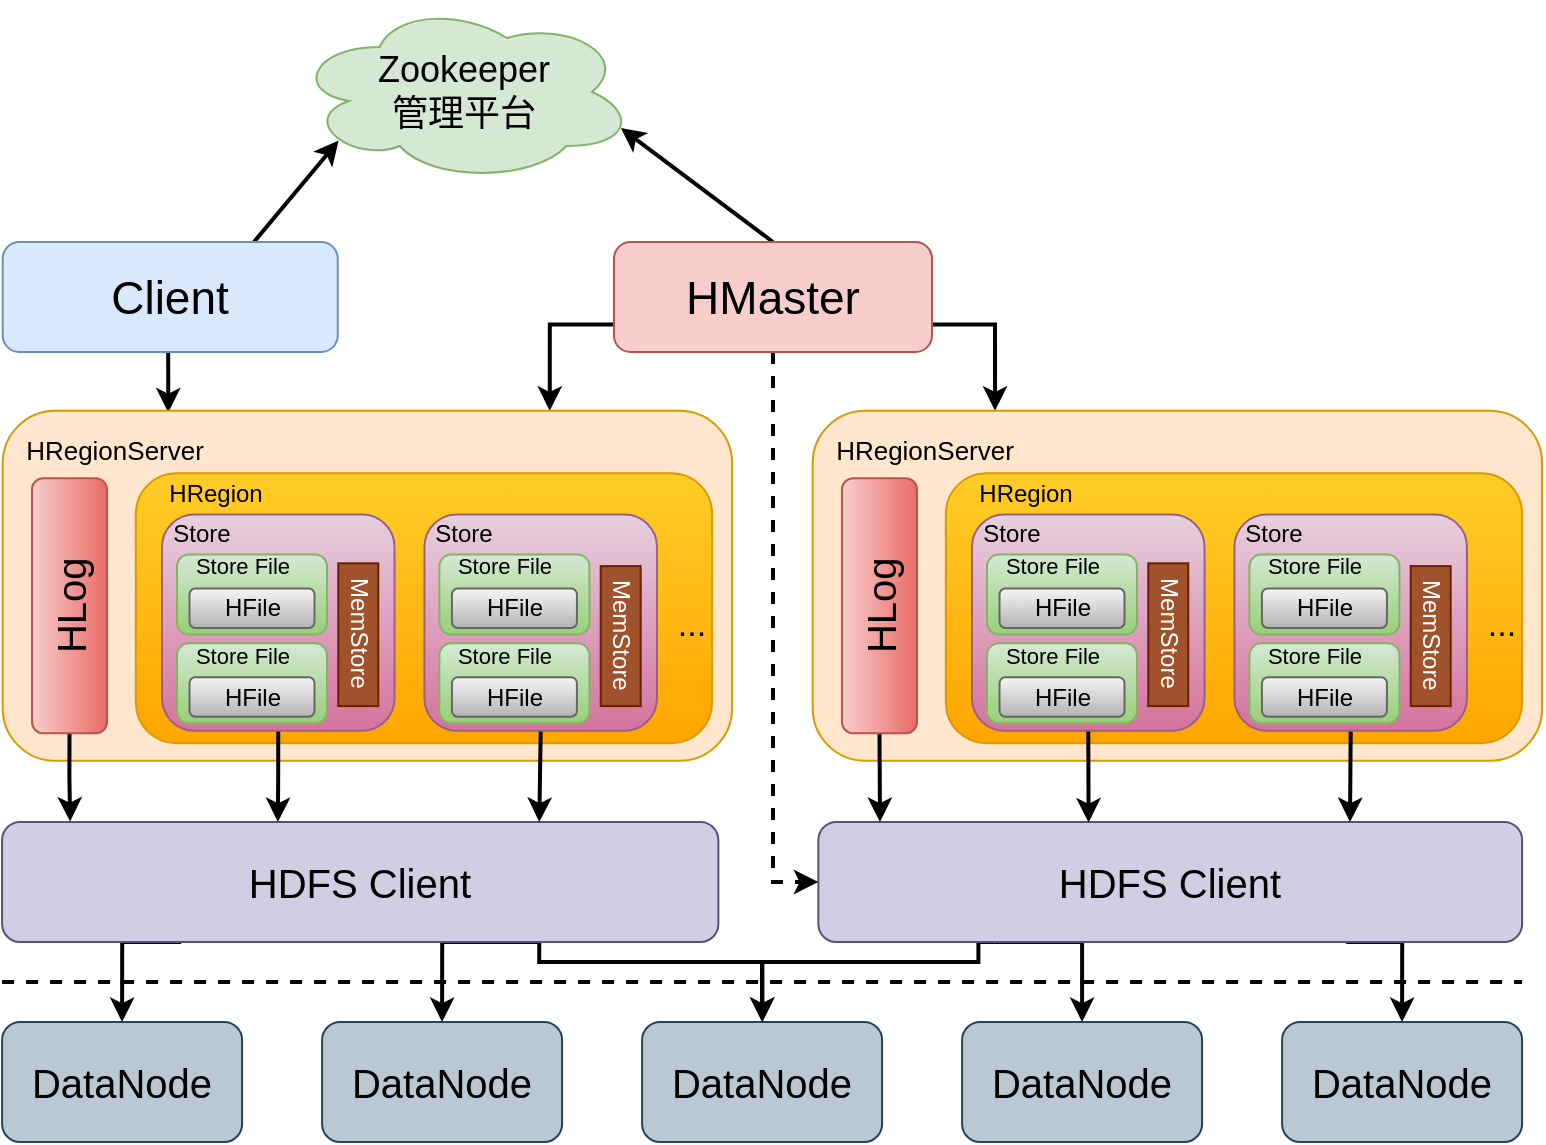 <mxfile version="16.6.1" type="github" pages="3">
  <diagram id="Xkwwh23WElvd_-AzaLAm" name="第 1 页">
    <mxGraphModel dx="1720" dy="1129" grid="0" gridSize="10" guides="1" tooltips="1" connect="1" arrows="1" fold="1" page="1" pageScale="1" pageWidth="1169" pageHeight="1654" math="0" shadow="0">
      <root>
        <mxCell id="0" />
        <mxCell id="1" parent="0" />
        <mxCell id="DF8Bpw52mn_48H-iU4MU-1" value="" style="endArrow=none;dashed=1;html=1;strokeWidth=2;" parent="1" edge="1">
          <mxGeometry width="50" height="50" relative="1" as="geometry">
            <mxPoint x="214.05" y="520" as="sourcePoint" />
            <mxPoint x="974.05" y="520" as="targetPoint" />
          </mxGeometry>
        </mxCell>
        <mxCell id="DF8Bpw52mn_48H-iU4MU-2" value="&lt;font style=&quot;font-size: 20px&quot;&gt;DataNode&lt;/font&gt;" style="rounded=1;whiteSpace=wrap;html=1;fillColor=#bac8d3;strokeColor=#23445d;" parent="1" vertex="1">
          <mxGeometry x="214.05" y="540" width="120" height="60" as="geometry" />
        </mxCell>
        <mxCell id="DF8Bpw52mn_48H-iU4MU-3" value="&lt;font style=&quot;font-size: 20px&quot;&gt;DataNode&lt;/font&gt;" style="rounded=1;whiteSpace=wrap;html=1;fillColor=#bac8d3;strokeColor=#23445d;" parent="1" vertex="1">
          <mxGeometry x="374.05" y="540" width="120" height="60" as="geometry" />
        </mxCell>
        <mxCell id="DF8Bpw52mn_48H-iU4MU-4" value="&lt;font style=&quot;font-size: 20px&quot;&gt;DataNode&lt;/font&gt;" style="rounded=1;whiteSpace=wrap;html=1;fillColor=#bac8d3;strokeColor=#23445d;" parent="1" vertex="1">
          <mxGeometry x="694.05" y="540" width="120" height="60" as="geometry" />
        </mxCell>
        <mxCell id="DF8Bpw52mn_48H-iU4MU-5" value="&lt;font style=&quot;font-size: 20px&quot;&gt;DataNode&lt;/font&gt;" style="rounded=1;whiteSpace=wrap;html=1;fillColor=#bac8d3;strokeColor=#23445d;" parent="1" vertex="1">
          <mxGeometry x="854.05" y="540" width="120" height="60" as="geometry" />
        </mxCell>
        <mxCell id="DF8Bpw52mn_48H-iU4MU-6" style="edgeStyle=orthogonalEdgeStyle;rounded=0;orthogonalLoop=1;jettySize=auto;html=1;exitX=0.25;exitY=1;exitDx=0;exitDy=0;entryX=0.5;entryY=0;entryDx=0;entryDy=0;strokeWidth=2;" parent="1" source="DF8Bpw52mn_48H-iU4MU-8" target="DF8Bpw52mn_48H-iU4MU-2" edge="1">
          <mxGeometry relative="1" as="geometry">
            <Array as="points">
              <mxPoint x="274.05" y="500" />
            </Array>
          </mxGeometry>
        </mxCell>
        <mxCell id="DF8Bpw52mn_48H-iU4MU-7" style="edgeStyle=orthogonalEdgeStyle;rounded=0;orthogonalLoop=1;jettySize=auto;html=1;exitX=0.75;exitY=1;exitDx=0;exitDy=0;entryX=0.5;entryY=0;entryDx=0;entryDy=0;strokeWidth=2;" parent="1" source="DF8Bpw52mn_48H-iU4MU-8" target="DF8Bpw52mn_48H-iU4MU-3" edge="1">
          <mxGeometry relative="1" as="geometry">
            <Array as="points">
              <mxPoint x="434.05" y="500" />
            </Array>
          </mxGeometry>
        </mxCell>
        <mxCell id="DF8Bpw52mn_48H-iU4MU-151" style="edgeStyle=orthogonalEdgeStyle;rounded=0;orthogonalLoop=1;jettySize=auto;html=1;exitX=0.75;exitY=1;exitDx=0;exitDy=0;entryX=0.5;entryY=0;entryDx=0;entryDy=0;strokeWidth=2;" parent="1" source="DF8Bpw52mn_48H-iU4MU-8" target="DF8Bpw52mn_48H-iU4MU-11" edge="1">
          <mxGeometry relative="1" as="geometry">
            <Array as="points">
              <mxPoint x="482.18" y="510" />
              <mxPoint x="594.18" y="510" />
            </Array>
          </mxGeometry>
        </mxCell>
        <mxCell id="DF8Bpw52mn_48H-iU4MU-8" value="&lt;font style=&quot;font-size: 20px&quot;&gt;HDFS Client&lt;/font&gt;" style="rounded=1;whiteSpace=wrap;html=1;fillColor=#d0cee2;strokeColor=#56517e;" parent="1" vertex="1">
          <mxGeometry x="214.05" y="440" width="358.13" height="60" as="geometry" />
        </mxCell>
        <mxCell id="DF8Bpw52mn_48H-iU4MU-11" value="&lt;font style=&quot;font-size: 20px&quot;&gt;DataNode&lt;/font&gt;" style="rounded=1;whiteSpace=wrap;html=1;fillColor=#bac8d3;strokeColor=#23445d;" parent="1" vertex="1">
          <mxGeometry x="534.05" y="540" width="120" height="60" as="geometry" />
        </mxCell>
        <mxCell id="DF8Bpw52mn_48H-iU4MU-12" style="edgeStyle=orthogonalEdgeStyle;rounded=0;orthogonalLoop=1;jettySize=auto;html=1;exitX=0.25;exitY=1;exitDx=0;exitDy=0;strokeWidth=2;" parent="1" source="DF8Bpw52mn_48H-iU4MU-14" target="DF8Bpw52mn_48H-iU4MU-4" edge="1">
          <mxGeometry relative="1" as="geometry">
            <Array as="points">
              <mxPoint x="754.05" y="500" />
            </Array>
          </mxGeometry>
        </mxCell>
        <mxCell id="DF8Bpw52mn_48H-iU4MU-13" style="edgeStyle=orthogonalEdgeStyle;rounded=0;orthogonalLoop=1;jettySize=auto;html=1;exitX=0.75;exitY=1;exitDx=0;exitDy=0;entryX=0.5;entryY=0;entryDx=0;entryDy=0;strokeWidth=2;" parent="1" source="DF8Bpw52mn_48H-iU4MU-14" target="DF8Bpw52mn_48H-iU4MU-5" edge="1">
          <mxGeometry relative="1" as="geometry">
            <Array as="points">
              <mxPoint x="914.05" y="500" />
            </Array>
          </mxGeometry>
        </mxCell>
        <mxCell id="DF8Bpw52mn_48H-iU4MU-150" style="edgeStyle=orthogonalEdgeStyle;rounded=0;orthogonalLoop=1;jettySize=auto;html=1;exitX=0.25;exitY=1;exitDx=0;exitDy=0;strokeWidth=2;" parent="1" source="DF8Bpw52mn_48H-iU4MU-14" target="DF8Bpw52mn_48H-iU4MU-11" edge="1">
          <mxGeometry relative="1" as="geometry">
            <Array as="points">
              <mxPoint x="702.18" y="510" />
              <mxPoint x="594.18" y="510" />
            </Array>
          </mxGeometry>
        </mxCell>
        <mxCell id="DF8Bpw52mn_48H-iU4MU-14" value="&lt;font style=&quot;font-size: 20px&quot;&gt;HDFS Client&lt;/font&gt;" style="rounded=1;whiteSpace=wrap;html=1;fillColor=#d0cee2;strokeColor=#56517e;" parent="1" vertex="1">
          <mxGeometry x="622.18" y="440" width="351.87" height="60" as="geometry" />
        </mxCell>
        <mxCell id="DF8Bpw52mn_48H-iU4MU-160" style="edgeStyle=orthogonalEdgeStyle;rounded=0;orthogonalLoop=1;jettySize=auto;html=1;exitX=0.5;exitY=1;exitDx=0;exitDy=0;entryX=0;entryY=0.5;entryDx=0;entryDy=0;strokeWidth=2;dashed=1;" parent="1" source="DF8Bpw52mn_48H-iU4MU-23" target="DF8Bpw52mn_48H-iU4MU-14" edge="1">
          <mxGeometry relative="1" as="geometry" />
        </mxCell>
        <mxCell id="DF8Bpw52mn_48H-iU4MU-162" style="edgeStyle=orthogonalEdgeStyle;rounded=0;orthogonalLoop=1;jettySize=auto;html=1;exitX=0;exitY=0.75;exitDx=0;exitDy=0;entryX=0.75;entryY=0;entryDx=0;entryDy=0;strokeWidth=2;" parent="1" source="DF8Bpw52mn_48H-iU4MU-23" target="DF8Bpw52mn_48H-iU4MU-123" edge="1">
          <mxGeometry relative="1" as="geometry" />
        </mxCell>
        <mxCell id="DF8Bpw52mn_48H-iU4MU-163" style="edgeStyle=orthogonalEdgeStyle;rounded=0;orthogonalLoop=1;jettySize=auto;html=1;exitX=1;exitY=0.75;exitDx=0;exitDy=0;entryX=0.25;entryY=0;entryDx=0;entryDy=0;strokeWidth=2;" parent="1" source="DF8Bpw52mn_48H-iU4MU-23" target="DF8Bpw52mn_48H-iU4MU-97" edge="1">
          <mxGeometry relative="1" as="geometry" />
        </mxCell>
        <mxCell id="DF8Bpw52mn_48H-iU4MU-167" style="edgeStyle=none;rounded=0;orthogonalLoop=1;jettySize=auto;html=1;exitX=0.5;exitY=0;exitDx=0;exitDy=0;entryX=0.96;entryY=0.7;entryDx=0;entryDy=0;entryPerimeter=0;fontSize=18;strokeWidth=2;" parent="1" source="DF8Bpw52mn_48H-iU4MU-23" target="DF8Bpw52mn_48H-iU4MU-158" edge="1">
          <mxGeometry relative="1" as="geometry" />
        </mxCell>
        <mxCell id="DF8Bpw52mn_48H-iU4MU-23" value="&lt;font style=&quot;font-size: 23px&quot;&gt;HMaster&lt;/font&gt;" style="rounded=1;whiteSpace=wrap;html=1;fillColor=#f8cecc;strokeColor=#b85450;" parent="1" vertex="1">
          <mxGeometry x="520" y="150" width="159" height="55" as="geometry" />
        </mxCell>
        <mxCell id="DF8Bpw52mn_48H-iU4MU-165" style="edgeStyle=orthogonalEdgeStyle;rounded=0;orthogonalLoop=1;jettySize=auto;html=1;exitX=0.5;exitY=1;exitDx=0;exitDy=0;entryX=0.227;entryY=0.005;entryDx=0;entryDy=0;entryPerimeter=0;fontSize=18;strokeWidth=2;" parent="1" source="DF8Bpw52mn_48H-iU4MU-49" target="DF8Bpw52mn_48H-iU4MU-123" edge="1">
          <mxGeometry relative="1" as="geometry" />
        </mxCell>
        <mxCell id="DF8Bpw52mn_48H-iU4MU-166" style="rounded=0;orthogonalLoop=1;jettySize=auto;html=1;exitX=0.75;exitY=0;exitDx=0;exitDy=0;entryX=0.13;entryY=0.77;entryDx=0;entryDy=0;entryPerimeter=0;fontSize=18;strokeWidth=2;" parent="1" source="DF8Bpw52mn_48H-iU4MU-49" target="DF8Bpw52mn_48H-iU4MU-158" edge="1">
          <mxGeometry relative="1" as="geometry" />
        </mxCell>
        <mxCell id="DF8Bpw52mn_48H-iU4MU-49" value="&lt;font style=&quot;font-size: 23px&quot;&gt;Client&lt;/font&gt;" style="rounded=1;whiteSpace=wrap;html=1;fillColor=#dae8fc;strokeColor=#6c8ebf;" parent="1" vertex="1">
          <mxGeometry x="214.36" y="150" width="167.5" height="55" as="geometry" />
        </mxCell>
        <mxCell id="DF8Bpw52mn_48H-iU4MU-97" value="" style="rounded=1;whiteSpace=wrap;html=1;fillColor=#ffe6cc;strokeColor=#d79b00;" parent="1" vertex="1">
          <mxGeometry x="619.36" y="234.38" width="364.69" height="175" as="geometry" />
        </mxCell>
        <mxCell id="DF8Bpw52mn_48H-iU4MU-177" style="edgeStyle=none;rounded=0;orthogonalLoop=1;jettySize=auto;html=1;exitX=0;exitY=0.5;exitDx=0;exitDy=0;fontSize=18;strokeWidth=2;" parent="1" source="DF8Bpw52mn_48H-iU4MU-98" edge="1">
          <mxGeometry relative="1" as="geometry">
            <mxPoint x="653" y="440" as="targetPoint" />
          </mxGeometry>
        </mxCell>
        <mxCell id="DF8Bpw52mn_48H-iU4MU-98" value="&lt;span style=&quot;font-size: 20px&quot;&gt;HLog&lt;/span&gt;" style="rounded=1;whiteSpace=wrap;html=1;rotation=-90;fillColor=#f8cecc;strokeColor=#b85450;gradientColor=#ea6b66;" parent="1" vertex="1">
          <mxGeometry x="589" y="313.13" width="127.5" height="37.5" as="geometry" />
        </mxCell>
        <mxCell id="DF8Bpw52mn_48H-iU4MU-99" value="" style="rounded=1;whiteSpace=wrap;html=1;gradientColor=#ffa500;fillColor=#ffcd28;strokeColor=#d79b00;" parent="1" vertex="1">
          <mxGeometry x="685.92" y="265.63" width="288.13" height="135" as="geometry" />
        </mxCell>
        <mxCell id="DF8Bpw52mn_48H-iU4MU-100" value="HRegion" style="text;html=1;strokeColor=none;fillColor=none;align=center;verticalAlign=middle;whiteSpace=wrap;rounded=0;" parent="1" vertex="1">
          <mxGeometry x="705.92" y="265.63" width="40" height="20" as="geometry" />
        </mxCell>
        <mxCell id="DF8Bpw52mn_48H-iU4MU-101" value="&lt;font style=&quot;font-size: 13px&quot;&gt;HRegionServer&lt;/font&gt;" style="text;html=1;strokeColor=none;fillColor=none;align=center;verticalAlign=middle;whiteSpace=wrap;rounded=0;" parent="1" vertex="1">
          <mxGeometry x="628.36" y="244.38" width="95" height="20" as="geometry" />
        </mxCell>
        <mxCell id="DF8Bpw52mn_48H-iU4MU-102" value="&lt;font style=&quot;font-size: 17px&quot;&gt;...&lt;/font&gt;" style="text;html=1;strokeColor=none;fillColor=none;align=center;verticalAlign=middle;whiteSpace=wrap;rounded=0;" parent="1" vertex="1">
          <mxGeometry x="954.05" y="331.88" width="20" height="20" as="geometry" />
        </mxCell>
        <mxCell id="DF8Bpw52mn_48H-iU4MU-180" style="edgeStyle=none;rounded=0;orthogonalLoop=1;jettySize=auto;html=1;exitX=0.5;exitY=1;exitDx=0;exitDy=0;fontSize=18;strokeWidth=2;" parent="1" source="DF8Bpw52mn_48H-iU4MU-103" edge="1">
          <mxGeometry relative="1" as="geometry">
            <mxPoint x="888" y="440" as="targetPoint" />
          </mxGeometry>
        </mxCell>
        <mxCell id="DF8Bpw52mn_48H-iU4MU-103" value="" style="rounded=1;whiteSpace=wrap;html=1;gradientColor=#d5739d;fillColor=#e6d0de;strokeColor=#996185;" parent="1" vertex="1">
          <mxGeometry x="830.22" y="286.26" width="116.26" height="108.12" as="geometry" />
        </mxCell>
        <mxCell id="DF8Bpw52mn_48H-iU4MU-104" value="" style="edgeStyle=orthogonalEdgeStyle;rounded=0;orthogonalLoop=1;jettySize=auto;html=1;" parent="1" source="DF8Bpw52mn_48H-iU4MU-105" target="DF8Bpw52mn_48H-iU4MU-106" edge="1">
          <mxGeometry relative="1" as="geometry" />
        </mxCell>
        <mxCell id="DF8Bpw52mn_48H-iU4MU-105" value="Store" style="text;html=1;strokeColor=none;fillColor=none;align=center;verticalAlign=middle;whiteSpace=wrap;rounded=0;" parent="1" vertex="1">
          <mxGeometry x="830.22" y="286.26" width="40" height="20" as="geometry" />
        </mxCell>
        <mxCell id="DF8Bpw52mn_48H-iU4MU-106" value="" style="rounded=1;whiteSpace=wrap;html=1;gradientColor=#97d077;fillColor=#d5e8d4;strokeColor=#82b366;" parent="1" vertex="1">
          <mxGeometry x="837.72" y="306.26" width="75" height="40" as="geometry" />
        </mxCell>
        <mxCell id="DF8Bpw52mn_48H-iU4MU-107" value="&lt;font&gt;&lt;span style=&quot;font-size: 11px&quot;&gt;Store&amp;nbsp;&lt;/span&gt;&lt;span style=&quot;font-size: 11px ; text-align: left&quot;&gt;File&lt;/span&gt;&lt;span style=&quot;font-size: 11px&quot;&gt;&lt;br&gt;&lt;/span&gt;&lt;/font&gt;" style="text;html=1;strokeColor=none;fillColor=none;align=center;verticalAlign=middle;whiteSpace=wrap;rounded=0;" parent="1" vertex="1">
          <mxGeometry x="847.72" y="306.26" width="45" height="11.88" as="geometry" />
        </mxCell>
        <mxCell id="DF8Bpw52mn_48H-iU4MU-108" value="HFile" style="rounded=1;whiteSpace=wrap;html=1;gradientColor=#b3b3b3;fillColor=#f5f5f5;strokeColor=#666666;" parent="1" vertex="1">
          <mxGeometry x="843.97" y="323.29" width="62.5" height="19.69" as="geometry" />
        </mxCell>
        <mxCell id="DF8Bpw52mn_48H-iU4MU-109" value="" style="rounded=1;whiteSpace=wrap;html=1;gradientColor=#97d077;fillColor=#d5e8d4;strokeColor=#82b366;" parent="1" vertex="1">
          <mxGeometry x="837.72" y="350.63" width="75" height="40" as="geometry" />
        </mxCell>
        <mxCell id="DF8Bpw52mn_48H-iU4MU-110" value="&lt;font&gt;&lt;span style=&quot;font-size: 11px&quot;&gt;Store&amp;nbsp;&lt;/span&gt;&lt;span style=&quot;font-size: 11px ; text-align: left&quot;&gt;File&lt;/span&gt;&lt;span style=&quot;font-size: 11px&quot;&gt;&lt;br&gt;&lt;/span&gt;&lt;/font&gt;" style="text;html=1;strokeColor=none;fillColor=none;align=center;verticalAlign=middle;whiteSpace=wrap;rounded=0;" parent="1" vertex="1">
          <mxGeometry x="847.72" y="350.63" width="45" height="11.88" as="geometry" />
        </mxCell>
        <mxCell id="DF8Bpw52mn_48H-iU4MU-111" value="HFile" style="rounded=1;whiteSpace=wrap;html=1;gradientColor=#b3b3b3;fillColor=#f5f5f5;strokeColor=#666666;" parent="1" vertex="1">
          <mxGeometry x="843.97" y="367.66" width="62.5" height="19.69" as="geometry" />
        </mxCell>
        <mxCell id="DF8Bpw52mn_48H-iU4MU-112" value="MemStore" style="rounded=0;whiteSpace=wrap;html=1;rotation=90;fillColor=#a0522d;fontColor=#ffffff;strokeColor=#6D1F00;" parent="1" vertex="1">
          <mxGeometry x="893.35" y="337.05" width="70" height="20" as="geometry" />
        </mxCell>
        <mxCell id="DF8Bpw52mn_48H-iU4MU-178" style="edgeStyle=none;rounded=0;orthogonalLoop=1;jettySize=auto;html=1;exitX=0.5;exitY=1;exitDx=0;exitDy=0;entryX=0.384;entryY=0.005;entryDx=0;entryDy=0;entryPerimeter=0;fontSize=18;strokeWidth=2;" parent="1" source="DF8Bpw52mn_48H-iU4MU-113" target="DF8Bpw52mn_48H-iU4MU-14" edge="1">
          <mxGeometry relative="1" as="geometry" />
        </mxCell>
        <mxCell id="DF8Bpw52mn_48H-iU4MU-113" value="" style="rounded=1;whiteSpace=wrap;html=1;gradientColor=#d5739d;fillColor=#e6d0de;strokeColor=#996185;" parent="1" vertex="1">
          <mxGeometry x="699.0" y="286.26" width="116.26" height="108.12" as="geometry" />
        </mxCell>
        <mxCell id="DF8Bpw52mn_48H-iU4MU-114" value="" style="edgeStyle=orthogonalEdgeStyle;rounded=0;orthogonalLoop=1;jettySize=auto;html=1;" parent="1" source="DF8Bpw52mn_48H-iU4MU-115" target="DF8Bpw52mn_48H-iU4MU-116" edge="1">
          <mxGeometry relative="1" as="geometry" />
        </mxCell>
        <mxCell id="DF8Bpw52mn_48H-iU4MU-115" value="Store" style="text;html=1;strokeColor=none;fillColor=none;align=center;verticalAlign=middle;whiteSpace=wrap;rounded=0;" parent="1" vertex="1">
          <mxGeometry x="699.0" y="286.26" width="40" height="20" as="geometry" />
        </mxCell>
        <mxCell id="DF8Bpw52mn_48H-iU4MU-116" value="" style="rounded=1;whiteSpace=wrap;html=1;gradientColor=#97d077;fillColor=#d5e8d4;strokeColor=#82b366;" parent="1" vertex="1">
          <mxGeometry x="706.5" y="306.26" width="75" height="40" as="geometry" />
        </mxCell>
        <mxCell id="DF8Bpw52mn_48H-iU4MU-117" value="&lt;font&gt;&lt;span style=&quot;font-size: 11px&quot;&gt;Store&amp;nbsp;&lt;/span&gt;&lt;span style=&quot;font-size: 11px ; text-align: left&quot;&gt;File&lt;/span&gt;&lt;span style=&quot;font-size: 11px&quot;&gt;&lt;br&gt;&lt;/span&gt;&lt;/font&gt;" style="text;html=1;strokeColor=none;fillColor=none;align=center;verticalAlign=middle;whiteSpace=wrap;rounded=0;" parent="1" vertex="1">
          <mxGeometry x="716.5" y="306.26" width="45" height="11.88" as="geometry" />
        </mxCell>
        <mxCell id="DF8Bpw52mn_48H-iU4MU-118" value="HFile" style="rounded=1;whiteSpace=wrap;html=1;gradientColor=#b3b3b3;fillColor=#f5f5f5;strokeColor=#666666;" parent="1" vertex="1">
          <mxGeometry x="712.75" y="323.29" width="62.5" height="19.69" as="geometry" />
        </mxCell>
        <mxCell id="DF8Bpw52mn_48H-iU4MU-119" value="" style="rounded=1;whiteSpace=wrap;html=1;gradientColor=#97d077;fillColor=#d5e8d4;strokeColor=#82b366;" parent="1" vertex="1">
          <mxGeometry x="706.5" y="350.63" width="75" height="40" as="geometry" />
        </mxCell>
        <mxCell id="DF8Bpw52mn_48H-iU4MU-120" value="&lt;font&gt;&lt;span style=&quot;font-size: 11px&quot;&gt;Store&amp;nbsp;&lt;/span&gt;&lt;span style=&quot;font-size: 11px ; text-align: left&quot;&gt;File&lt;/span&gt;&lt;span style=&quot;font-size: 11px&quot;&gt;&lt;br&gt;&lt;/span&gt;&lt;/font&gt;" style="text;html=1;strokeColor=none;fillColor=none;align=center;verticalAlign=middle;whiteSpace=wrap;rounded=0;" parent="1" vertex="1">
          <mxGeometry x="716.5" y="350.63" width="45" height="11.88" as="geometry" />
        </mxCell>
        <mxCell id="DF8Bpw52mn_48H-iU4MU-121" value="HFile" style="rounded=1;whiteSpace=wrap;html=1;gradientColor=#b3b3b3;fillColor=#f5f5f5;strokeColor=#666666;" parent="1" vertex="1">
          <mxGeometry x="712.75" y="367.66" width="62.5" height="19.69" as="geometry" />
        </mxCell>
        <mxCell id="DF8Bpw52mn_48H-iU4MU-122" value="MemStore" style="rounded=0;whiteSpace=wrap;html=1;rotation=90;fillColor=#a0522d;strokeColor=#6D1F00;fontColor=#ffffff;" parent="1" vertex="1">
          <mxGeometry x="761.43" y="336.35" width="71.4" height="20" as="geometry" />
        </mxCell>
        <mxCell id="DF8Bpw52mn_48H-iU4MU-123" value="" style="rounded=1;whiteSpace=wrap;html=1;fillColor=#ffe6cc;strokeColor=#d79b00;" parent="1" vertex="1">
          <mxGeometry x="214.36" y="234.38" width="364.69" height="175" as="geometry" />
        </mxCell>
        <mxCell id="DF8Bpw52mn_48H-iU4MU-173" style="edgeStyle=orthogonalEdgeStyle;rounded=0;orthogonalLoop=1;jettySize=auto;html=1;exitX=0;exitY=0.5;exitDx=0;exitDy=0;entryX=0.095;entryY=-0.004;entryDx=0;entryDy=0;entryPerimeter=0;fontSize=18;strokeWidth=2;" parent="1" source="DF8Bpw52mn_48H-iU4MU-124" target="DF8Bpw52mn_48H-iU4MU-8" edge="1">
          <mxGeometry relative="1" as="geometry" />
        </mxCell>
        <mxCell id="DF8Bpw52mn_48H-iU4MU-124" value="&lt;span style=&quot;font-size: 20px&quot;&gt;HLog&lt;/span&gt;" style="rounded=1;whiteSpace=wrap;html=1;rotation=-90;fillColor=#f8cecc;strokeColor=#b85450;gradientColor=#ea6b66;" parent="1" vertex="1">
          <mxGeometry x="184" y="313.13" width="127.5" height="37.5" as="geometry" />
        </mxCell>
        <mxCell id="DF8Bpw52mn_48H-iU4MU-125" value="" style="rounded=1;whiteSpace=wrap;html=1;gradientColor=#ffa500;fillColor=#ffcd28;strokeColor=#d79b00;" parent="1" vertex="1">
          <mxGeometry x="280.92" y="265.63" width="288.13" height="135" as="geometry" />
        </mxCell>
        <mxCell id="DF8Bpw52mn_48H-iU4MU-126" value="HRegion" style="text;html=1;strokeColor=none;fillColor=none;align=center;verticalAlign=middle;whiteSpace=wrap;rounded=0;" parent="1" vertex="1">
          <mxGeometry x="300.92" y="265.63" width="40" height="20" as="geometry" />
        </mxCell>
        <mxCell id="DF8Bpw52mn_48H-iU4MU-127" value="&lt;font style=&quot;font-size: 13px&quot;&gt;HRegionServer&lt;/font&gt;" style="text;html=1;strokeColor=none;fillColor=none;align=center;verticalAlign=middle;whiteSpace=wrap;rounded=0;" parent="1" vertex="1">
          <mxGeometry x="223.36" y="244.38" width="95" height="20" as="geometry" />
        </mxCell>
        <mxCell id="DF8Bpw52mn_48H-iU4MU-128" value="&lt;font style=&quot;font-size: 17px&quot;&gt;...&lt;/font&gt;" style="text;html=1;strokeColor=none;fillColor=none;align=center;verticalAlign=middle;whiteSpace=wrap;rounded=0;" parent="1" vertex="1">
          <mxGeometry x="549.05" y="331.88" width="20" height="20" as="geometry" />
        </mxCell>
        <mxCell id="DF8Bpw52mn_48H-iU4MU-176" style="edgeStyle=none;rounded=0;orthogonalLoop=1;jettySize=auto;html=1;exitX=0.5;exitY=1;exitDx=0;exitDy=0;entryX=0.75;entryY=0;entryDx=0;entryDy=0;fontSize=18;strokeWidth=2;" parent="1" source="DF8Bpw52mn_48H-iU4MU-129" target="DF8Bpw52mn_48H-iU4MU-8" edge="1">
          <mxGeometry relative="1" as="geometry" />
        </mxCell>
        <mxCell id="DF8Bpw52mn_48H-iU4MU-129" value="" style="rounded=1;whiteSpace=wrap;html=1;gradientColor=#d5739d;fillColor=#e6d0de;strokeColor=#996185;" parent="1" vertex="1">
          <mxGeometry x="425.22" y="286.26" width="116.26" height="108.12" as="geometry" />
        </mxCell>
        <mxCell id="DF8Bpw52mn_48H-iU4MU-130" value="" style="edgeStyle=orthogonalEdgeStyle;rounded=0;orthogonalLoop=1;jettySize=auto;html=1;" parent="1" source="DF8Bpw52mn_48H-iU4MU-131" target="DF8Bpw52mn_48H-iU4MU-132" edge="1">
          <mxGeometry relative="1" as="geometry" />
        </mxCell>
        <mxCell id="DF8Bpw52mn_48H-iU4MU-131" value="Store" style="text;html=1;strokeColor=none;fillColor=none;align=center;verticalAlign=middle;whiteSpace=wrap;rounded=0;" parent="1" vertex="1">
          <mxGeometry x="425.22" y="286.26" width="40" height="20" as="geometry" />
        </mxCell>
        <mxCell id="DF8Bpw52mn_48H-iU4MU-132" value="" style="rounded=1;whiteSpace=wrap;html=1;gradientColor=#97d077;fillColor=#d5e8d4;strokeColor=#82b366;" parent="1" vertex="1">
          <mxGeometry x="432.72" y="306.26" width="75" height="40" as="geometry" />
        </mxCell>
        <mxCell id="DF8Bpw52mn_48H-iU4MU-133" value="&lt;font&gt;&lt;span style=&quot;font-size: 11px&quot;&gt;Store&amp;nbsp;&lt;/span&gt;&lt;span style=&quot;font-size: 11px ; text-align: left&quot;&gt;File&lt;/span&gt;&lt;span style=&quot;font-size: 11px&quot;&gt;&lt;br&gt;&lt;/span&gt;&lt;/font&gt;" style="text;html=1;strokeColor=none;fillColor=none;align=center;verticalAlign=middle;whiteSpace=wrap;rounded=0;" parent="1" vertex="1">
          <mxGeometry x="442.72" y="306.26" width="45" height="11.88" as="geometry" />
        </mxCell>
        <mxCell id="DF8Bpw52mn_48H-iU4MU-134" value="HFile" style="rounded=1;whiteSpace=wrap;html=1;gradientColor=#b3b3b3;fillColor=#f5f5f5;strokeColor=#666666;" parent="1" vertex="1">
          <mxGeometry x="438.97" y="323.29" width="62.5" height="19.69" as="geometry" />
        </mxCell>
        <mxCell id="DF8Bpw52mn_48H-iU4MU-135" value="" style="rounded=1;whiteSpace=wrap;html=1;gradientColor=#97d077;fillColor=#d5e8d4;strokeColor=#82b366;" parent="1" vertex="1">
          <mxGeometry x="432.72" y="350.63" width="75" height="40" as="geometry" />
        </mxCell>
        <mxCell id="DF8Bpw52mn_48H-iU4MU-136" value="&lt;font&gt;&lt;span style=&quot;font-size: 11px&quot;&gt;Store&amp;nbsp;&lt;/span&gt;&lt;span style=&quot;font-size: 11px ; text-align: left&quot;&gt;File&lt;/span&gt;&lt;span style=&quot;font-size: 11px&quot;&gt;&lt;br&gt;&lt;/span&gt;&lt;/font&gt;" style="text;html=1;strokeColor=none;fillColor=none;align=center;verticalAlign=middle;whiteSpace=wrap;rounded=0;" parent="1" vertex="1">
          <mxGeometry x="442.72" y="350.63" width="45" height="11.88" as="geometry" />
        </mxCell>
        <mxCell id="DF8Bpw52mn_48H-iU4MU-137" value="HFile" style="rounded=1;whiteSpace=wrap;html=1;gradientColor=#b3b3b3;fillColor=#f5f5f5;strokeColor=#666666;" parent="1" vertex="1">
          <mxGeometry x="438.97" y="367.66" width="62.5" height="19.69" as="geometry" />
        </mxCell>
        <mxCell id="DF8Bpw52mn_48H-iU4MU-138" value="MemStore" style="rounded=0;whiteSpace=wrap;html=1;rotation=90;fillColor=#a0522d;fontColor=#ffffff;strokeColor=#6D1F00;" parent="1" vertex="1">
          <mxGeometry x="488.35" y="337.05" width="70" height="20" as="geometry" />
        </mxCell>
        <mxCell id="DF8Bpw52mn_48H-iU4MU-174" style="edgeStyle=orthogonalEdgeStyle;rounded=0;orthogonalLoop=1;jettySize=auto;html=1;exitX=0.5;exitY=1;exitDx=0;exitDy=0;entryX=0.385;entryY=0.001;entryDx=0;entryDy=0;entryPerimeter=0;fontSize=18;strokeWidth=2;" parent="1" source="DF8Bpw52mn_48H-iU4MU-139" target="DF8Bpw52mn_48H-iU4MU-8" edge="1">
          <mxGeometry relative="1" as="geometry" />
        </mxCell>
        <mxCell id="DF8Bpw52mn_48H-iU4MU-139" value="" style="rounded=1;whiteSpace=wrap;html=1;gradientColor=#d5739d;fillColor=#e6d0de;strokeColor=#996185;" parent="1" vertex="1">
          <mxGeometry x="294.0" y="286.26" width="116.26" height="108.12" as="geometry" />
        </mxCell>
        <mxCell id="DF8Bpw52mn_48H-iU4MU-140" value="" style="edgeStyle=orthogonalEdgeStyle;rounded=0;orthogonalLoop=1;jettySize=auto;html=1;" parent="1" source="DF8Bpw52mn_48H-iU4MU-141" target="DF8Bpw52mn_48H-iU4MU-142" edge="1">
          <mxGeometry relative="1" as="geometry" />
        </mxCell>
        <mxCell id="DF8Bpw52mn_48H-iU4MU-141" value="Store" style="text;html=1;strokeColor=none;fillColor=none;align=center;verticalAlign=middle;whiteSpace=wrap;rounded=0;" parent="1" vertex="1">
          <mxGeometry x="294.0" y="286.26" width="40" height="20" as="geometry" />
        </mxCell>
        <mxCell id="DF8Bpw52mn_48H-iU4MU-142" value="" style="rounded=1;whiteSpace=wrap;html=1;gradientColor=#97d077;fillColor=#d5e8d4;strokeColor=#82b366;" parent="1" vertex="1">
          <mxGeometry x="301.5" y="306.26" width="75" height="40" as="geometry" />
        </mxCell>
        <mxCell id="DF8Bpw52mn_48H-iU4MU-143" value="&lt;font&gt;&lt;span style=&quot;font-size: 11px&quot;&gt;Store&amp;nbsp;&lt;/span&gt;&lt;span style=&quot;font-size: 11px ; text-align: left&quot;&gt;File&lt;/span&gt;&lt;span style=&quot;font-size: 11px&quot;&gt;&lt;br&gt;&lt;/span&gt;&lt;/font&gt;" style="text;html=1;strokeColor=none;fillColor=none;align=center;verticalAlign=middle;whiteSpace=wrap;rounded=0;" parent="1" vertex="1">
          <mxGeometry x="311.5" y="306.26" width="45" height="11.88" as="geometry" />
        </mxCell>
        <mxCell id="DF8Bpw52mn_48H-iU4MU-144" value="HFile" style="rounded=1;whiteSpace=wrap;html=1;gradientColor=#b3b3b3;fillColor=#f5f5f5;strokeColor=#666666;" parent="1" vertex="1">
          <mxGeometry x="307.75" y="323.29" width="62.5" height="19.69" as="geometry" />
        </mxCell>
        <mxCell id="DF8Bpw52mn_48H-iU4MU-145" value="" style="rounded=1;whiteSpace=wrap;html=1;gradientColor=#97d077;fillColor=#d5e8d4;strokeColor=#82b366;" parent="1" vertex="1">
          <mxGeometry x="301.5" y="350.63" width="75" height="40" as="geometry" />
        </mxCell>
        <mxCell id="DF8Bpw52mn_48H-iU4MU-146" value="&lt;font&gt;&lt;span style=&quot;font-size: 11px&quot;&gt;Store&amp;nbsp;&lt;/span&gt;&lt;span style=&quot;font-size: 11px ; text-align: left&quot;&gt;File&lt;/span&gt;&lt;span style=&quot;font-size: 11px&quot;&gt;&lt;br&gt;&lt;/span&gt;&lt;/font&gt;" style="text;html=1;strokeColor=none;fillColor=none;align=center;verticalAlign=middle;whiteSpace=wrap;rounded=0;" parent="1" vertex="1">
          <mxGeometry x="311.5" y="350.63" width="45" height="11.88" as="geometry" />
        </mxCell>
        <mxCell id="DF8Bpw52mn_48H-iU4MU-147" value="HFile" style="rounded=1;whiteSpace=wrap;html=1;gradientColor=#b3b3b3;fillColor=#f5f5f5;strokeColor=#666666;" parent="1" vertex="1">
          <mxGeometry x="307.75" y="367.66" width="62.5" height="19.69" as="geometry" />
        </mxCell>
        <mxCell id="DF8Bpw52mn_48H-iU4MU-148" value="MemStore" style="rounded=0;whiteSpace=wrap;html=1;rotation=90;fillColor=#a0522d;strokeColor=#6D1F00;fontColor=#ffffff;" parent="1" vertex="1">
          <mxGeometry x="356.43" y="336.35" width="71.4" height="20" as="geometry" />
        </mxCell>
        <mxCell id="DF8Bpw52mn_48H-iU4MU-158" value="&lt;font style=&quot;font-size: 18px&quot;&gt;Zookeeper&lt;br&gt;管理平台&lt;/font&gt;" style="ellipse;shape=cloud;whiteSpace=wrap;html=1;fillColor=#d5e8d4;strokeColor=#82b366;" parent="1" vertex="1">
          <mxGeometry x="360.22" y="30" width="170" height="90" as="geometry" />
        </mxCell>
      </root>
    </mxGraphModel>
  </diagram>
  <diagram id="cbTYUvh8CboEzGiCx092" name="第 2 页">
    <mxGraphModel dx="1183" dy="776" grid="0" gridSize="1" guides="1" tooltips="1" connect="1" arrows="1" fold="1" page="1" pageScale="1" pageWidth="1169" pageHeight="1654" math="0" shadow="0">
      <root>
        <mxCell id="xXd5Eq9UrO7YzZJn7xG3-0" />
        <mxCell id="xXd5Eq9UrO7YzZJn7xG3-1" parent="xXd5Eq9UrO7YzZJn7xG3-0" />
        <mxCell id="FaUduJ8DjzQfse198xJw-62" value="" style="shape=flexArrow;endArrow=classic;html=1;rounded=0;fontSize=11;width=11.456;endSize=4.26;endWidth=10.72;strokeWidth=1;fillColor=#bac8d3;strokeColor=#23445d;" parent="xXd5Eq9UrO7YzZJn7xG3-1" edge="1">
          <mxGeometry width="50" height="50" relative="1" as="geometry">
            <mxPoint x="694" y="918.5" as="sourcePoint" />
            <mxPoint x="463" y="919" as="targetPoint" />
          </mxGeometry>
        </mxCell>
        <mxCell id="Ys79ziCqqFBhBReyFDow-113" value="" style="endArrow=none;dashed=1;html=1;rounded=0;fontSize=11;" parent="xXd5Eq9UrO7YzZJn7xG3-1" edge="1">
          <mxGeometry width="50" height="50" relative="1" as="geometry">
            <mxPoint x="392" y="727" as="sourcePoint" />
            <mxPoint x="714" y="726" as="targetPoint" />
          </mxGeometry>
        </mxCell>
        <mxCell id="Ys79ziCqqFBhBReyFDow-96" value="" style="rounded=1;whiteSpace=wrap;html=1;fontSize=12;fillColor=#d5e8d4;strokeColor=#82b366;" parent="xXd5Eq9UrO7YzZJn7xG3-1" vertex="1">
          <mxGeometry x="384.5" y="419" width="441" height="124" as="geometry" />
        </mxCell>
        <mxCell id="Ys79ziCqqFBhBReyFDow-93" value="" style="rounded=1;whiteSpace=wrap;html=1;fontSize=12;fillColor=#dae8fc;strokeColor=#6c8ebf;" parent="xXd5Eq9UrO7YzZJn7xG3-1" vertex="1">
          <mxGeometry x="385" y="61" width="442" height="174" as="geometry" />
        </mxCell>
        <mxCell id="YUbjkyUE8Z4BkY-T-tOT-0" value="" style="shape=table;startSize=0;container=1;collapsible=0;childLayout=tableLayout;fillColor=#fff2cc;strokeColor=#d6b656;" parent="xXd5Eq9UrO7YzZJn7xG3-1" vertex="1">
          <mxGeometry x="407" y="275" width="400.02" height="102" as="geometry" />
        </mxCell>
        <mxCell id="YUbjkyUE8Z4BkY-T-tOT-1" value="" style="shape=tableRow;horizontal=0;startSize=0;swimlaneHead=0;swimlaneBody=0;top=0;left=0;bottom=0;right=0;collapsible=0;dropTarget=0;fillColor=none;points=[[0,0.5],[1,0.5]];portConstraint=eastwest;" parent="YUbjkyUE8Z4BkY-T-tOT-0" vertex="1">
          <mxGeometry width="400.02" height="20" as="geometry" />
        </mxCell>
        <mxCell id="YUbjkyUE8Z4BkY-T-tOT-2" value="uu_id" style="shape=partialRectangle;html=1;whiteSpace=wrap;connectable=0;overflow=hidden;fillColor=none;top=0;left=0;bottom=0;right=0;pointerEvents=1;" parent="YUbjkyUE8Z4BkY-T-tOT-1" vertex="1">
          <mxGeometry width="56" height="20" as="geometry">
            <mxRectangle width="56" height="20" as="alternateBounds" />
          </mxGeometry>
        </mxCell>
        <mxCell id="YUbjkyUE8Z4BkY-T-tOT-3" value="Name" style="shape=partialRectangle;html=1;whiteSpace=wrap;connectable=0;overflow=hidden;fillColor=none;top=0;left=0;bottom=0;right=0;pointerEvents=1;" parent="YUbjkyUE8Z4BkY-T-tOT-1" vertex="1">
          <mxGeometry x="56" width="63" height="20" as="geometry">
            <mxRectangle width="63" height="20" as="alternateBounds" />
          </mxGeometry>
        </mxCell>
        <mxCell id="YUbjkyUE8Z4BkY-T-tOT-4" value="Phone" style="shape=partialRectangle;html=1;whiteSpace=wrap;connectable=0;overflow=hidden;fillColor=none;top=0;left=0;bottom=0;right=0;pointerEvents=1;" parent="YUbjkyUE8Z4BkY-T-tOT-1" vertex="1">
          <mxGeometry x="119" width="95" height="20" as="geometry">
            <mxRectangle width="95" height="20" as="alternateBounds" />
          </mxGeometry>
        </mxCell>
        <mxCell id="YUbjkyUE8Z4BkY-T-tOT-5" value="Address" style="shape=partialRectangle;html=1;whiteSpace=wrap;connectable=0;overflow=hidden;fillColor=none;top=0;left=0;bottom=0;right=0;pointerEvents=1;" parent="YUbjkyUE8Z4BkY-T-tOT-1" vertex="1">
          <mxGeometry x="214" width="116" height="20" as="geometry">
            <mxRectangle width="116" height="20" as="alternateBounds" />
          </mxGeometry>
        </mxCell>
        <mxCell id="YUbjkyUE8Z4BkY-T-tOT-6" value="Other Info" style="shape=partialRectangle;html=1;whiteSpace=wrap;connectable=0;overflow=hidden;fillColor=none;top=0;left=0;bottom=0;right=0;pointerEvents=1;" parent="YUbjkyUE8Z4BkY-T-tOT-1" vertex="1">
          <mxGeometry x="330" width="70" height="20" as="geometry">
            <mxRectangle width="70" height="20" as="alternateBounds" />
          </mxGeometry>
        </mxCell>
        <mxCell id="YUbjkyUE8Z4BkY-T-tOT-7" value="" style="shape=tableRow;horizontal=0;startSize=0;swimlaneHead=0;swimlaneBody=0;top=0;left=0;bottom=0;right=0;collapsible=0;dropTarget=0;fillColor=none;points=[[0,0.5],[1,0.5]];portConstraint=eastwest;" parent="YUbjkyUE8Z4BkY-T-tOT-0" vertex="1">
          <mxGeometry y="20" width="400.02" height="21" as="geometry" />
        </mxCell>
        <mxCell id="YUbjkyUE8Z4BkY-T-tOT-8" value="1" style="shape=partialRectangle;html=1;whiteSpace=wrap;connectable=0;overflow=hidden;fillColor=none;top=0;left=0;bottom=0;right=0;pointerEvents=1;" parent="YUbjkyUE8Z4BkY-T-tOT-7" vertex="1">
          <mxGeometry width="56" height="21" as="geometry">
            <mxRectangle width="56" height="21" as="alternateBounds" />
          </mxGeometry>
        </mxCell>
        <mxCell id="YUbjkyUE8Z4BkY-T-tOT-9" value="Bruce" style="shape=partialRectangle;html=1;whiteSpace=wrap;connectable=0;overflow=hidden;fillColor=none;top=0;left=0;bottom=0;right=0;pointerEvents=1;" parent="YUbjkyUE8Z4BkY-T-tOT-7" vertex="1">
          <mxGeometry x="56" width="63" height="21" as="geometry">
            <mxRectangle width="63" height="21" as="alternateBounds" />
          </mxGeometry>
        </mxCell>
        <mxCell id="YUbjkyUE8Z4BkY-T-tOT-10" value="010-12345" style="shape=partialRectangle;html=1;whiteSpace=wrap;connectable=0;overflow=hidden;fillColor=none;top=0;left=0;bottom=0;right=0;pointerEvents=1;" parent="YUbjkyUE8Z4BkY-T-tOT-7" vertex="1">
          <mxGeometry x="119" width="95" height="21" as="geometry">
            <mxRectangle width="95" height="21" as="alternateBounds" />
          </mxGeometry>
        </mxCell>
        <mxCell id="YUbjkyUE8Z4BkY-T-tOT-11" value="Beijing Haidian" style="shape=partialRectangle;html=1;whiteSpace=wrap;connectable=0;overflow=hidden;fillColor=none;top=0;left=0;bottom=0;right=0;pointerEvents=1;" parent="YUbjkyUE8Z4BkY-T-tOT-7" vertex="1">
          <mxGeometry x="214" width="116" height="21" as="geometry">
            <mxRectangle width="116" height="21" as="alternateBounds" />
          </mxGeometry>
        </mxCell>
        <mxCell id="YUbjkyUE8Z4BkY-T-tOT-12" value="YT" style="shape=partialRectangle;html=1;whiteSpace=wrap;connectable=0;overflow=hidden;fillColor=none;top=0;left=0;bottom=0;right=0;pointerEvents=1;" parent="YUbjkyUE8Z4BkY-T-tOT-7" vertex="1">
          <mxGeometry x="330" width="70" height="21" as="geometry">
            <mxRectangle width="70" height="21" as="alternateBounds" />
          </mxGeometry>
        </mxCell>
        <mxCell id="YUbjkyUE8Z4BkY-T-tOT-13" value="" style="shape=tableRow;horizontal=0;startSize=0;swimlaneHead=0;swimlaneBody=0;top=0;left=0;bottom=0;right=0;collapsible=0;dropTarget=0;fillColor=none;points=[[0,0.5],[1,0.5]];portConstraint=eastwest;" parent="YUbjkyUE8Z4BkY-T-tOT-0" vertex="1">
          <mxGeometry y="41" width="400.02" height="20" as="geometry" />
        </mxCell>
        <mxCell id="YUbjkyUE8Z4BkY-T-tOT-14" value="2" style="shape=partialRectangle;html=1;whiteSpace=wrap;connectable=0;overflow=hidden;fillColor=none;top=0;left=0;bottom=0;right=0;pointerEvents=1;" parent="YUbjkyUE8Z4BkY-T-tOT-13" vertex="1">
          <mxGeometry width="56" height="20" as="geometry">
            <mxRectangle width="56" height="20" as="alternateBounds" />
          </mxGeometry>
        </mxCell>
        <mxCell id="YUbjkyUE8Z4BkY-T-tOT-15" value="Alen" style="shape=partialRectangle;html=1;whiteSpace=wrap;connectable=0;overflow=hidden;fillColor=none;top=0;left=0;bottom=0;right=0;pointerEvents=1;" parent="YUbjkyUE8Z4BkY-T-tOT-13" vertex="1">
          <mxGeometry x="56" width="63" height="20" as="geometry">
            <mxRectangle width="63" height="20" as="alternateBounds" />
          </mxGeometry>
        </mxCell>
        <mxCell id="YUbjkyUE8Z4BkY-T-tOT-16" value="010-45678" style="shape=partialRectangle;html=1;whiteSpace=wrap;connectable=0;overflow=hidden;fillColor=none;top=0;left=0;bottom=0;right=0;pointerEvents=1;" parent="YUbjkyUE8Z4BkY-T-tOT-13" vertex="1">
          <mxGeometry x="119" width="95" height="20" as="geometry">
            <mxRectangle width="95" height="20" as="alternateBounds" />
          </mxGeometry>
        </mxCell>
        <mxCell id="YUbjkyUE8Z4BkY-T-tOT-17" value="Beijing Chaoyang" style="shape=partialRectangle;html=1;whiteSpace=wrap;connectable=0;overflow=hidden;fillColor=none;top=0;left=0;bottom=0;right=0;pointerEvents=1;" parent="YUbjkyUE8Z4BkY-T-tOT-13" vertex="1">
          <mxGeometry x="214" width="116" height="20" as="geometry">
            <mxRectangle width="116" height="20" as="alternateBounds" />
          </mxGeometry>
        </mxCell>
        <mxCell id="YUbjkyUE8Z4BkY-T-tOT-18" value="ZT" style="shape=partialRectangle;html=1;whiteSpace=wrap;connectable=0;overflow=hidden;fillColor=none;top=0;left=0;bottom=0;right=0;pointerEvents=1;" parent="YUbjkyUE8Z4BkY-T-tOT-13" vertex="1">
          <mxGeometry x="330" width="70" height="20" as="geometry">
            <mxRectangle width="70" height="20" as="alternateBounds" />
          </mxGeometry>
        </mxCell>
        <mxCell id="YUbjkyUE8Z4BkY-T-tOT-19" value="" style="shape=tableRow;horizontal=0;startSize=0;swimlaneHead=0;swimlaneBody=0;top=0;left=0;bottom=0;right=0;collapsible=0;dropTarget=0;fillColor=none;points=[[0,0.5],[1,0.5]];portConstraint=eastwest;" parent="YUbjkyUE8Z4BkY-T-tOT-0" vertex="1">
          <mxGeometry y="61" width="400.02" height="21" as="geometry" />
        </mxCell>
        <mxCell id="YUbjkyUE8Z4BkY-T-tOT-20" value="3" style="shape=partialRectangle;html=1;whiteSpace=wrap;connectable=0;overflow=hidden;fillColor=none;top=0;left=0;bottom=0;right=0;pointerEvents=1;" parent="YUbjkyUE8Z4BkY-T-tOT-19" vertex="1">
          <mxGeometry width="56" height="21" as="geometry">
            <mxRectangle width="56" height="21" as="alternateBounds" />
          </mxGeometry>
        </mxCell>
        <mxCell id="YUbjkyUE8Z4BkY-T-tOT-21" value="Jack" style="shape=partialRectangle;html=1;whiteSpace=wrap;connectable=0;overflow=hidden;fillColor=none;top=0;left=0;bottom=0;right=0;pointerEvents=1;" parent="YUbjkyUE8Z4BkY-T-tOT-19" vertex="1">
          <mxGeometry x="56" width="63" height="21" as="geometry">
            <mxRectangle width="63" height="21" as="alternateBounds" />
          </mxGeometry>
        </mxCell>
        <mxCell id="YUbjkyUE8Z4BkY-T-tOT-22" value="010-56789" style="shape=partialRectangle;html=1;whiteSpace=wrap;connectable=0;overflow=hidden;fillColor=none;top=0;left=0;bottom=0;right=0;pointerEvents=1;" parent="YUbjkyUE8Z4BkY-T-tOT-19" vertex="1">
          <mxGeometry x="119" width="95" height="21" as="geometry">
            <mxRectangle width="95" height="21" as="alternateBounds" />
          </mxGeometry>
        </mxCell>
        <mxCell id="YUbjkyUE8Z4BkY-T-tOT-23" value="Beijing Fengtai" style="shape=partialRectangle;html=1;whiteSpace=wrap;connectable=0;overflow=hidden;fillColor=none;top=0;left=0;bottom=0;right=0;pointerEvents=1;" parent="YUbjkyUE8Z4BkY-T-tOT-19" vertex="1">
          <mxGeometry x="214" width="116" height="21" as="geometry">
            <mxRectangle width="116" height="21" as="alternateBounds" />
          </mxGeometry>
        </mxCell>
        <mxCell id="YUbjkyUE8Z4BkY-T-tOT-24" value="SF" style="shape=partialRectangle;html=1;whiteSpace=wrap;connectable=0;overflow=hidden;fillColor=none;top=0;left=0;bottom=0;right=0;pointerEvents=1;" parent="YUbjkyUE8Z4BkY-T-tOT-19" vertex="1">
          <mxGeometry x="330" width="70" height="21" as="geometry">
            <mxRectangle width="70" height="21" as="alternateBounds" />
          </mxGeometry>
        </mxCell>
        <mxCell id="YUbjkyUE8Z4BkY-T-tOT-25" value="" style="shape=tableRow;horizontal=0;startSize=0;swimlaneHead=0;swimlaneBody=0;top=0;left=0;bottom=0;right=0;collapsible=0;dropTarget=0;fillColor=none;points=[[0,0.5],[1,0.5]];portConstraint=eastwest;" parent="YUbjkyUE8Z4BkY-T-tOT-0" vertex="1">
          <mxGeometry y="82" width="400.02" height="20" as="geometry" />
        </mxCell>
        <mxCell id="YUbjkyUE8Z4BkY-T-tOT-26" value="4" style="shape=partialRectangle;html=1;whiteSpace=wrap;connectable=0;overflow=hidden;fillColor=none;top=0;left=0;bottom=0;right=0;pointerEvents=1;" parent="YUbjkyUE8Z4BkY-T-tOT-25" vertex="1">
          <mxGeometry width="56" height="20" as="geometry">
            <mxRectangle width="56" height="20" as="alternateBounds" />
          </mxGeometry>
        </mxCell>
        <mxCell id="YUbjkyUE8Z4BkY-T-tOT-27" value="Tom" style="shape=partialRectangle;html=1;whiteSpace=wrap;connectable=0;overflow=hidden;fillColor=none;top=0;left=0;bottom=0;right=0;pointerEvents=1;" parent="YUbjkyUE8Z4BkY-T-tOT-25" vertex="1">
          <mxGeometry x="56" width="63" height="20" as="geometry">
            <mxRectangle width="63" height="20" as="alternateBounds" />
          </mxGeometry>
        </mxCell>
        <mxCell id="YUbjkyUE8Z4BkY-T-tOT-28" value="021-36872" style="shape=partialRectangle;html=1;whiteSpace=wrap;connectable=0;overflow=hidden;fillColor=none;top=0;left=0;bottom=0;right=0;pointerEvents=1;" parent="YUbjkyUE8Z4BkY-T-tOT-25" vertex="1">
          <mxGeometry x="119" width="95" height="20" as="geometry">
            <mxRectangle width="95" height="20" as="alternateBounds" />
          </mxGeometry>
        </mxCell>
        <mxCell id="YUbjkyUE8Z4BkY-T-tOT-29" value="Shanghai Jiading" style="shape=partialRectangle;html=1;whiteSpace=wrap;connectable=0;overflow=hidden;fillColor=none;top=0;left=0;bottom=0;right=0;pointerEvents=1;" parent="YUbjkyUE8Z4BkY-T-tOT-25" vertex="1">
          <mxGeometry x="214" width="116" height="20" as="geometry">
            <mxRectangle width="116" height="20" as="alternateBounds" />
          </mxGeometry>
        </mxCell>
        <mxCell id="YUbjkyUE8Z4BkY-T-tOT-30" value="YD" style="shape=partialRectangle;html=1;whiteSpace=wrap;connectable=0;overflow=hidden;fillColor=none;top=0;left=0;bottom=0;right=0;pointerEvents=1;" parent="YUbjkyUE8Z4BkY-T-tOT-25" vertex="1">
          <mxGeometry x="330" width="70" height="20" as="geometry">
            <mxRectangle width="70" height="20" as="alternateBounds" />
          </mxGeometry>
        </mxCell>
        <mxCell id="Ys79ziCqqFBhBReyFDow-2" value="" style="shape=table;startSize=0;container=1;collapsible=0;childLayout=tableLayout;fillColor=#d0cee2;strokeColor=#56517e;" parent="xXd5Eq9UrO7YzZJn7xG3-1" vertex="1">
          <mxGeometry x="430" y="70" width="378" height="34" as="geometry" />
        </mxCell>
        <mxCell id="Ys79ziCqqFBhBReyFDow-3" value="" style="shape=tableRow;horizontal=0;startSize=0;swimlaneHead=0;swimlaneBody=0;top=0;left=0;bottom=0;right=0;collapsible=0;dropTarget=0;fillColor=none;points=[[0,0.5],[1,0.5]];portConstraint=eastwest;" parent="Ys79ziCqqFBhBReyFDow-2" vertex="1">
          <mxGeometry width="378" height="34" as="geometry" />
        </mxCell>
        <mxCell id="Ys79ziCqqFBhBReyFDow-4" value="&lt;font style=&quot;font-size: 12px&quot;&gt;Primary Key&lt;/font&gt;" style="shape=partialRectangle;html=1;whiteSpace=wrap;connectable=0;overflow=hidden;fillColor=none;top=0;left=0;bottom=0;right=0;pointerEvents=1;" parent="Ys79ziCqqFBhBReyFDow-3" vertex="1">
          <mxGeometry width="53" height="34" as="geometry">
            <mxRectangle width="53" height="34" as="alternateBounds" />
          </mxGeometry>
        </mxCell>
        <mxCell id="Ys79ziCqqFBhBReyFDow-5" value="Column1_&lt;br&gt;Name" style="shape=partialRectangle;html=1;whiteSpace=wrap;connectable=0;overflow=hidden;fillColor=none;top=0;left=0;bottom=0;right=0;pointerEvents=1;" parent="Ys79ziCqqFBhBReyFDow-3" vertex="1">
          <mxGeometry x="53" width="60" height="34" as="geometry">
            <mxRectangle width="60" height="34" as="alternateBounds" />
          </mxGeometry>
        </mxCell>
        <mxCell id="Ys79ziCqqFBhBReyFDow-6" value="Column2_&lt;br&gt;Phone" style="shape=partialRectangle;html=1;whiteSpace=wrap;connectable=0;overflow=hidden;fillColor=none;top=0;left=0;bottom=0;right=0;pointerEvents=1;" parent="Ys79ziCqqFBhBReyFDow-3" vertex="1">
          <mxGeometry x="113" width="90" height="34" as="geometry">
            <mxRectangle width="90" height="34" as="alternateBounds" />
          </mxGeometry>
        </mxCell>
        <mxCell id="Ys79ziCqqFBhBReyFDow-7" value="Column3_&lt;br&gt;Address" style="shape=partialRectangle;html=1;whiteSpace=wrap;connectable=0;overflow=hidden;fillColor=none;top=0;left=0;bottom=0;right=0;pointerEvents=1;" parent="Ys79ziCqqFBhBReyFDow-3" vertex="1">
          <mxGeometry x="203" width="109" height="34" as="geometry">
            <mxRectangle width="109" height="34" as="alternateBounds" />
          </mxGeometry>
        </mxCell>
        <mxCell id="Ys79ziCqqFBhBReyFDow-8" value="Column4_&lt;br&gt;Other Info" style="shape=partialRectangle;html=1;whiteSpace=wrap;connectable=0;overflow=hidden;fillColor=none;top=0;left=0;bottom=0;right=0;pointerEvents=1;" parent="Ys79ziCqqFBhBReyFDow-3" vertex="1">
          <mxGeometry x="312" width="66" height="34" as="geometry">
            <mxRectangle width="66" height="34" as="alternateBounds" />
          </mxGeometry>
        </mxCell>
        <mxCell id="Ys79ziCqqFBhBReyFDow-22" value="" style="shape=table;startSize=0;container=1;collapsible=0;childLayout=tableLayout;fillColor=#eeeeee;strokeColor=#36393d;" parent="xXd5Eq9UrO7YzZJn7xG3-1" vertex="1">
          <mxGeometry x="428.98" y="114" width="378" height="20" as="geometry" />
        </mxCell>
        <mxCell id="Ys79ziCqqFBhBReyFDow-23" value="" style="shape=tableRow;horizontal=0;startSize=0;swimlaneHead=0;swimlaneBody=0;top=0;left=0;bottom=0;right=0;collapsible=0;dropTarget=0;fillColor=none;points=[[0,0.5],[1,0.5]];portConstraint=eastwest;" parent="Ys79ziCqqFBhBReyFDow-22" vertex="1">
          <mxGeometry width="378" height="20" as="geometry" />
        </mxCell>
        <mxCell id="Ys79ziCqqFBhBReyFDow-24" value="1" style="shape=partialRectangle;html=1;whiteSpace=wrap;connectable=0;overflow=hidden;fillColor=none;top=0;left=0;bottom=0;right=0;pointerEvents=1;" parent="Ys79ziCqqFBhBReyFDow-23" vertex="1">
          <mxGeometry width="53" height="20" as="geometry">
            <mxRectangle width="53" height="20" as="alternateBounds" />
          </mxGeometry>
        </mxCell>
        <mxCell id="Ys79ziCqqFBhBReyFDow-25" value="&lt;span&gt;Bruce&lt;/span&gt;" style="shape=partialRectangle;html=1;whiteSpace=wrap;connectable=0;overflow=hidden;fillColor=none;top=0;left=0;bottom=0;right=0;pointerEvents=1;" parent="Ys79ziCqqFBhBReyFDow-23" vertex="1">
          <mxGeometry x="53" width="60" height="20" as="geometry">
            <mxRectangle width="60" height="20" as="alternateBounds" />
          </mxGeometry>
        </mxCell>
        <mxCell id="Ys79ziCqqFBhBReyFDow-26" value="&lt;span&gt;010-12345&lt;/span&gt;" style="shape=partialRectangle;html=1;whiteSpace=wrap;connectable=0;overflow=hidden;fillColor=none;top=0;left=0;bottom=0;right=0;pointerEvents=1;" parent="Ys79ziCqqFBhBReyFDow-23" vertex="1">
          <mxGeometry x="113" width="90" height="20" as="geometry">
            <mxRectangle width="90" height="20" as="alternateBounds" />
          </mxGeometry>
        </mxCell>
        <mxCell id="Ys79ziCqqFBhBReyFDow-27" value="&lt;span&gt;Beijing Haidian&lt;/span&gt;" style="shape=partialRectangle;html=1;whiteSpace=wrap;connectable=0;overflow=hidden;fillColor=none;top=0;left=0;bottom=0;right=0;pointerEvents=1;" parent="Ys79ziCqqFBhBReyFDow-23" vertex="1">
          <mxGeometry x="203" width="110" height="20" as="geometry">
            <mxRectangle width="110" height="20" as="alternateBounds" />
          </mxGeometry>
        </mxCell>
        <mxCell id="Ys79ziCqqFBhBReyFDow-28" value="&lt;span&gt;YT&lt;/span&gt;" style="shape=partialRectangle;html=1;whiteSpace=wrap;connectable=0;overflow=hidden;fillColor=none;top=0;left=0;bottom=0;right=0;pointerEvents=1;" parent="Ys79ziCqqFBhBReyFDow-23" vertex="1">
          <mxGeometry x="313" width="65" height="20" as="geometry">
            <mxRectangle width="65" height="20" as="alternateBounds" />
          </mxGeometry>
        </mxCell>
        <mxCell id="Ys79ziCqqFBhBReyFDow-29" value="" style="shape=table;startSize=0;container=1;collapsible=0;childLayout=tableLayout;fillColor=#eeeeee;strokeColor=#36393d;" parent="xXd5Eq9UrO7YzZJn7xG3-1" vertex="1">
          <mxGeometry x="428.98" y="144" width="378" height="20" as="geometry" />
        </mxCell>
        <mxCell id="Ys79ziCqqFBhBReyFDow-30" value="" style="shape=tableRow;horizontal=0;startSize=0;swimlaneHead=0;swimlaneBody=0;top=0;left=0;bottom=0;right=0;collapsible=0;dropTarget=0;fillColor=none;points=[[0,0.5],[1,0.5]];portConstraint=eastwest;" parent="Ys79ziCqqFBhBReyFDow-29" vertex="1">
          <mxGeometry width="378" height="20" as="geometry" />
        </mxCell>
        <mxCell id="Ys79ziCqqFBhBReyFDow-31" value="2" style="shape=partialRectangle;html=1;whiteSpace=wrap;connectable=0;overflow=hidden;fillColor=none;top=0;left=0;bottom=0;right=0;pointerEvents=1;" parent="Ys79ziCqqFBhBReyFDow-30" vertex="1">
          <mxGeometry width="53" height="20" as="geometry">
            <mxRectangle width="53" height="20" as="alternateBounds" />
          </mxGeometry>
        </mxCell>
        <mxCell id="Ys79ziCqqFBhBReyFDow-32" value="&lt;span&gt;Alen&lt;/span&gt;" style="shape=partialRectangle;html=1;whiteSpace=wrap;connectable=0;overflow=hidden;fillColor=none;top=0;left=0;bottom=0;right=0;pointerEvents=1;" parent="Ys79ziCqqFBhBReyFDow-30" vertex="1">
          <mxGeometry x="53" width="60" height="20" as="geometry">
            <mxRectangle width="60" height="20" as="alternateBounds" />
          </mxGeometry>
        </mxCell>
        <mxCell id="Ys79ziCqqFBhBReyFDow-33" value="&lt;span&gt;010-45678&lt;/span&gt;" style="shape=partialRectangle;html=1;whiteSpace=wrap;connectable=0;overflow=hidden;fillColor=none;top=0;left=0;bottom=0;right=0;pointerEvents=1;" parent="Ys79ziCqqFBhBReyFDow-30" vertex="1">
          <mxGeometry x="113" width="90" height="20" as="geometry">
            <mxRectangle width="90" height="20" as="alternateBounds" />
          </mxGeometry>
        </mxCell>
        <mxCell id="Ys79ziCqqFBhBReyFDow-34" value="&lt;span&gt;Beijing Chaoyang&lt;/span&gt;" style="shape=partialRectangle;html=1;whiteSpace=wrap;connectable=0;overflow=hidden;fillColor=none;top=0;left=0;bottom=0;right=0;pointerEvents=1;" parent="Ys79ziCqqFBhBReyFDow-30" vertex="1">
          <mxGeometry x="203" width="110" height="20" as="geometry">
            <mxRectangle width="110" height="20" as="alternateBounds" />
          </mxGeometry>
        </mxCell>
        <mxCell id="Ys79ziCqqFBhBReyFDow-35" value="&lt;span&gt;ZT&lt;/span&gt;" style="shape=partialRectangle;html=1;whiteSpace=wrap;connectable=0;overflow=hidden;fillColor=none;top=0;left=0;bottom=0;right=0;pointerEvents=1;" parent="Ys79ziCqqFBhBReyFDow-30" vertex="1">
          <mxGeometry x="313" width="65" height="20" as="geometry">
            <mxRectangle width="65" height="20" as="alternateBounds" />
          </mxGeometry>
        </mxCell>
        <mxCell id="Ys79ziCqqFBhBReyFDow-36" value="" style="shape=table;startSize=0;container=1;collapsible=0;childLayout=tableLayout;fillColor=#eeeeee;strokeColor=#36393d;" parent="xXd5Eq9UrO7YzZJn7xG3-1" vertex="1">
          <mxGeometry x="428.98" y="174" width="378" height="20" as="geometry" />
        </mxCell>
        <mxCell id="Ys79ziCqqFBhBReyFDow-37" value="" style="shape=tableRow;horizontal=0;startSize=0;swimlaneHead=0;swimlaneBody=0;top=0;left=0;bottom=0;right=0;collapsible=0;dropTarget=0;fillColor=none;points=[[0,0.5],[1,0.5]];portConstraint=eastwest;" parent="Ys79ziCqqFBhBReyFDow-36" vertex="1">
          <mxGeometry width="378" height="20" as="geometry" />
        </mxCell>
        <mxCell id="Ys79ziCqqFBhBReyFDow-38" value="3" style="shape=partialRectangle;html=1;whiteSpace=wrap;connectable=0;overflow=hidden;fillColor=none;top=0;left=0;bottom=0;right=0;pointerEvents=1;" parent="Ys79ziCqqFBhBReyFDow-37" vertex="1">
          <mxGeometry width="53" height="20" as="geometry">
            <mxRectangle width="53" height="20" as="alternateBounds" />
          </mxGeometry>
        </mxCell>
        <mxCell id="Ys79ziCqqFBhBReyFDow-39" value="&lt;span&gt;Jack&lt;/span&gt;" style="shape=partialRectangle;html=1;whiteSpace=wrap;connectable=0;overflow=hidden;fillColor=none;top=0;left=0;bottom=0;right=0;pointerEvents=1;" parent="Ys79ziCqqFBhBReyFDow-37" vertex="1">
          <mxGeometry x="53" width="60" height="20" as="geometry">
            <mxRectangle width="60" height="20" as="alternateBounds" />
          </mxGeometry>
        </mxCell>
        <mxCell id="Ys79ziCqqFBhBReyFDow-40" value="&lt;span&gt;010-56789&lt;/span&gt;" style="shape=partialRectangle;html=1;whiteSpace=wrap;connectable=0;overflow=hidden;fillColor=none;top=0;left=0;bottom=0;right=0;pointerEvents=1;" parent="Ys79ziCqqFBhBReyFDow-37" vertex="1">
          <mxGeometry x="113" width="90" height="20" as="geometry">
            <mxRectangle width="90" height="20" as="alternateBounds" />
          </mxGeometry>
        </mxCell>
        <mxCell id="Ys79ziCqqFBhBReyFDow-41" value="&lt;span&gt;Beijing Fengtai&lt;/span&gt;" style="shape=partialRectangle;html=1;whiteSpace=wrap;connectable=0;overflow=hidden;fillColor=none;top=0;left=0;bottom=0;right=0;pointerEvents=1;" parent="Ys79ziCqqFBhBReyFDow-37" vertex="1">
          <mxGeometry x="203" width="110" height="20" as="geometry">
            <mxRectangle width="110" height="20" as="alternateBounds" />
          </mxGeometry>
        </mxCell>
        <mxCell id="Ys79ziCqqFBhBReyFDow-42" value="&lt;span&gt;SF&lt;/span&gt;" style="shape=partialRectangle;html=1;whiteSpace=wrap;connectable=0;overflow=hidden;fillColor=none;top=0;left=0;bottom=0;right=0;pointerEvents=1;" parent="Ys79ziCqqFBhBReyFDow-37" vertex="1">
          <mxGeometry x="313" width="65" height="20" as="geometry">
            <mxRectangle width="65" height="20" as="alternateBounds" />
          </mxGeometry>
        </mxCell>
        <mxCell id="Ys79ziCqqFBhBReyFDow-43" value="" style="shape=table;startSize=0;container=1;collapsible=0;childLayout=tableLayout;fillColor=#eeeeee;strokeColor=#36393d;" parent="xXd5Eq9UrO7YzZJn7xG3-1" vertex="1">
          <mxGeometry x="428.98" y="204" width="378" height="20" as="geometry" />
        </mxCell>
        <mxCell id="Ys79ziCqqFBhBReyFDow-44" value="" style="shape=tableRow;horizontal=0;startSize=0;swimlaneHead=0;swimlaneBody=0;top=0;left=0;bottom=0;right=0;collapsible=0;dropTarget=0;fillColor=none;points=[[0,0.5],[1,0.5]];portConstraint=eastwest;" parent="Ys79ziCqqFBhBReyFDow-43" vertex="1">
          <mxGeometry width="378" height="20" as="geometry" />
        </mxCell>
        <mxCell id="Ys79ziCqqFBhBReyFDow-45" value="4" style="shape=partialRectangle;html=1;whiteSpace=wrap;connectable=0;overflow=hidden;fillColor=none;top=0;left=0;bottom=0;right=0;pointerEvents=1;" parent="Ys79ziCqqFBhBReyFDow-44" vertex="1">
          <mxGeometry width="53" height="20" as="geometry">
            <mxRectangle width="53" height="20" as="alternateBounds" />
          </mxGeometry>
        </mxCell>
        <mxCell id="Ys79ziCqqFBhBReyFDow-46" value="&lt;span&gt;Tom&lt;/span&gt;" style="shape=partialRectangle;html=1;whiteSpace=wrap;connectable=0;overflow=hidden;fillColor=none;top=0;left=0;bottom=0;right=0;pointerEvents=1;" parent="Ys79ziCqqFBhBReyFDow-44" vertex="1">
          <mxGeometry x="53" width="60" height="20" as="geometry">
            <mxRectangle width="60" height="20" as="alternateBounds" />
          </mxGeometry>
        </mxCell>
        <mxCell id="Ys79ziCqqFBhBReyFDow-47" value="&lt;span&gt;021-36872&lt;/span&gt;" style="shape=partialRectangle;html=1;whiteSpace=wrap;connectable=0;overflow=hidden;fillColor=none;top=0;left=0;bottom=0;right=0;pointerEvents=1;" parent="Ys79ziCqqFBhBReyFDow-44" vertex="1">
          <mxGeometry x="113" width="90" height="20" as="geometry">
            <mxRectangle width="90" height="20" as="alternateBounds" />
          </mxGeometry>
        </mxCell>
        <mxCell id="Ys79ziCqqFBhBReyFDow-48" value="&lt;span&gt;Shanghai Jiading&lt;/span&gt;" style="shape=partialRectangle;html=1;whiteSpace=wrap;connectable=0;overflow=hidden;fillColor=none;top=0;left=0;bottom=0;right=0;pointerEvents=1;" parent="Ys79ziCqqFBhBReyFDow-44" vertex="1">
          <mxGeometry x="203" width="110" height="20" as="geometry">
            <mxRectangle width="110" height="20" as="alternateBounds" />
          </mxGeometry>
        </mxCell>
        <mxCell id="Ys79ziCqqFBhBReyFDow-49" value="YD" style="shape=partialRectangle;html=1;whiteSpace=wrap;connectable=0;overflow=hidden;fillColor=none;top=0;left=0;bottom=0;right=0;pointerEvents=1;" parent="Ys79ziCqqFBhBReyFDow-44" vertex="1">
          <mxGeometry x="313" width="65" height="20" as="geometry">
            <mxRectangle width="65" height="20" as="alternateBounds" />
          </mxGeometry>
        </mxCell>
        <mxCell id="Ys79ziCqqFBhBReyFDow-50" value="Row1" style="text;html=1;align=center;verticalAlign=middle;resizable=0;points=[];autosize=1;strokeColor=none;fillColor=none;fontSize=12;" parent="xXd5Eq9UrO7YzZJn7xG3-1" vertex="1">
          <mxGeometry x="380" y="114" width="50" height="20" as="geometry" />
        </mxCell>
        <mxCell id="Ys79ziCqqFBhBReyFDow-51" value="Row2" style="text;html=1;align=center;verticalAlign=middle;resizable=0;points=[];autosize=1;strokeColor=none;fillColor=none;fontSize=12;" parent="xXd5Eq9UrO7YzZJn7xG3-1" vertex="1">
          <mxGeometry x="380" y="144" width="50" height="20" as="geometry" />
        </mxCell>
        <mxCell id="Ys79ziCqqFBhBReyFDow-52" value="Row3" style="text;html=1;align=center;verticalAlign=middle;resizable=0;points=[];autosize=1;strokeColor=none;fillColor=none;fontSize=12;" parent="xXd5Eq9UrO7YzZJn7xG3-1" vertex="1">
          <mxGeometry x="380" y="174" width="50" height="20" as="geometry" />
        </mxCell>
        <mxCell id="Ys79ziCqqFBhBReyFDow-53" value="Row4" style="text;html=1;align=center;verticalAlign=middle;resizable=0;points=[];autosize=1;strokeColor=none;fillColor=none;fontSize=12;" parent="xXd5Eq9UrO7YzZJn7xG3-1" vertex="1">
          <mxGeometry x="380" y="204" width="50" height="20" as="geometry" />
        </mxCell>
        <mxCell id="Ys79ziCqqFBhBReyFDow-62" value="" style="shape=table;startSize=0;container=1;collapsible=0;childLayout=tableLayout;fontSize=12;fillColor=#f5f5f5;fontColor=#333333;strokeColor=#666666;" parent="xXd5Eq9UrO7YzZJn7xG3-1" vertex="1">
          <mxGeometry x="488.5" y="421" width="313" height="20" as="geometry" />
        </mxCell>
        <mxCell id="Ys79ziCqqFBhBReyFDow-63" value="" style="shape=tableRow;horizontal=0;startSize=0;swimlaneHead=0;swimlaneBody=0;top=0;left=0;bottom=0;right=0;collapsible=0;dropTarget=0;fillColor=none;points=[[0,0.5],[1,0.5]];portConstraint=eastwest;fontSize=12;" parent="Ys79ziCqqFBhBReyFDow-62" vertex="1">
          <mxGeometry width="313" height="20" as="geometry" />
        </mxCell>
        <mxCell id="Ys79ziCqqFBhBReyFDow-64" value="&lt;meta charset=&quot;utf-8&quot;&gt;&lt;span style=&quot;color: rgb(0, 0, 0); font-family: helvetica; font-size: 12px; font-style: normal; font-weight: 400; letter-spacing: normal; text-align: center; text-indent: 0px; text-transform: none; word-spacing: 0px; background-color: rgb(248, 249, 250); display: inline; float: none;&quot;&gt;Bruce&lt;/span&gt;" style="shape=partialRectangle;html=1;whiteSpace=wrap;connectable=0;overflow=hidden;fillColor=none;top=0;left=0;bottom=0;right=0;pointerEvents=1;fontSize=12;" parent="Ys79ziCqqFBhBReyFDow-63" vertex="1">
          <mxGeometry width="78" height="20" as="geometry">
            <mxRectangle width="78" height="20" as="alternateBounds" />
          </mxGeometry>
        </mxCell>
        <mxCell id="Ys79ziCqqFBhBReyFDow-65" value="&lt;span&gt;Alen&lt;/span&gt;" style="shape=partialRectangle;html=1;whiteSpace=wrap;connectable=0;overflow=hidden;fillColor=none;top=0;left=0;bottom=0;right=0;pointerEvents=1;fontSize=12;" parent="Ys79ziCqqFBhBReyFDow-63" vertex="1">
          <mxGeometry x="78" width="79" height="20" as="geometry">
            <mxRectangle width="79" height="20" as="alternateBounds" />
          </mxGeometry>
        </mxCell>
        <mxCell id="Ys79ziCqqFBhBReyFDow-66" value="&lt;span&gt;Jack&lt;/span&gt;" style="shape=partialRectangle;html=1;whiteSpace=wrap;connectable=0;overflow=hidden;fillColor=none;top=0;left=0;bottom=0;right=0;pointerEvents=1;fontSize=12;" parent="Ys79ziCqqFBhBReyFDow-63" vertex="1">
          <mxGeometry x="157" width="78" height="20" as="geometry">
            <mxRectangle width="78" height="20" as="alternateBounds" />
          </mxGeometry>
        </mxCell>
        <mxCell id="Ys79ziCqqFBhBReyFDow-67" value="&lt;span&gt;Tom&lt;/span&gt;" style="shape=partialRectangle;html=1;whiteSpace=wrap;connectable=0;overflow=hidden;fillColor=none;top=0;left=0;bottom=0;right=0;pointerEvents=1;fontSize=12;" parent="Ys79ziCqqFBhBReyFDow-63" vertex="1">
          <mxGeometry x="235" width="78" height="20" as="geometry">
            <mxRectangle width="78" height="20" as="alternateBounds" />
          </mxGeometry>
        </mxCell>
        <mxCell id="Ys79ziCqqFBhBReyFDow-71" value="" style="shape=table;startSize=0;container=1;collapsible=0;childLayout=tableLayout;fontSize=12;fillColor=#f5f5f5;fontColor=#333333;strokeColor=#666666;" parent="xXd5Eq9UrO7YzZJn7xG3-1" vertex="1">
          <mxGeometry x="488.5" y="451" width="313" height="20" as="geometry" />
        </mxCell>
        <mxCell id="Ys79ziCqqFBhBReyFDow-72" value="" style="shape=tableRow;horizontal=0;startSize=0;swimlaneHead=0;swimlaneBody=0;top=0;left=0;bottom=0;right=0;collapsible=0;dropTarget=0;fillColor=none;points=[[0,0.5],[1,0.5]];portConstraint=eastwest;fontSize=12;" parent="Ys79ziCqqFBhBReyFDow-71" vertex="1">
          <mxGeometry width="313" height="20" as="geometry" />
        </mxCell>
        <mxCell id="Ys79ziCqqFBhBReyFDow-73" value="&lt;span&gt;010-12345&lt;/span&gt;" style="shape=partialRectangle;html=1;whiteSpace=wrap;connectable=0;overflow=hidden;fillColor=none;top=0;left=0;bottom=0;right=0;pointerEvents=1;fontSize=12;" parent="Ys79ziCqqFBhBReyFDow-72" vertex="1">
          <mxGeometry width="78" height="20" as="geometry">
            <mxRectangle width="78" height="20" as="alternateBounds" />
          </mxGeometry>
        </mxCell>
        <mxCell id="Ys79ziCqqFBhBReyFDow-74" value="&lt;span&gt;010-45678&lt;/span&gt;" style="shape=partialRectangle;html=1;whiteSpace=wrap;connectable=0;overflow=hidden;fillColor=none;top=0;left=0;bottom=0;right=0;pointerEvents=1;fontSize=12;" parent="Ys79ziCqqFBhBReyFDow-72" vertex="1">
          <mxGeometry x="78" width="79" height="20" as="geometry">
            <mxRectangle width="79" height="20" as="alternateBounds" />
          </mxGeometry>
        </mxCell>
        <mxCell id="Ys79ziCqqFBhBReyFDow-75" value="&lt;span&gt;010-56789&lt;/span&gt;" style="shape=partialRectangle;html=1;whiteSpace=wrap;connectable=0;overflow=hidden;fillColor=none;top=0;left=0;bottom=0;right=0;pointerEvents=1;fontSize=12;" parent="Ys79ziCqqFBhBReyFDow-72" vertex="1">
          <mxGeometry x="157" width="78" height="20" as="geometry">
            <mxRectangle width="78" height="20" as="alternateBounds" />
          </mxGeometry>
        </mxCell>
        <mxCell id="Ys79ziCqqFBhBReyFDow-76" value="&lt;span&gt;021-36872&lt;/span&gt;" style="shape=partialRectangle;html=1;whiteSpace=wrap;connectable=0;overflow=hidden;fillColor=none;top=0;left=0;bottom=0;right=0;pointerEvents=1;fontSize=12;" parent="Ys79ziCqqFBhBReyFDow-72" vertex="1">
          <mxGeometry x="235" width="78" height="20" as="geometry">
            <mxRectangle width="78" height="20" as="alternateBounds" />
          </mxGeometry>
        </mxCell>
        <mxCell id="Ys79ziCqqFBhBReyFDow-77" value="" style="shape=table;startSize=0;container=1;collapsible=0;childLayout=tableLayout;fontSize=12;fillColor=#f5f5f5;fontColor=#333333;strokeColor=#666666;" parent="xXd5Eq9UrO7YzZJn7xG3-1" vertex="1">
          <mxGeometry x="488.5" y="481" width="313" height="32" as="geometry" />
        </mxCell>
        <mxCell id="Ys79ziCqqFBhBReyFDow-78" value="" style="shape=tableRow;horizontal=0;startSize=0;swimlaneHead=0;swimlaneBody=0;top=0;left=0;bottom=0;right=0;collapsible=0;dropTarget=0;fillColor=none;points=[[0,0.5],[1,0.5]];portConstraint=eastwest;fontSize=12;" parent="Ys79ziCqqFBhBReyFDow-77" vertex="1">
          <mxGeometry width="313" height="32" as="geometry" />
        </mxCell>
        <mxCell id="Ys79ziCqqFBhBReyFDow-79" value="&lt;span&gt;Beijing Haidian&lt;/span&gt;" style="shape=partialRectangle;html=1;whiteSpace=wrap;connectable=0;overflow=hidden;fillColor=none;top=0;left=0;bottom=0;right=0;pointerEvents=1;fontSize=12;" parent="Ys79ziCqqFBhBReyFDow-78" vertex="1">
          <mxGeometry width="78" height="32" as="geometry">
            <mxRectangle width="78" height="32" as="alternateBounds" />
          </mxGeometry>
        </mxCell>
        <mxCell id="Ys79ziCqqFBhBReyFDow-80" value="&lt;span&gt;Beijing Chaoyang&lt;/span&gt;" style="shape=partialRectangle;html=1;whiteSpace=wrap;connectable=0;overflow=hidden;fillColor=none;top=0;left=0;bottom=0;right=0;pointerEvents=1;fontSize=12;" parent="Ys79ziCqqFBhBReyFDow-78" vertex="1">
          <mxGeometry x="78" width="79" height="32" as="geometry">
            <mxRectangle width="79" height="32" as="alternateBounds" />
          </mxGeometry>
        </mxCell>
        <mxCell id="Ys79ziCqqFBhBReyFDow-81" value="&lt;span&gt;Beijing Fengtai&lt;/span&gt;" style="shape=partialRectangle;html=1;whiteSpace=wrap;connectable=0;overflow=hidden;fillColor=none;top=0;left=0;bottom=0;right=0;pointerEvents=1;fontSize=12;" parent="Ys79ziCqqFBhBReyFDow-78" vertex="1">
          <mxGeometry x="157" width="78" height="32" as="geometry">
            <mxRectangle width="78" height="32" as="alternateBounds" />
          </mxGeometry>
        </mxCell>
        <mxCell id="Ys79ziCqqFBhBReyFDow-82" value="&lt;span&gt;Shanghai Jiading&lt;/span&gt;" style="shape=partialRectangle;html=1;whiteSpace=wrap;connectable=0;overflow=hidden;fillColor=none;top=0;left=0;bottom=0;right=0;pointerEvents=1;fontSize=12;" parent="Ys79ziCqqFBhBReyFDow-78" vertex="1">
          <mxGeometry x="235" width="78" height="32" as="geometry">
            <mxRectangle width="78" height="32" as="alternateBounds" />
          </mxGeometry>
        </mxCell>
        <mxCell id="Ys79ziCqqFBhBReyFDow-83" value="" style="shape=table;startSize=0;container=1;collapsible=0;childLayout=tableLayout;fontSize=12;fillColor=#f5f5f5;fontColor=#333333;strokeColor=#666666;" parent="xXd5Eq9UrO7YzZJn7xG3-1" vertex="1">
          <mxGeometry x="488.5" y="521" width="313" height="20" as="geometry" />
        </mxCell>
        <mxCell id="Ys79ziCqqFBhBReyFDow-84" value="" style="shape=tableRow;horizontal=0;startSize=0;swimlaneHead=0;swimlaneBody=0;top=0;left=0;bottom=0;right=0;collapsible=0;dropTarget=0;fillColor=none;points=[[0,0.5],[1,0.5]];portConstraint=eastwest;fontSize=12;" parent="Ys79ziCqqFBhBReyFDow-83" vertex="1">
          <mxGeometry width="313" height="20" as="geometry" />
        </mxCell>
        <mxCell id="Ys79ziCqqFBhBReyFDow-85" value="&lt;span&gt;YT&lt;/span&gt;" style="shape=partialRectangle;html=1;whiteSpace=wrap;connectable=0;overflow=hidden;fillColor=none;top=0;left=0;bottom=0;right=0;pointerEvents=1;fontSize=12;" parent="Ys79ziCqqFBhBReyFDow-84" vertex="1">
          <mxGeometry width="78" height="20" as="geometry">
            <mxRectangle width="78" height="20" as="alternateBounds" />
          </mxGeometry>
        </mxCell>
        <mxCell id="Ys79ziCqqFBhBReyFDow-86" value="&lt;span&gt;ZT&lt;/span&gt;" style="shape=partialRectangle;html=1;whiteSpace=wrap;connectable=0;overflow=hidden;fillColor=none;top=0;left=0;bottom=0;right=0;pointerEvents=1;fontSize=12;" parent="Ys79ziCqqFBhBReyFDow-84" vertex="1">
          <mxGeometry x="78" width="79" height="20" as="geometry">
            <mxRectangle width="79" height="20" as="alternateBounds" />
          </mxGeometry>
        </mxCell>
        <mxCell id="Ys79ziCqqFBhBReyFDow-87" value="&lt;span&gt;SF&lt;/span&gt;" style="shape=partialRectangle;html=1;whiteSpace=wrap;connectable=0;overflow=hidden;fillColor=none;top=0;left=0;bottom=0;right=0;pointerEvents=1;fontSize=12;" parent="Ys79ziCqqFBhBReyFDow-84" vertex="1">
          <mxGeometry x="157" width="78" height="20" as="geometry">
            <mxRectangle width="78" height="20" as="alternateBounds" />
          </mxGeometry>
        </mxCell>
        <mxCell id="Ys79ziCqqFBhBReyFDow-88" value="&lt;span&gt;YD&lt;/span&gt;" style="shape=partialRectangle;html=1;whiteSpace=wrap;connectable=0;overflow=hidden;fillColor=none;top=0;left=0;bottom=0;right=0;pointerEvents=1;fontSize=12;" parent="Ys79ziCqqFBhBReyFDow-84" vertex="1">
          <mxGeometry x="235" width="78" height="20" as="geometry">
            <mxRectangle width="78" height="20" as="alternateBounds" />
          </mxGeometry>
        </mxCell>
        <mxCell id="Ys79ziCqqFBhBReyFDow-89" value="Col1:Name" style="text;html=1;align=center;verticalAlign=middle;resizable=0;points=[];autosize=1;strokeColor=none;fillColor=none;fontSize=12;" parent="xXd5Eq9UrO7YzZJn7xG3-1" vertex="1">
          <mxGeometry x="396.5" y="421" width="80" height="20" as="geometry" />
        </mxCell>
        <mxCell id="Ys79ziCqqFBhBReyFDow-90" value="Col2:Phone" style="text;html=1;align=center;verticalAlign=middle;resizable=0;points=[];autosize=1;strokeColor=none;fillColor=none;fontSize=12;" parent="xXd5Eq9UrO7YzZJn7xG3-1" vertex="1">
          <mxGeometry x="396.5" y="451" width="80" height="20" as="geometry" />
        </mxCell>
        <mxCell id="Ys79ziCqqFBhBReyFDow-91" value="Col3:Address" style="text;html=1;align=center;verticalAlign=middle;resizable=0;points=[];autosize=1;strokeColor=none;fillColor=none;fontSize=12;" parent="xXd5Eq9UrO7YzZJn7xG3-1" vertex="1">
          <mxGeometry x="391.5" y="487" width="90" height="20" as="geometry" />
        </mxCell>
        <mxCell id="Ys79ziCqqFBhBReyFDow-92" value="Col4:Other Info" style="text;html=1;align=center;verticalAlign=middle;resizable=0;points=[];autosize=1;strokeColor=none;fillColor=none;fontSize=12;" parent="xXd5Eq9UrO7YzZJn7xG3-1" vertex="1">
          <mxGeometry x="386.5" y="521" width="100" height="20" as="geometry" />
        </mxCell>
        <mxCell id="Ys79ziCqqFBhBReyFDow-97" value="&lt;font style=&quot;font-size: 19px&quot;&gt;行式存储&lt;/font&gt;" style="text;html=1;align=center;verticalAlign=middle;resizable=0;points=[];autosize=1;strokeColor=none;fillColor=none;fontSize=12;rotation=-90;" parent="xXd5Eq9UrO7YzZJn7xG3-1" vertex="1">
          <mxGeometry x="324.5" y="143" width="87" height="22" as="geometry" />
        </mxCell>
        <mxCell id="Ys79ziCqqFBhBReyFDow-98" value="&lt;font style=&quot;font-size: 19px&quot;&gt;列式存储&lt;br&gt;&lt;/font&gt;" style="text;html=1;align=center;verticalAlign=middle;resizable=0;points=[];autosize=1;strokeColor=none;fillColor=none;fontSize=12;rotation=-90;" parent="xXd5Eq9UrO7YzZJn7xG3-1" vertex="1">
          <mxGeometry x="324.5" y="470.5" width="86" height="21" as="geometry" />
        </mxCell>
        <mxCell id="Ys79ziCqqFBhBReyFDow-99" value="" style="shape=flexArrow;endArrow=classic;html=1;rounded=0;fontSize=19;endWidth=28.611;endSize=4.442;width=21.667;" parent="xXd5Eq9UrO7YzZJn7xG3-1" edge="1">
          <mxGeometry width="50" height="50" relative="1" as="geometry">
            <mxPoint x="606.53" y="270" as="sourcePoint" />
            <mxPoint x="606.53" y="237" as="targetPoint" />
          </mxGeometry>
        </mxCell>
        <mxCell id="Ys79ziCqqFBhBReyFDow-100" value="" style="shape=flexArrow;endArrow=classic;html=1;rounded=0;fontSize=19;endWidth=28.611;endSize=4.442;width=21.667;" parent="xXd5Eq9UrO7YzZJn7xG3-1" edge="1">
          <mxGeometry width="50" height="50" relative="1" as="geometry">
            <mxPoint x="605.52" y="384" as="sourcePoint" />
            <mxPoint x="605.52" y="414" as="targetPoint" />
          </mxGeometry>
        </mxCell>
        <mxCell id="Ys79ziCqqFBhBReyFDow-101" value="" style="rounded=1;whiteSpace=wrap;html=1;fontSize=19;fillColor=#dae8fc;strokeColor=#6c8ebf;" parent="xXd5Eq9UrO7YzZJn7xG3-1" vertex="1">
          <mxGeometry x="480" y="640" width="144" height="68" as="geometry" />
        </mxCell>
        <mxCell id="Ys79ziCqqFBhBReyFDow-102" value="Client" style="text;html=1;strokeColor=none;fillColor=none;align=center;verticalAlign=middle;whiteSpace=wrap;rounded=0;fontSize=19;" parent="xXd5Eq9UrO7YzZJn7xG3-1" vertex="1">
          <mxGeometry x="519.5" y="640" width="60" height="30" as="geometry" />
        </mxCell>
        <mxCell id="Ys79ziCqqFBhBReyFDow-103" value="" style="shape=table;startSize=0;container=1;collapsible=0;childLayout=tableLayout;fontSize=19;" parent="xXd5Eq9UrO7YzZJn7xG3-1" vertex="1">
          <mxGeometry x="502.87" y="688" width="95" height="14" as="geometry" />
        </mxCell>
        <mxCell id="Ys79ziCqqFBhBReyFDow-104" value="" style="shape=tableRow;horizontal=0;startSize=0;swimlaneHead=0;swimlaneBody=0;top=0;left=0;bottom=0;right=0;collapsible=0;dropTarget=0;fillColor=none;points=[[0,0.5],[1,0.5]];portConstraint=eastwest;fontSize=19;" parent="Ys79ziCqqFBhBReyFDow-103" vertex="1">
          <mxGeometry width="95" height="14" as="geometry" />
        </mxCell>
        <mxCell id="Ys79ziCqqFBhBReyFDow-105" value="" style="shape=partialRectangle;html=1;whiteSpace=wrap;connectable=0;overflow=hidden;fillColor=#1ba1e2;top=0;left=0;bottom=0;right=0;pointerEvents=1;fontSize=19;strokeColor=#006EAF;fontColor=#ffffff;" parent="Ys79ziCqqFBhBReyFDow-104" vertex="1">
          <mxGeometry width="18" height="14" as="geometry">
            <mxRectangle width="18" height="14" as="alternateBounds" />
          </mxGeometry>
        </mxCell>
        <mxCell id="Ys79ziCqqFBhBReyFDow-106" value="" style="shape=partialRectangle;html=1;whiteSpace=wrap;connectable=0;overflow=hidden;fillColor=#6d8764;top=0;left=0;bottom=0;right=0;pointerEvents=1;fontSize=19;fontColor=#ffffff;strokeColor=#3A5431;" parent="Ys79ziCqqFBhBReyFDow-104" vertex="1">
          <mxGeometry x="18" width="20" height="14" as="geometry">
            <mxRectangle width="20" height="14" as="alternateBounds" />
          </mxGeometry>
        </mxCell>
        <mxCell id="Ys79ziCqqFBhBReyFDow-107" value="" style="shape=partialRectangle;html=1;whiteSpace=wrap;connectable=0;overflow=hidden;fillColor=#fa6800;top=0;left=0;bottom=0;right=0;pointerEvents=1;fontSize=19;fontColor=#000000;strokeColor=#C73500;" parent="Ys79ziCqqFBhBReyFDow-104" vertex="1">
          <mxGeometry x="38" width="19" height="14" as="geometry">
            <mxRectangle width="19" height="14" as="alternateBounds" />
          </mxGeometry>
        </mxCell>
        <mxCell id="Ys79ziCqqFBhBReyFDow-108" value="" style="shape=partialRectangle;html=1;whiteSpace=wrap;connectable=0;overflow=hidden;fillColor=#1ba1e2;top=0;left=0;bottom=0;right=0;pointerEvents=1;fontSize=19;fontColor=#ffffff;strokeColor=#006EAF;" parent="Ys79ziCqqFBhBReyFDow-104" vertex="1">
          <mxGeometry x="57" width="20" height="14" as="geometry">
            <mxRectangle width="20" height="14" as="alternateBounds" />
          </mxGeometry>
        </mxCell>
        <mxCell id="Ys79ziCqqFBhBReyFDow-109" value="" style="shape=partialRectangle;html=1;whiteSpace=wrap;connectable=0;overflow=hidden;fillColor=#fa6800;top=0;left=0;bottom=0;right=0;pointerEvents=1;fontSize=19;fontColor=#000000;strokeColor=#C73500;" parent="Ys79ziCqqFBhBReyFDow-104" vertex="1">
          <mxGeometry x="77" width="18" height="14" as="geometry">
            <mxRectangle width="18" height="14" as="alternateBounds" />
          </mxGeometry>
        </mxCell>
        <mxCell id="Ys79ziCqqFBhBReyFDow-110" value="&lt;font style=&quot;font-size: 11px&quot;&gt;-put()&lt;/font&gt;" style="text;html=1;strokeColor=none;fillColor=none;align=center;verticalAlign=middle;whiteSpace=wrap;rounded=0;fontSize=19;" parent="xXd5Eq9UrO7YzZJn7xG3-1" vertex="1">
          <mxGeometry x="486" y="666" width="32.5" height="16" as="geometry" />
        </mxCell>
        <mxCell id="Ys79ziCqqFBhBReyFDow-111" value="&lt;font style=&quot;font-size: 11px&quot;&gt;-delete()&lt;/font&gt;" style="text;html=1;strokeColor=none;fillColor=none;align=center;verticalAlign=middle;whiteSpace=wrap;rounded=0;fontSize=19;" parent="xXd5Eq9UrO7YzZJn7xG3-1" vertex="1">
          <mxGeometry x="519" y="664" width="60" height="20" as="geometry" />
        </mxCell>
        <mxCell id="Ys79ziCqqFBhBReyFDow-112" value="&lt;font style=&quot;font-size: 11px&quot;&gt;-incr()&lt;/font&gt;" style="text;html=1;strokeColor=none;fillColor=none;align=center;verticalAlign=middle;whiteSpace=wrap;rounded=0;fontSize=19;" parent="xXd5Eq9UrO7YzZJn7xG3-1" vertex="1">
          <mxGeometry x="582" y="668" width="39.01" height="12" as="geometry" />
        </mxCell>
        <mxCell id="Ys79ziCqqFBhBReyFDow-114" value="" style="rounded=1;whiteSpace=wrap;html=1;fontSize=11;fillColor=#fad9d5;strokeColor=#ae4132;" parent="xXd5Eq9UrO7YzZJn7xG3-1" vertex="1">
          <mxGeometry x="391.63" y="750" width="321.37" height="72" as="geometry" />
        </mxCell>
        <mxCell id="Ys79ziCqqFBhBReyFDow-115" value="&lt;font style=&quot;font-size: 20px&quot;&gt;HRegionServer&lt;/font&gt;" style="text;html=1;strokeColor=none;fillColor=none;align=center;verticalAlign=middle;whiteSpace=wrap;rounded=0;fontSize=11;" parent="xXd5Eq9UrO7YzZJn7xG3-1" vertex="1">
          <mxGeometry x="554" y="765.5" width="147.13" height="41" as="geometry" />
        </mxCell>
        <mxCell id="Ys79ziCqqFBhBReyFDow-160" style="edgeStyle=orthogonalEdgeStyle;rounded=0;orthogonalLoop=1;jettySize=auto;html=1;exitX=0.5;exitY=1;exitDx=0;exitDy=0;entryX=0.5;entryY=0;entryDx=0;entryDy=0;fontSize=18;" parent="xXd5Eq9UrO7YzZJn7xG3-1" source="Ys79ziCqqFBhBReyFDow-116" target="Ys79ziCqqFBhBReyFDow-118" edge="1">
          <mxGeometry relative="1" as="geometry" />
        </mxCell>
        <mxCell id="Ys79ziCqqFBhBReyFDow-116" value="&lt;font style=&quot;font-size: 16px&quot;&gt;Log Syncer&lt;/font&gt;" style="rounded=1;whiteSpace=wrap;html=1;fontSize=11;fillColor=#d5e8d4;strokeColor=#82b366;" parent="xXd5Eq9UrO7YzZJn7xG3-1" vertex="1">
          <mxGeometry x="403.25" y="759.5" width="52.5" height="52" as="geometry" />
        </mxCell>
        <mxCell id="Ys79ziCqqFBhBReyFDow-159" style="edgeStyle=orthogonalEdgeStyle;rounded=0;orthogonalLoop=1;jettySize=auto;html=1;exitX=0.5;exitY=1;exitDx=0;exitDy=0;entryX=0.75;entryY=0;entryDx=0;entryDy=0;fontSize=18;" parent="xXd5Eq9UrO7YzZJn7xG3-1" source="Ys79ziCqqFBhBReyFDow-117" target="Ys79ziCqqFBhBReyFDow-118" edge="1">
          <mxGeometry relative="1" as="geometry">
            <Array as="points">
              <mxPoint x="509.63" y="813" />
              <mxPoint x="509.63" y="841" />
              <mxPoint x="445.63" y="841" />
            </Array>
          </mxGeometry>
        </mxCell>
        <mxCell id="Ys79ziCqqFBhBReyFDow-117" value="&lt;font style=&quot;font-size: 16px&quot;&gt;Log Roller&lt;/font&gt;" style="rounded=1;whiteSpace=wrap;html=1;fontSize=11;fillColor=#d5e8d4;strokeColor=#82b366;" parent="xXd5Eq9UrO7YzZJn7xG3-1" vertex="1">
          <mxGeometry x="491" y="759.5" width="51" height="53" as="geometry" />
        </mxCell>
        <mxCell id="Ys79ziCqqFBhBReyFDow-118" value="" style="rounded=1;whiteSpace=wrap;html=1;fontSize=14;fillColor=#ffcccc;strokeColor=#36393d;" parent="xXd5Eq9UrO7YzZJn7xG3-1" vertex="1">
          <mxGeometry x="396.56" y="870" width="65.87" height="184" as="geometry" />
        </mxCell>
        <mxCell id="Ys79ziCqqFBhBReyFDow-119" value="" style="shape=table;startSize=0;container=1;collapsible=0;childLayout=tableLayout;fontSize=14;" parent="xXd5Eq9UrO7YzZJn7xG3-1" vertex="1">
          <mxGeometry x="427.5" y="886" width="26.5" height="158" as="geometry" />
        </mxCell>
        <mxCell id="Ys79ziCqqFBhBReyFDow-120" value="" style="shape=tableRow;horizontal=0;startSize=0;swimlaneHead=0;swimlaneBody=0;top=0;left=0;bottom=0;right=0;collapsible=0;dropTarget=0;fillColor=none;points=[[0,0.5],[1,0.5]];portConstraint=eastwest;fontSize=14;" parent="Ys79ziCqqFBhBReyFDow-119" vertex="1">
          <mxGeometry width="26.5" height="14" as="geometry" />
        </mxCell>
        <mxCell id="Ys79ziCqqFBhBReyFDow-121" value="" style="shape=partialRectangle;html=1;whiteSpace=wrap;connectable=0;overflow=hidden;fillColor=#6d8764;top=0;left=0;bottom=0;right=0;pointerEvents=1;fontSize=14;fontColor=#ffffff;strokeColor=#3A5431;" parent="Ys79ziCqqFBhBReyFDow-120" vertex="1">
          <mxGeometry width="13" height="14" as="geometry">
            <mxRectangle width="13" height="14" as="alternateBounds" />
          </mxGeometry>
        </mxCell>
        <mxCell id="Ys79ziCqqFBhBReyFDow-122" value="" style="shape=partialRectangle;html=1;whiteSpace=wrap;connectable=0;overflow=hidden;fillColor=#fa6800;top=0;left=0;bottom=0;right=0;pointerEvents=1;fontSize=14;fontColor=#000000;strokeColor=#C73500;" parent="Ys79ziCqqFBhBReyFDow-120" vertex="1">
          <mxGeometry x="13" width="14" height="14" as="geometry">
            <mxRectangle width="14" height="14" as="alternateBounds" />
          </mxGeometry>
        </mxCell>
        <mxCell id="Ys79ziCqqFBhBReyFDow-123" value="" style="shape=tableRow;horizontal=0;startSize=0;swimlaneHead=0;swimlaneBody=0;top=0;left=0;bottom=0;right=0;collapsible=0;dropTarget=0;fillColor=none;points=[[0,0.5],[1,0.5]];portConstraint=eastwest;fontSize=14;" parent="Ys79ziCqqFBhBReyFDow-119" vertex="1">
          <mxGeometry y="14" width="26.5" height="15" as="geometry" />
        </mxCell>
        <mxCell id="Ys79ziCqqFBhBReyFDow-124" value="" style="shape=partialRectangle;html=1;whiteSpace=wrap;connectable=0;overflow=hidden;fillColor=#1ba1e2;top=0;left=0;bottom=0;right=0;pointerEvents=1;fontSize=14;fontColor=#ffffff;strokeColor=#006EAF;" parent="Ys79ziCqqFBhBReyFDow-123" vertex="1">
          <mxGeometry width="13" height="15" as="geometry">
            <mxRectangle width="13" height="15" as="alternateBounds" />
          </mxGeometry>
        </mxCell>
        <mxCell id="Ys79ziCqqFBhBReyFDow-125" value="" style="shape=partialRectangle;html=1;whiteSpace=wrap;connectable=0;overflow=hidden;fillColor=#6d8764;top=0;left=0;bottom=0;right=0;pointerEvents=1;fontSize=14;fontColor=#ffffff;strokeColor=#3A5431;" parent="Ys79ziCqqFBhBReyFDow-123" vertex="1">
          <mxGeometry x="13" width="14" height="15" as="geometry">
            <mxRectangle width="14" height="15" as="alternateBounds" />
          </mxGeometry>
        </mxCell>
        <mxCell id="Ys79ziCqqFBhBReyFDow-126" value="" style="shape=tableRow;horizontal=0;startSize=0;swimlaneHead=0;swimlaneBody=0;top=0;left=0;bottom=0;right=0;collapsible=0;dropTarget=0;fillColor=none;points=[[0,0.5],[1,0.5]];portConstraint=eastwest;fontSize=14;" parent="Ys79ziCqqFBhBReyFDow-119" vertex="1">
          <mxGeometry y="29" width="26.5" height="15" as="geometry" />
        </mxCell>
        <mxCell id="Ys79ziCqqFBhBReyFDow-127" value="" style="shape=partialRectangle;html=1;whiteSpace=wrap;connectable=0;overflow=hidden;fillColor=#fa6800;top=0;left=0;bottom=0;right=0;pointerEvents=1;fontSize=14;fontColor=#000000;strokeColor=#C73500;" parent="Ys79ziCqqFBhBReyFDow-126" vertex="1">
          <mxGeometry width="13" height="15" as="geometry">
            <mxRectangle width="13" height="15" as="alternateBounds" />
          </mxGeometry>
        </mxCell>
        <mxCell id="Ys79ziCqqFBhBReyFDow-128" value="" style="shape=partialRectangle;html=1;whiteSpace=wrap;connectable=0;overflow=hidden;fillColor=#1ba1e2;top=0;left=0;bottom=0;right=0;pointerEvents=1;fontSize=14;fontColor=#ffffff;strokeColor=#006EAF;" parent="Ys79ziCqqFBhBReyFDow-126" vertex="1">
          <mxGeometry x="13" width="14" height="15" as="geometry">
            <mxRectangle width="14" height="15" as="alternateBounds" />
          </mxGeometry>
        </mxCell>
        <mxCell id="Ys79ziCqqFBhBReyFDow-151" value="" style="shape=tableRow;horizontal=0;startSize=0;swimlaneHead=0;swimlaneBody=0;top=0;left=0;bottom=0;right=0;collapsible=0;dropTarget=0;fillColor=none;points=[[0,0.5],[1,0.5]];portConstraint=eastwest;fontSize=14;" parent="Ys79ziCqqFBhBReyFDow-119" vertex="1">
          <mxGeometry y="44" width="26.5" height="13" as="geometry" />
        </mxCell>
        <mxCell id="Ys79ziCqqFBhBReyFDow-152" value="" style="shape=partialRectangle;html=1;whiteSpace=wrap;connectable=0;overflow=hidden;fillColor=#6d8764;top=0;left=0;bottom=0;right=0;pointerEvents=1;fontSize=14;fontColor=#ffffff;strokeColor=#3A5431;" parent="Ys79ziCqqFBhBReyFDow-151" vertex="1">
          <mxGeometry width="13" height="13" as="geometry">
            <mxRectangle width="13" height="13" as="alternateBounds" />
          </mxGeometry>
        </mxCell>
        <mxCell id="Ys79ziCqqFBhBReyFDow-153" value="" style="shape=partialRectangle;html=1;whiteSpace=wrap;connectable=0;overflow=hidden;fillColor=#fa6800;top=0;left=0;bottom=0;right=0;pointerEvents=1;fontSize=14;fontColor=#000000;strokeColor=#C73500;" parent="Ys79ziCqqFBhBReyFDow-151" vertex="1">
          <mxGeometry x="13" width="14" height="13" as="geometry">
            <mxRectangle width="14" height="13" as="alternateBounds" />
          </mxGeometry>
        </mxCell>
        <mxCell id="Ys79ziCqqFBhBReyFDow-129" value="" style="shape=tableRow;horizontal=0;startSize=0;swimlaneHead=0;swimlaneBody=0;top=0;left=0;bottom=0;right=0;collapsible=0;dropTarget=0;fillColor=none;points=[[0,0.5],[1,0.5]];portConstraint=eastwest;fontSize=14;" parent="Ys79ziCqqFBhBReyFDow-119" vertex="1">
          <mxGeometry y="57" width="26.5" height="15" as="geometry" />
        </mxCell>
        <mxCell id="Ys79ziCqqFBhBReyFDow-130" value="" style="shape=partialRectangle;html=1;whiteSpace=wrap;connectable=0;overflow=hidden;fillColor=#1ba1e2;top=0;left=0;bottom=0;right=0;pointerEvents=1;fontSize=14;fontColor=#ffffff;strokeColor=#006EAF;" parent="Ys79ziCqqFBhBReyFDow-129" vertex="1">
          <mxGeometry width="13" height="15" as="geometry">
            <mxRectangle width="13" height="15" as="alternateBounds" />
          </mxGeometry>
        </mxCell>
        <mxCell id="Ys79ziCqqFBhBReyFDow-131" value="" style="shape=partialRectangle;html=1;whiteSpace=wrap;connectable=0;overflow=hidden;fillColor=#6d8764;top=0;left=0;bottom=0;right=0;pointerEvents=1;fontSize=14;fontColor=#ffffff;strokeColor=#3A5431;" parent="Ys79ziCqqFBhBReyFDow-129" vertex="1">
          <mxGeometry x="13" width="14" height="15" as="geometry">
            <mxRectangle width="14" height="15" as="alternateBounds" />
          </mxGeometry>
        </mxCell>
        <mxCell id="Ys79ziCqqFBhBReyFDow-132" value="" style="shape=tableRow;horizontal=0;startSize=0;swimlaneHead=0;swimlaneBody=0;top=0;left=0;bottom=0;right=0;collapsible=0;dropTarget=0;fillColor=none;points=[[0,0.5],[1,0.5]];portConstraint=eastwest;fontSize=14;" parent="Ys79ziCqqFBhBReyFDow-119" vertex="1">
          <mxGeometry y="72" width="26.5" height="14" as="geometry" />
        </mxCell>
        <mxCell id="Ys79ziCqqFBhBReyFDow-133" value="" style="shape=partialRectangle;html=1;whiteSpace=wrap;connectable=0;overflow=hidden;fillColor=#6d8764;top=0;left=0;bottom=0;right=0;pointerEvents=1;fontSize=14;fontColor=#ffffff;strokeColor=#3A5431;" parent="Ys79ziCqqFBhBReyFDow-132" vertex="1">
          <mxGeometry width="13" height="14" as="geometry">
            <mxRectangle width="13" height="14" as="alternateBounds" />
          </mxGeometry>
        </mxCell>
        <mxCell id="Ys79ziCqqFBhBReyFDow-134" value="" style="shape=partialRectangle;html=1;whiteSpace=wrap;connectable=0;overflow=hidden;fillColor=#1ba1e2;top=0;left=0;bottom=0;right=0;pointerEvents=1;fontSize=14;fontColor=#ffffff;strokeColor=#006EAF;" parent="Ys79ziCqqFBhBReyFDow-132" vertex="1">
          <mxGeometry x="13" width="14" height="14" as="geometry">
            <mxRectangle width="14" height="14" as="alternateBounds" />
          </mxGeometry>
        </mxCell>
        <mxCell id="Ys79ziCqqFBhBReyFDow-135" value="" style="shape=tableRow;horizontal=0;startSize=0;swimlaneHead=0;swimlaneBody=0;top=0;left=0;bottom=0;right=0;collapsible=0;dropTarget=0;fillColor=none;points=[[0,0.5],[1,0.5]];portConstraint=eastwest;fontSize=14;" parent="Ys79ziCqqFBhBReyFDow-119" vertex="1">
          <mxGeometry y="86" width="26.5" height="15" as="geometry" />
        </mxCell>
        <mxCell id="Ys79ziCqqFBhBReyFDow-136" value="" style="shape=partialRectangle;html=1;whiteSpace=wrap;connectable=0;overflow=hidden;fillColor=#1ba1e2;top=0;left=0;bottom=0;right=0;pointerEvents=1;fontSize=14;fontColor=#ffffff;strokeColor=#006EAF;" parent="Ys79ziCqqFBhBReyFDow-135" vertex="1">
          <mxGeometry width="13" height="15" as="geometry">
            <mxRectangle width="13" height="15" as="alternateBounds" />
          </mxGeometry>
        </mxCell>
        <mxCell id="Ys79ziCqqFBhBReyFDow-137" value="" style="shape=partialRectangle;html=1;whiteSpace=wrap;connectable=0;overflow=hidden;fillColor=#6d8764;top=0;left=0;bottom=0;right=0;pointerEvents=1;fontSize=14;fontColor=#ffffff;strokeColor=#3A5431;" parent="Ys79ziCqqFBhBReyFDow-135" vertex="1">
          <mxGeometry x="13" width="14" height="15" as="geometry">
            <mxRectangle width="14" height="15" as="alternateBounds" />
          </mxGeometry>
        </mxCell>
        <mxCell id="Ys79ziCqqFBhBReyFDow-138" value="" style="shape=tableRow;horizontal=0;startSize=0;swimlaneHead=0;swimlaneBody=0;top=0;left=0;bottom=0;right=0;collapsible=0;dropTarget=0;fillColor=none;points=[[0,0.5],[1,0.5]];portConstraint=eastwest;fontSize=14;" parent="Ys79ziCqqFBhBReyFDow-119" vertex="1">
          <mxGeometry y="101" width="26.5" height="13" as="geometry" />
        </mxCell>
        <mxCell id="Ys79ziCqqFBhBReyFDow-139" value="" style="shape=partialRectangle;html=1;whiteSpace=wrap;connectable=0;overflow=hidden;fillColor=#fa6800;top=0;left=0;bottom=0;right=0;pointerEvents=1;fontSize=14;fontColor=#000000;strokeColor=#C73500;" parent="Ys79ziCqqFBhBReyFDow-138" vertex="1">
          <mxGeometry width="13" height="13" as="geometry">
            <mxRectangle width="13" height="13" as="alternateBounds" />
          </mxGeometry>
        </mxCell>
        <mxCell id="Ys79ziCqqFBhBReyFDow-140" value="" style="shape=partialRectangle;html=1;whiteSpace=wrap;connectable=0;overflow=hidden;fillColor=#1ba1e2;top=0;left=0;bottom=0;right=0;pointerEvents=1;fontSize=14;fontColor=#ffffff;strokeColor=#006EAF;" parent="Ys79ziCqqFBhBReyFDow-138" vertex="1">
          <mxGeometry x="13" width="14" height="13" as="geometry">
            <mxRectangle width="14" height="13" as="alternateBounds" />
          </mxGeometry>
        </mxCell>
        <mxCell id="Ys79ziCqqFBhBReyFDow-141" value="" style="shape=tableRow;horizontal=0;startSize=0;swimlaneHead=0;swimlaneBody=0;top=0;left=0;bottom=0;right=0;collapsible=0;dropTarget=0;fillColor=none;points=[[0,0.5],[1,0.5]];portConstraint=eastwest;fontSize=14;" parent="Ys79ziCqqFBhBReyFDow-119" vertex="1">
          <mxGeometry y="114" width="26.5" height="15" as="geometry" />
        </mxCell>
        <mxCell id="Ys79ziCqqFBhBReyFDow-142" value="" style="shape=partialRectangle;html=1;whiteSpace=wrap;connectable=0;overflow=hidden;fillColor=#6d8764;top=0;left=0;bottom=0;right=0;pointerEvents=1;fontSize=14;fontColor=#ffffff;strokeColor=#3A5431;" parent="Ys79ziCqqFBhBReyFDow-141" vertex="1">
          <mxGeometry width="13" height="15" as="geometry">
            <mxRectangle width="13" height="15" as="alternateBounds" />
          </mxGeometry>
        </mxCell>
        <mxCell id="Ys79ziCqqFBhBReyFDow-143" value="" style="shape=partialRectangle;html=1;whiteSpace=wrap;connectable=0;overflow=hidden;fillColor=#fa6800;top=0;left=0;bottom=0;right=0;pointerEvents=1;fontSize=14;fontColor=#000000;strokeColor=#C73500;" parent="Ys79ziCqqFBhBReyFDow-141" vertex="1">
          <mxGeometry x="13" width="14" height="15" as="geometry">
            <mxRectangle width="14" height="15" as="alternateBounds" />
          </mxGeometry>
        </mxCell>
        <mxCell id="Ys79ziCqqFBhBReyFDow-144" value="" style="shape=tableRow;horizontal=0;startSize=0;swimlaneHead=0;swimlaneBody=0;top=0;left=0;bottom=0;right=0;collapsible=0;dropTarget=0;fillColor=none;points=[[0,0.5],[1,0.5]];portConstraint=eastwest;fontSize=14;" parent="Ys79ziCqqFBhBReyFDow-119" vertex="1">
          <mxGeometry y="129" width="26.5" height="15" as="geometry" />
        </mxCell>
        <mxCell id="Ys79ziCqqFBhBReyFDow-145" value="" style="shape=partialRectangle;html=1;whiteSpace=wrap;connectable=0;overflow=hidden;fillColor=#1ba1e2;top=0;left=0;bottom=0;right=0;pointerEvents=1;fontSize=14;fontColor=#ffffff;strokeColor=#006EAF;" parent="Ys79ziCqqFBhBReyFDow-144" vertex="1">
          <mxGeometry width="13" height="15" as="geometry">
            <mxRectangle width="13" height="15" as="alternateBounds" />
          </mxGeometry>
        </mxCell>
        <mxCell id="Ys79ziCqqFBhBReyFDow-146" value="" style="shape=partialRectangle;html=1;whiteSpace=wrap;connectable=0;overflow=hidden;fillColor=#6d8764;top=0;left=0;bottom=0;right=0;pointerEvents=1;fontSize=14;fontColor=#ffffff;strokeColor=#3A5431;" parent="Ys79ziCqqFBhBReyFDow-144" vertex="1">
          <mxGeometry x="13" width="14" height="15" as="geometry">
            <mxRectangle width="14" height="15" as="alternateBounds" />
          </mxGeometry>
        </mxCell>
        <mxCell id="Ys79ziCqqFBhBReyFDow-147" value="" style="shape=tableRow;horizontal=0;startSize=0;swimlaneHead=0;swimlaneBody=0;top=0;left=0;bottom=0;right=0;collapsible=0;dropTarget=0;fillColor=none;points=[[0,0.5],[1,0.5]];portConstraint=eastwest;fontSize=14;" parent="Ys79ziCqqFBhBReyFDow-119" vertex="1">
          <mxGeometry y="144" width="26.5" height="14" as="geometry" />
        </mxCell>
        <mxCell id="Ys79ziCqqFBhBReyFDow-148" value="" style="shape=partialRectangle;html=1;whiteSpace=wrap;connectable=0;overflow=hidden;fillColor=#6d8764;top=0;left=0;bottom=0;right=0;pointerEvents=1;fontSize=14;fontColor=#ffffff;strokeColor=#3A5431;" parent="Ys79ziCqqFBhBReyFDow-147" vertex="1">
          <mxGeometry width="13" height="14" as="geometry">
            <mxRectangle width="13" height="14" as="alternateBounds" />
          </mxGeometry>
        </mxCell>
        <mxCell id="Ys79ziCqqFBhBReyFDow-149" value="" style="shape=partialRectangle;html=1;whiteSpace=wrap;connectable=0;overflow=hidden;fillColor=#1ba1e2;top=0;left=0;bottom=0;right=0;pointerEvents=1;fontSize=14;fontColor=#ffffff;strokeColor=#006EAF;" parent="Ys79ziCqqFBhBReyFDow-147" vertex="1">
          <mxGeometry x="13" width="14" height="14" as="geometry">
            <mxRectangle width="14" height="14" as="alternateBounds" />
          </mxGeometry>
        </mxCell>
        <mxCell id="Ys79ziCqqFBhBReyFDow-150" value="&lt;font style=&quot;font-size: 18px&quot;&gt;HLog&lt;/font&gt;" style="text;html=1;strokeColor=none;fillColor=none;align=center;verticalAlign=middle;whiteSpace=wrap;rounded=0;fontSize=14;rotation=-90;" parent="xXd5Eq9UrO7YzZJn7xG3-1" vertex="1">
          <mxGeometry x="380.63" y="947" width="60" height="30" as="geometry" />
        </mxCell>
        <mxCell id="Ys79ziCqqFBhBReyFDow-157" value="&lt;font style=&quot;font-size: 6px&quot;&gt;rollWriter()&lt;/font&gt;" style="text;html=1;strokeColor=none;fillColor=none;align=center;verticalAlign=middle;whiteSpace=wrap;rounded=0;fontSize=11;" parent="xXd5Eq9UrO7YzZJn7xG3-1" vertex="1">
          <mxGeometry x="451.63" y="834" width="60" height="30" as="geometry" />
        </mxCell>
        <mxCell id="Ys79ziCqqFBhBReyFDow-161" value="&lt;span style=&quot;font-size: 11px&quot;&gt;Sync()&lt;/span&gt;" style="text;html=1;strokeColor=none;fillColor=none;align=center;verticalAlign=middle;whiteSpace=wrap;rounded=0;fontSize=18;" parent="xXd5Eq9UrO7YzZJn7xG3-1" vertex="1">
          <mxGeometry x="389.63" y="830" width="42" height="12" as="geometry" />
        </mxCell>
        <mxCell id="Ys79ziCqqFBhBReyFDow-164" value="HRegion" style="rounded=1;whiteSpace=wrap;html=1;fontSize=11;fillColor=#fad7ac;strokeColor=#b46504;" parent="xXd5Eq9UrO7YzZJn7xG3-1" vertex="1">
          <mxGeometry x="502" y="864" width="55.5" height="36" as="geometry" />
        </mxCell>
        <mxCell id="Ys79ziCqqFBhBReyFDow-167" value="HRegion" style="rounded=1;whiteSpace=wrap;html=1;fontSize=11;fillColor=#fad7ac;strokeColor=#b46504;" parent="xXd5Eq9UrO7YzZJn7xG3-1" vertex="1">
          <mxGeometry x="579.5" y="864" width="55.5" height="36" as="geometry" />
        </mxCell>
        <mxCell id="Ys79ziCqqFBhBReyFDow-168" value="HRegion" style="rounded=1;whiteSpace=wrap;html=1;fontSize=11;fillColor=#fad7ac;strokeColor=#b46504;" parent="xXd5Eq9UrO7YzZJn7xG3-1" vertex="1">
          <mxGeometry x="657.5" y="864" width="55.5" height="36" as="geometry" />
        </mxCell>
        <mxCell id="U8ZZH7x0yHUvRnhUsruG-1" value="" style="rounded=1;whiteSpace=wrap;html=1;gradientColor=#d5739d;fillColor=#e6d0de;strokeColor=#996185;" parent="xXd5Eq9UrO7YzZJn7xG3-1" vertex="1">
          <mxGeometry x="493.63" y="952.06" width="68" height="100" as="geometry" />
        </mxCell>
        <mxCell id="U8ZZH7x0yHUvRnhUsruG-3" value="Store" style="text;html=1;strokeColor=none;fillColor=none;align=center;verticalAlign=middle;whiteSpace=wrap;rounded=0;" parent="xXd5Eq9UrO7YzZJn7xG3-1" vertex="1">
          <mxGeometry x="494.5" y="1032.06" width="40" height="20" as="geometry" />
        </mxCell>
        <mxCell id="U8ZZH7x0yHUvRnhUsruG-4" value="" style="rounded=1;whiteSpace=wrap;html=1;gradientColor=#97d077;fillColor=#d5e8d4;strokeColor=#82b366;" parent="xXd5Eq9UrO7YzZJn7xG3-1" vertex="1">
          <mxGeometry x="497.38" y="974" width="58.25" height="29.94" as="geometry" />
        </mxCell>
        <mxCell id="U8ZZH7x0yHUvRnhUsruG-5" value="&lt;font&gt;&lt;span style=&quot;font-size: 11px&quot;&gt;Store&amp;nbsp;&lt;/span&gt;&lt;span style=&quot;font-size: 11px ; text-align: left&quot;&gt;File&lt;/span&gt;&lt;span style=&quot;font-size: 11px&quot;&gt;&lt;br&gt;&lt;/span&gt;&lt;/font&gt;" style="text;html=1;strokeColor=none;fillColor=none;align=center;verticalAlign=middle;whiteSpace=wrap;rounded=0;" parent="xXd5Eq9UrO7YzZJn7xG3-1" vertex="1">
          <mxGeometry x="505.13" y="975.94" width="45" height="11.88" as="geometry" />
        </mxCell>
        <mxCell id="U8ZZH7x0yHUvRnhUsruG-6" value="HFile" style="rounded=1;whiteSpace=wrap;html=1;gradientColor=#b3b3b3;fillColor=#f5f5f5;strokeColor=#666666;rotation=0;" parent="xXd5Eq9UrO7YzZJn7xG3-1" vertex="1">
          <mxGeometry x="505.63" y="987.82" width="40.25" height="14" as="geometry" />
        </mxCell>
        <mxCell id="U8ZZH7x0yHUvRnhUsruG-10" value="MemStore" style="rounded=0;whiteSpace=wrap;html=1;rotation=0;fillColor=#a0522d;fontColor=#ffffff;strokeColor=#6D1F00;" parent="xXd5Eq9UrO7YzZJn7xG3-1" vertex="1">
          <mxGeometry x="499.63" y="958.06" width="56" height="13.94" as="geometry" />
        </mxCell>
        <mxCell id="U8ZZH7x0yHUvRnhUsruG-12" value="" style="rounded=1;whiteSpace=wrap;html=1;gradientColor=#d5739d;fillColor=#e6d0de;strokeColor=#996185;" parent="xXd5Eq9UrO7YzZJn7xG3-1" vertex="1">
          <mxGeometry x="573.25" y="952.06" width="68" height="100" as="geometry" />
        </mxCell>
        <mxCell id="U8ZZH7x0yHUvRnhUsruG-13" value="Store" style="text;html=1;strokeColor=none;fillColor=none;align=center;verticalAlign=middle;whiteSpace=wrap;rounded=0;" parent="xXd5Eq9UrO7YzZJn7xG3-1" vertex="1">
          <mxGeometry x="574.12" y="1032.06" width="40" height="20" as="geometry" />
        </mxCell>
        <mxCell id="U8ZZH7x0yHUvRnhUsruG-14" value="" style="rounded=1;whiteSpace=wrap;html=1;gradientColor=#97d077;fillColor=#d5e8d4;strokeColor=#82b366;" parent="xXd5Eq9UrO7YzZJn7xG3-1" vertex="1">
          <mxGeometry x="577" y="984.06" width="60.5" height="48.12" as="geometry" />
        </mxCell>
        <mxCell id="U8ZZH7x0yHUvRnhUsruG-15" value="&lt;font&gt;&lt;span style=&quot;font-size: 11px&quot;&gt;Store&amp;nbsp;&lt;/span&gt;&lt;span style=&quot;font-size: 11px ; text-align: left&quot;&gt;File&lt;/span&gt;&lt;span style=&quot;font-size: 11px&quot;&gt;&lt;br&gt;&lt;/span&gt;&lt;/font&gt;" style="text;html=1;strokeColor=none;fillColor=none;align=center;verticalAlign=middle;whiteSpace=wrap;rounded=0;" parent="xXd5Eq9UrO7YzZJn7xG3-1" vertex="1">
          <mxGeometry x="585.0" y="989.21" width="45" height="11.88" as="geometry" />
        </mxCell>
        <mxCell id="U8ZZH7x0yHUvRnhUsruG-16" value="HFile" style="rounded=1;whiteSpace=wrap;html=1;gradientColor=#b3b3b3;fillColor=#f5f5f5;strokeColor=#666666;rotation=0;" parent="xXd5Eq9UrO7YzZJn7xG3-1" vertex="1">
          <mxGeometry x="587.37" y="1006.28" width="40.25" height="19.69" as="geometry" />
        </mxCell>
        <mxCell id="U8ZZH7x0yHUvRnhUsruG-17" value="MemStore" style="rounded=0;whiteSpace=wrap;html=1;rotation=0;fillColor=#a0522d;fontColor=#ffffff;strokeColor=#6D1F00;" parent="xXd5Eq9UrO7YzZJn7xG3-1" vertex="1">
          <mxGeometry x="579.25" y="958.06" width="56" height="20" as="geometry" />
        </mxCell>
        <mxCell id="U8ZZH7x0yHUvRnhUsruG-24" value="" style="rounded=1;whiteSpace=wrap;html=1;gradientColor=#97d077;fillColor=#d5e8d4;strokeColor=#82b366;" parent="xXd5Eq9UrO7YzZJn7xG3-1" vertex="1">
          <mxGeometry x="497.38" y="1006" width="58.25" height="29.94" as="geometry" />
        </mxCell>
        <mxCell id="U8ZZH7x0yHUvRnhUsruG-25" value="&lt;font&gt;&lt;span style=&quot;font-size: 11px&quot;&gt;Store&amp;nbsp;&lt;/span&gt;&lt;span style=&quot;font-size: 11px ; text-align: left&quot;&gt;File&lt;/span&gt;&lt;span style=&quot;font-size: 11px&quot;&gt;&lt;br&gt;&lt;/span&gt;&lt;/font&gt;" style="text;html=1;strokeColor=none;fillColor=none;align=center;verticalAlign=middle;whiteSpace=wrap;rounded=0;" parent="xXd5Eq9UrO7YzZJn7xG3-1" vertex="1">
          <mxGeometry x="505.13" y="1007.94" width="45" height="11.88" as="geometry" />
        </mxCell>
        <mxCell id="U8ZZH7x0yHUvRnhUsruG-26" value="HFile" style="rounded=1;whiteSpace=wrap;html=1;gradientColor=#b3b3b3;fillColor=#f5f5f5;strokeColor=#666666;rotation=0;" parent="xXd5Eq9UrO7YzZJn7xG3-1" vertex="1">
          <mxGeometry x="505.63" y="1019.82" width="40.25" height="14" as="geometry" />
        </mxCell>
        <mxCell id="U8ZZH7x0yHUvRnhUsruG-27" value="..." style="text;html=1;strokeColor=none;fillColor=none;align=center;verticalAlign=middle;whiteSpace=wrap;rounded=0;fontSize=11;" parent="xXd5Eq9UrO7YzZJn7xG3-1" vertex="1">
          <mxGeometry x="529.63" y="1034" width="28.37" height="6" as="geometry" />
        </mxCell>
        <mxCell id="U8ZZH7x0yHUvRnhUsruG-28" value="..." style="text;html=1;strokeColor=none;fillColor=none;align=center;verticalAlign=middle;whiteSpace=wrap;rounded=0;fontSize=11;" parent="xXd5Eq9UrO7YzZJn7xG3-1" vertex="1">
          <mxGeometry x="609.13" y="1032.06" width="28.37" height="6" as="geometry" />
        </mxCell>
        <mxCell id="U8ZZH7x0yHUvRnhUsruG-29" value="" style="rounded=1;whiteSpace=wrap;html=1;gradientColor=#d5739d;fillColor=#e6d0de;strokeColor=#996185;" parent="xXd5Eq9UrO7YzZJn7xG3-1" vertex="1">
          <mxGeometry x="651.25" y="952.06" width="68" height="100" as="geometry" />
        </mxCell>
        <mxCell id="U8ZZH7x0yHUvRnhUsruG-30" value="Store" style="text;html=1;strokeColor=none;fillColor=none;align=center;verticalAlign=middle;whiteSpace=wrap;rounded=0;" parent="xXd5Eq9UrO7YzZJn7xG3-1" vertex="1">
          <mxGeometry x="652.12" y="1032.06" width="40" height="20" as="geometry" />
        </mxCell>
        <mxCell id="U8ZZH7x0yHUvRnhUsruG-31" value="" style="rounded=1;whiteSpace=wrap;html=1;gradientColor=#97d077;fillColor=#d5e8d4;strokeColor=#82b366;" parent="xXd5Eq9UrO7YzZJn7xG3-1" vertex="1">
          <mxGeometry x="655" y="974" width="58.25" height="29.94" as="geometry" />
        </mxCell>
        <mxCell id="U8ZZH7x0yHUvRnhUsruG-32" value="&lt;font&gt;&lt;span style=&quot;font-size: 11px&quot;&gt;Store&amp;nbsp;&lt;/span&gt;&lt;span style=&quot;font-size: 11px ; text-align: left&quot;&gt;File&lt;/span&gt;&lt;span style=&quot;font-size: 11px&quot;&gt;&lt;br&gt;&lt;/span&gt;&lt;/font&gt;" style="text;html=1;strokeColor=none;fillColor=none;align=center;verticalAlign=middle;whiteSpace=wrap;rounded=0;" parent="xXd5Eq9UrO7YzZJn7xG3-1" vertex="1">
          <mxGeometry x="662.75" y="975.94" width="45" height="11.88" as="geometry" />
        </mxCell>
        <mxCell id="U8ZZH7x0yHUvRnhUsruG-33" value="HFile" style="rounded=1;whiteSpace=wrap;html=1;gradientColor=#b3b3b3;fillColor=#f5f5f5;strokeColor=#666666;rotation=0;" parent="xXd5Eq9UrO7YzZJn7xG3-1" vertex="1">
          <mxGeometry x="663.25" y="987.82" width="40.25" height="14" as="geometry" />
        </mxCell>
        <mxCell id="U8ZZH7x0yHUvRnhUsruG-34" value="MemStore" style="rounded=0;whiteSpace=wrap;html=1;rotation=0;fillColor=#a0522d;fontColor=#ffffff;strokeColor=#6D1F00;" parent="xXd5Eq9UrO7YzZJn7xG3-1" vertex="1">
          <mxGeometry x="657.25" y="958.06" width="56" height="13.94" as="geometry" />
        </mxCell>
        <mxCell id="U8ZZH7x0yHUvRnhUsruG-35" value="" style="rounded=1;whiteSpace=wrap;html=1;gradientColor=#97d077;fillColor=#d5e8d4;strokeColor=#82b366;" parent="xXd5Eq9UrO7YzZJn7xG3-1" vertex="1">
          <mxGeometry x="655" y="1006" width="58.25" height="29.94" as="geometry" />
        </mxCell>
        <mxCell id="U8ZZH7x0yHUvRnhUsruG-36" value="&lt;font&gt;&lt;span style=&quot;font-size: 11px&quot;&gt;Store&amp;nbsp;&lt;/span&gt;&lt;span style=&quot;font-size: 11px ; text-align: left&quot;&gt;File&lt;/span&gt;&lt;span style=&quot;font-size: 11px&quot;&gt;&lt;br&gt;&lt;/span&gt;&lt;/font&gt;" style="text;html=1;strokeColor=none;fillColor=none;align=center;verticalAlign=middle;whiteSpace=wrap;rounded=0;" parent="xXd5Eq9UrO7YzZJn7xG3-1" vertex="1">
          <mxGeometry x="662.75" y="1007.94" width="45" height="11.88" as="geometry" />
        </mxCell>
        <mxCell id="U8ZZH7x0yHUvRnhUsruG-37" value="HFile" style="rounded=1;whiteSpace=wrap;html=1;gradientColor=#b3b3b3;fillColor=#f5f5f5;strokeColor=#666666;rotation=0;" parent="xXd5Eq9UrO7YzZJn7xG3-1" vertex="1">
          <mxGeometry x="663.25" y="1019.82" width="40.25" height="14" as="geometry" />
        </mxCell>
        <mxCell id="U8ZZH7x0yHUvRnhUsruG-38" value="..." style="text;html=1;strokeColor=none;fillColor=none;align=center;verticalAlign=middle;whiteSpace=wrap;rounded=0;fontSize=11;" parent="xXd5Eq9UrO7YzZJn7xG3-1" vertex="1">
          <mxGeometry x="687.25" y="1034" width="28.37" height="6" as="geometry" />
        </mxCell>
        <mxCell id="FaUduJ8DjzQfse198xJw-8" value="" style="group" parent="xXd5Eq9UrO7YzZJn7xG3-1" vertex="1" connectable="0">
          <mxGeometry x="550" y="710" width="8" height="36" as="geometry" />
        </mxCell>
        <mxCell id="FaUduJ8DjzQfse198xJw-9" value="" style="shape=flexArrow;endArrow=classic;html=1;rounded=0;fontSize=11;width=12;endSize=4.74;endWidth=12.889;" parent="FaUduJ8DjzQfse198xJw-8" edge="1">
          <mxGeometry width="50" height="50" relative="1" as="geometry">
            <mxPoint x="4" as="sourcePoint" />
            <mxPoint x="4" y="36" as="targetPoint" />
          </mxGeometry>
        </mxCell>
        <mxCell id="FaUduJ8DjzQfse198xJw-10" value="" style="shape=flexArrow;endArrow=classic;html=1;rounded=0;fontSize=11;width=12;endSize=4.74;endWidth=12.889;fillColor=#bac8d3;strokeColor=#23445d;" parent="FaUduJ8DjzQfse198xJw-8" edge="1">
          <mxGeometry width="50" height="50" relative="1" as="geometry">
            <mxPoint x="4" as="sourcePoint" />
            <mxPoint x="4" y="36" as="targetPoint" />
          </mxGeometry>
        </mxCell>
        <mxCell id="FaUduJ8DjzQfse198xJw-11" value="" style="rounded=0;whiteSpace=wrap;html=1;fontSize=11;fillColor=#1ba1e2;fontColor=#ffffff;strokeColor=#006EAF;" parent="FaUduJ8DjzQfse198xJw-8" vertex="1">
          <mxGeometry y="2.667" width="8" height="5.333" as="geometry" />
        </mxCell>
        <mxCell id="FaUduJ8DjzQfse198xJw-12" value="" style="rounded=0;whiteSpace=wrap;html=1;fontSize=11;fillColor=#fa6800;fontColor=#000000;strokeColor=#C73500;" parent="FaUduJ8DjzQfse198xJw-8" vertex="1">
          <mxGeometry y="10.667" width="8" height="5.333" as="geometry" />
        </mxCell>
        <mxCell id="FaUduJ8DjzQfse198xJw-13" value="" style="rounded=0;whiteSpace=wrap;html=1;fontSize=11;fillColor=#6d8764;fontColor=#ffffff;strokeColor=#3A5431;" parent="FaUduJ8DjzQfse198xJw-8" vertex="1">
          <mxGeometry y="18.667" width="8" height="5.333" as="geometry" />
        </mxCell>
        <mxCell id="FaUduJ8DjzQfse198xJw-14" value="" style="group" parent="xXd5Eq9UrO7YzZJn7xG3-1" vertex="1" connectable="0">
          <mxGeometry x="524" y="823" width="8" height="40" as="geometry" />
        </mxCell>
        <mxCell id="FaUduJ8DjzQfse198xJw-15" value="" style="shape=flexArrow;endArrow=classic;html=1;rounded=0;fontSize=11;width=12;endSize=4.74;endWidth=12.889;" parent="FaUduJ8DjzQfse198xJw-14" edge="1">
          <mxGeometry width="50" height="50" relative="1" as="geometry">
            <mxPoint x="4" as="sourcePoint" />
            <mxPoint x="4" y="40" as="targetPoint" />
          </mxGeometry>
        </mxCell>
        <mxCell id="FaUduJ8DjzQfse198xJw-16" value="" style="shape=flexArrow;endArrow=classic;html=1;rounded=0;fontSize=11;width=12;endSize=4.74;endWidth=12.889;fillColor=#bac8d3;strokeColor=#23445d;" parent="FaUduJ8DjzQfse198xJw-14" edge="1">
          <mxGeometry width="50" height="50" relative="1" as="geometry">
            <mxPoint x="4" as="sourcePoint" />
            <mxPoint x="4" y="40" as="targetPoint" />
          </mxGeometry>
        </mxCell>
        <mxCell id="FaUduJ8DjzQfse198xJw-17" value="" style="rounded=0;whiteSpace=wrap;html=1;fontSize=11;fillColor=#6d8764;fontColor=#ffffff;strokeColor=#3A5431;" parent="FaUduJ8DjzQfse198xJw-14" vertex="1">
          <mxGeometry y="2.963" width="8" height="5.926" as="geometry" />
        </mxCell>
        <mxCell id="FaUduJ8DjzQfse198xJw-18" value="" style="rounded=0;whiteSpace=wrap;html=1;fontSize=11;fillColor=#1ba1e2;fontColor=#ffffff;strokeColor=#006EAF;" parent="FaUduJ8DjzQfse198xJw-14" vertex="1">
          <mxGeometry y="11.852" width="8" height="5.926" as="geometry" />
        </mxCell>
        <mxCell id="FaUduJ8DjzQfse198xJw-19" value="" style="rounded=0;whiteSpace=wrap;html=1;fontSize=11;fillColor=#fa6800;fontColor=#000000;strokeColor=#C73500;" parent="FaUduJ8DjzQfse198xJw-14" vertex="1">
          <mxGeometry y="20.741" width="8" height="5.926" as="geometry" />
        </mxCell>
        <mxCell id="FaUduJ8DjzQfse198xJw-20" value="" style="group" parent="xXd5Eq9UrO7YzZJn7xG3-1" vertex="1" connectable="0">
          <mxGeometry x="602" y="823" width="8" height="40" as="geometry" />
        </mxCell>
        <mxCell id="FaUduJ8DjzQfse198xJw-21" value="" style="shape=flexArrow;endArrow=classic;html=1;rounded=0;fontSize=11;width=12;endSize=4.74;endWidth=12.889;fillColor=#bac8d3;strokeColor=#23445d;" parent="FaUduJ8DjzQfse198xJw-20" edge="1">
          <mxGeometry width="50" height="50" relative="1" as="geometry">
            <mxPoint x="4" as="sourcePoint" />
            <mxPoint x="4" y="40" as="targetPoint" />
          </mxGeometry>
        </mxCell>
        <mxCell id="FaUduJ8DjzQfse198xJw-22" value="" style="shape=flexArrow;endArrow=classic;html=1;rounded=0;fontSize=11;width=12;endSize=4.74;endWidth=12.889;fillColor=#bac8d3;strokeColor=#23445d;" parent="FaUduJ8DjzQfse198xJw-20" edge="1">
          <mxGeometry width="50" height="50" relative="1" as="geometry">
            <mxPoint x="4" as="sourcePoint" />
            <mxPoint x="4" y="40" as="targetPoint" />
          </mxGeometry>
        </mxCell>
        <mxCell id="FaUduJ8DjzQfse198xJw-23" value="" style="rounded=0;whiteSpace=wrap;html=1;fontSize=11;fillColor=#1ba1e2;fontColor=#ffffff;strokeColor=#006EAF;" parent="FaUduJ8DjzQfse198xJw-20" vertex="1">
          <mxGeometry y="2.963" width="8" height="5.926" as="geometry" />
        </mxCell>
        <mxCell id="FaUduJ8DjzQfse198xJw-24" value="" style="rounded=0;whiteSpace=wrap;html=1;fontSize=11;fillColor=#fa6800;fontColor=#000000;strokeColor=#C73500;" parent="FaUduJ8DjzQfse198xJw-20" vertex="1">
          <mxGeometry y="11.852" width="8" height="5.926" as="geometry" />
        </mxCell>
        <mxCell id="FaUduJ8DjzQfse198xJw-25" value="" style="rounded=0;whiteSpace=wrap;html=1;fontSize=11;fillColor=#6d8764;fontColor=#ffffff;strokeColor=#3A5431;" parent="FaUduJ8DjzQfse198xJw-20" vertex="1">
          <mxGeometry y="20.741" width="8" height="5.926" as="geometry" />
        </mxCell>
        <mxCell id="FaUduJ8DjzQfse198xJw-26" value="" style="group" parent="xXd5Eq9UrO7YzZJn7xG3-1" vertex="1" connectable="0">
          <mxGeometry x="680" y="823" width="8" height="40" as="geometry" />
        </mxCell>
        <mxCell id="FaUduJ8DjzQfse198xJw-27" value="" style="shape=flexArrow;endArrow=classic;html=1;rounded=0;fontSize=11;width=12;endSize=4.74;endWidth=12.889;fillColor=#bac8d3;strokeColor=#23445d;" parent="FaUduJ8DjzQfse198xJw-26" edge="1">
          <mxGeometry width="50" height="50" relative="1" as="geometry">
            <mxPoint x="4" as="sourcePoint" />
            <mxPoint x="4" y="40" as="targetPoint" />
          </mxGeometry>
        </mxCell>
        <mxCell id="FaUduJ8DjzQfse198xJw-28" value="" style="shape=flexArrow;endArrow=classic;html=1;rounded=0;fontSize=11;width=12;endSize=4.74;endWidth=12.889;fillColor=#bac8d3;strokeColor=#23445d;" parent="FaUduJ8DjzQfse198xJw-26" edge="1">
          <mxGeometry width="50" height="50" relative="1" as="geometry">
            <mxPoint x="4" as="sourcePoint" />
            <mxPoint x="4" y="40" as="targetPoint" />
          </mxGeometry>
        </mxCell>
        <mxCell id="FaUduJ8DjzQfse198xJw-29" value="" style="rounded=0;whiteSpace=wrap;html=1;fontSize=11;fillColor=#fa6800;fontColor=#000000;strokeColor=#C73500;" parent="FaUduJ8DjzQfse198xJw-26" vertex="1">
          <mxGeometry y="2.963" width="8" height="5.926" as="geometry" />
        </mxCell>
        <mxCell id="FaUduJ8DjzQfse198xJw-30" value="" style="rounded=0;whiteSpace=wrap;html=1;fontSize=11;fillColor=#6d8764;fontColor=#ffffff;strokeColor=#3A5431;" parent="FaUduJ8DjzQfse198xJw-26" vertex="1">
          <mxGeometry y="11.852" width="8" height="5.926" as="geometry" />
        </mxCell>
        <mxCell id="FaUduJ8DjzQfse198xJw-31" value="" style="rounded=0;whiteSpace=wrap;html=1;fontSize=11;fillColor=#1ba1e2;fontColor=#ffffff;strokeColor=#006EAF;" parent="FaUduJ8DjzQfse198xJw-26" vertex="1">
          <mxGeometry y="20.741" width="8" height="5.926" as="geometry" />
        </mxCell>
        <mxCell id="FaUduJ8DjzQfse198xJw-32" value="" style="group" parent="xXd5Eq9UrO7YzZJn7xG3-1" vertex="1" connectable="0">
          <mxGeometry x="524" y="900" width="8" height="52" as="geometry" />
        </mxCell>
        <mxCell id="FaUduJ8DjzQfse198xJw-33" value="" style="shape=flexArrow;endArrow=classic;html=1;rounded=0;fontSize=11;width=12;endSize=4.74;endWidth=12.889;" parent="FaUduJ8DjzQfse198xJw-32" edge="1">
          <mxGeometry width="50" height="50" relative="1" as="geometry">
            <mxPoint x="4" as="sourcePoint" />
            <mxPoint x="4" y="52" as="targetPoint" />
          </mxGeometry>
        </mxCell>
        <mxCell id="FaUduJ8DjzQfse198xJw-34" value="" style="shape=flexArrow;endArrow=classic;html=1;rounded=0;fontSize=11;width=12;endSize=4.74;endWidth=12.889;fillColor=#bac8d3;strokeColor=#23445d;" parent="FaUduJ8DjzQfse198xJw-32" edge="1">
          <mxGeometry width="50" height="50" relative="1" as="geometry">
            <mxPoint x="4" as="sourcePoint" />
            <mxPoint x="4" y="52" as="targetPoint" />
          </mxGeometry>
        </mxCell>
        <mxCell id="FaUduJ8DjzQfse198xJw-35" value="" style="rounded=0;whiteSpace=wrap;html=1;fontSize=11;fillColor=#6d8764;fontColor=#ffffff;strokeColor=#3A5431;" parent="FaUduJ8DjzQfse198xJw-32" vertex="1">
          <mxGeometry y="3.852" width="8" height="7.704" as="geometry" />
        </mxCell>
        <mxCell id="FaUduJ8DjzQfse198xJw-36" value="" style="rounded=0;whiteSpace=wrap;html=1;fontSize=11;fillColor=#fa6800;fontColor=#000000;strokeColor=#C73500;" parent="FaUduJ8DjzQfse198xJw-32" vertex="1">
          <mxGeometry y="15.407" width="8" height="7.704" as="geometry" />
        </mxCell>
        <mxCell id="FaUduJ8DjzQfse198xJw-37" value="" style="rounded=0;whiteSpace=wrap;html=1;fontSize=11;fillColor=#6d8764;fontColor=#ffffff;strokeColor=#3A5431;" parent="FaUduJ8DjzQfse198xJw-32" vertex="1">
          <mxGeometry y="26.963" width="8" height="7.704" as="geometry" />
        </mxCell>
        <mxCell id="FaUduJ8DjzQfse198xJw-38" value="" style="group" parent="xXd5Eq9UrO7YzZJn7xG3-1" vertex="1" connectable="0">
          <mxGeometry x="603.5" y="900" width="8" height="51" as="geometry" />
        </mxCell>
        <mxCell id="FaUduJ8DjzQfse198xJw-39" value="" style="shape=flexArrow;endArrow=classic;html=1;rounded=0;fontSize=11;width=12;endSize=4.74;endWidth=12.889;fillColor=#bac8d3;strokeColor=#23445d;" parent="FaUduJ8DjzQfse198xJw-38" edge="1">
          <mxGeometry width="50" height="50" relative="1" as="geometry">
            <mxPoint x="4" as="sourcePoint" />
            <mxPoint x="4" y="51" as="targetPoint" />
          </mxGeometry>
        </mxCell>
        <mxCell id="FaUduJ8DjzQfse198xJw-40" value="" style="shape=flexArrow;endArrow=classic;html=1;rounded=0;fontSize=11;width=12;endSize=4.74;endWidth=12.889;fillColor=#bac8d3;strokeColor=#23445d;" parent="FaUduJ8DjzQfse198xJw-38" edge="1">
          <mxGeometry width="50" height="50" relative="1" as="geometry">
            <mxPoint x="4" as="sourcePoint" />
            <mxPoint x="4" y="51" as="targetPoint" />
          </mxGeometry>
        </mxCell>
        <mxCell id="FaUduJ8DjzQfse198xJw-41" value="" style="rounded=0;whiteSpace=wrap;html=1;fontSize=11;fillColor=#6d8764;fontColor=#ffffff;strokeColor=#3A5431;" parent="FaUduJ8DjzQfse198xJw-38" vertex="1">
          <mxGeometry y="3.778" width="8" height="7.556" as="geometry" />
        </mxCell>
        <mxCell id="FaUduJ8DjzQfse198xJw-42" value="" style="rounded=0;whiteSpace=wrap;html=1;fontSize=11;" parent="FaUduJ8DjzQfse198xJw-38" vertex="1">
          <mxGeometry y="15.111" width="8" height="7.556" as="geometry" />
        </mxCell>
        <mxCell id="FaUduJ8DjzQfse198xJw-43" value="" style="rounded=0;whiteSpace=wrap;html=1;fontSize=11;fillColor=#fa6800;fontColor=#000000;strokeColor=#C73500;" parent="FaUduJ8DjzQfse198xJw-38" vertex="1">
          <mxGeometry y="26.444" width="8" height="7.556" as="geometry" />
        </mxCell>
        <mxCell id="FaUduJ8DjzQfse198xJw-44" value="" style="group" parent="xXd5Eq9UrO7YzZJn7xG3-1" vertex="1" connectable="0">
          <mxGeometry x="684" y="900" width="8" height="51" as="geometry" />
        </mxCell>
        <mxCell id="FaUduJ8DjzQfse198xJw-45" value="" style="shape=flexArrow;endArrow=classic;html=1;rounded=0;fontSize=11;width=12;endSize=4.74;endWidth=12.889;" parent="FaUduJ8DjzQfse198xJw-44" edge="1">
          <mxGeometry width="50" height="50" relative="1" as="geometry">
            <mxPoint x="4" as="sourcePoint" />
            <mxPoint x="4" y="51" as="targetPoint" />
          </mxGeometry>
        </mxCell>
        <mxCell id="FaUduJ8DjzQfse198xJw-46" value="" style="shape=flexArrow;endArrow=classic;html=1;rounded=0;fontSize=11;width=12;endSize=4.74;endWidth=12.889;fillColor=#bac8d3;strokeColor=#23445d;" parent="FaUduJ8DjzQfse198xJw-44" edge="1">
          <mxGeometry width="50" height="50" relative="1" as="geometry">
            <mxPoint x="4" as="sourcePoint" />
            <mxPoint x="4" y="51" as="targetPoint" />
          </mxGeometry>
        </mxCell>
        <mxCell id="FaUduJ8DjzQfse198xJw-47" value="" style="rounded=0;whiteSpace=wrap;html=1;fontSize=11;fillColor=#fa6800;fontColor=#000000;strokeColor=#C73500;" parent="FaUduJ8DjzQfse198xJw-44" vertex="1">
          <mxGeometry y="3.778" width="8" height="7.556" as="geometry" />
        </mxCell>
        <mxCell id="FaUduJ8DjzQfse198xJw-48" value="" style="rounded=0;whiteSpace=wrap;html=1;fontSize=11;fillColor=#6d8764;fontColor=#ffffff;strokeColor=#3A5431;" parent="FaUduJ8DjzQfse198xJw-44" vertex="1">
          <mxGeometry y="15.111" width="8" height="7.556" as="geometry" />
        </mxCell>
        <mxCell id="FaUduJ8DjzQfse198xJw-49" value="" style="rounded=0;whiteSpace=wrap;html=1;fontSize=11;fillColor=#1ba1e2;fontColor=#ffffff;strokeColor=#006EAF;" parent="FaUduJ8DjzQfse198xJw-44" vertex="1">
          <mxGeometry y="26.444" width="8" height="7.556" as="geometry" />
        </mxCell>
        <mxCell id="FaUduJ8DjzQfse198xJw-69" value="" style="rounded=0;whiteSpace=wrap;html=1;fontSize=11;fillColor=#1ba1e2;fontColor=#ffffff;strokeColor=#006EAF;dashed=1;dashPattern=1 1;" parent="xXd5Eq9UrO7YzZJn7xG3-1" vertex="1">
          <mxGeometry x="508" y="915" width="8" height="8" as="geometry" />
        </mxCell>
        <mxCell id="FaUduJ8DjzQfse198xJw-70" value="" style="rounded=0;whiteSpace=wrap;html=1;fontSize=11;fillColor=#fa6800;fontColor=#000000;strokeColor=#C73500;dashed=1;dashPattern=1 1;" parent="xXd5Eq9UrO7YzZJn7xG3-1" vertex="1">
          <mxGeometry x="490.5" y="915" width="8" height="8" as="geometry" />
        </mxCell>
        <mxCell id="FaUduJ8DjzQfse198xJw-71" value="" style="rounded=0;whiteSpace=wrap;html=1;fontSize=11;fillColor=#1ba1e2;fontColor=#ffffff;strokeColor=#006EAF;dashed=1;dashPattern=1 1;" parent="xXd5Eq9UrO7YzZJn7xG3-1" vertex="1">
          <mxGeometry x="476.5" y="915" width="8" height="8" as="geometry" />
        </mxCell>
        <mxCell id="FaUduJ8DjzQfse198xJw-72" value="" style="rounded=0;whiteSpace=wrap;html=1;fontSize=11;fillColor=#6d8764;fontColor=#ffffff;strokeColor=#3A5431;dashed=1;dashPattern=1 1;" parent="xXd5Eq9UrO7YzZJn7xG3-1" vertex="1">
          <mxGeometry x="542" y="915" width="8" height="8" as="geometry" />
        </mxCell>
        <mxCell id="FaUduJ8DjzQfse198xJw-75" value="" style="rounded=0;whiteSpace=wrap;html=1;fontSize=11;fillColor=#fa6800;fontColor=#000000;strokeColor=#C73500;dashed=1;dashPattern=1 1;" parent="xXd5Eq9UrO7YzZJn7xG3-1" vertex="1">
          <mxGeometry x="588" y="915" width="8" height="8" as="geometry" />
        </mxCell>
        <mxCell id="FaUduJ8DjzQfse198xJw-76" value="" style="rounded=0;whiteSpace=wrap;html=1;fontSize=11;fillColor=#1ba1e2;fontColor=#ffffff;strokeColor=#006EAF;dashed=1;dashPattern=1 1;" parent="xXd5Eq9UrO7YzZJn7xG3-1" vertex="1">
          <mxGeometry x="573.25" y="915" width="8" height="8" as="geometry" />
        </mxCell>
        <mxCell id="FaUduJ8DjzQfse198xJw-77" value="" style="rounded=0;whiteSpace=wrap;html=1;fontSize=11;fillColor=#1ba1e2;fontColor=#ffffff;strokeColor=#006EAF;dashed=1;dashPattern=1 1;" parent="xXd5Eq9UrO7YzZJn7xG3-1" vertex="1">
          <mxGeometry x="558" y="915" width="8" height="8" as="geometry" />
        </mxCell>
        <mxCell id="FaUduJ8DjzQfse198xJw-79" value="" style="rounded=0;whiteSpace=wrap;html=1;fontSize=11;fillColor=#6d8764;fontColor=#ffffff;strokeColor=#3A5431;dashed=1;dashPattern=1 1;" parent="xXd5Eq9UrO7YzZJn7xG3-1" vertex="1">
          <mxGeometry x="622" y="915" width="8" height="8" as="geometry" />
        </mxCell>
        <mxCell id="FaUduJ8DjzQfse198xJw-80" value="" style="rounded=0;whiteSpace=wrap;html=1;fontSize=11;fillColor=#1ba1e2;fontColor=#ffffff;strokeColor=#006EAF;" parent="xXd5Eq9UrO7YzZJn7xG3-1" vertex="1">
          <mxGeometry x="603.5" y="915" width="8" height="8" as="geometry" />
        </mxCell>
        <mxCell id="FaUduJ8DjzQfse198xJw-81" value="" style="rounded=0;whiteSpace=wrap;html=1;fontSize=11;fillColor=#1ba1e2;fontColor=#ffffff;strokeColor=#006EAF;dashed=1;dashPattern=1 1;" parent="xXd5Eq9UrO7YzZJn7xG3-1" vertex="1">
          <mxGeometry x="668.12" y="915" width="8" height="8" as="geometry" />
        </mxCell>
        <mxCell id="FaUduJ8DjzQfse198xJw-82" value="" style="rounded=0;whiteSpace=wrap;html=1;fontSize=11;fillColor=#6d8764;fontColor=#ffffff;strokeColor=#3A5431;dashed=1;dashPattern=1 1;" parent="xXd5Eq9UrO7YzZJn7xG3-1" vertex="1">
          <mxGeometry x="654" y="915" width="8" height="8" as="geometry" />
        </mxCell>
        <mxCell id="FaUduJ8DjzQfse198xJw-83" value="" style="rounded=0;whiteSpace=wrap;html=1;fontSize=11;fillColor=#fa6800;fontColor=#000000;strokeColor=#C73500;dashed=1;dashPattern=1 1;" parent="xXd5Eq9UrO7YzZJn7xG3-1" vertex="1">
          <mxGeometry x="637.5" y="915" width="8" height="8" as="geometry" />
        </mxCell>
      </root>
    </mxGraphModel>
  </diagram>
  <diagram id="m26FOvgKONmjpzVw1yTV" name="第 3 页">
    <mxGraphModel dx="1892" dy="1242" grid="1" gridSize="1" guides="1" tooltips="1" connect="1" arrows="1" fold="1" page="1" pageScale="1" pageWidth="1169" pageHeight="1654" math="0" shadow="0">
      <root>
        <mxCell id="H0oUhtC9Mw3-4GHclW1l-0" />
        <mxCell id="H0oUhtC9Mw3-4GHclW1l-1" parent="H0oUhtC9Mw3-4GHclW1l-0" />
        <mxCell id="H0oUhtC9Mw3-4GHclW1l-3" value="&lt;span style=&quot;font-family: &amp;#34;helvetica&amp;#34;&quot;&gt;RESTful Style API&lt;/span&gt;" style="rounded=0;whiteSpace=wrap;html=1;fontSize=20;fillColor=#dae8fc;strokeColor=#6c8ebf;" vertex="1" parent="H0oUhtC9Mw3-4GHclW1l-1">
          <mxGeometry x="90" y="58" width="385" height="60" as="geometry" />
        </mxCell>
        <mxCell id="H0oUhtC9Mw3-4GHclW1l-4" value="Java(Netty)" style="rounded=0;whiteSpace=wrap;html=1;fontSize=20;fillColor=#d5e8d4;strokeColor=#82b366;dashed=1;" vertex="1" parent="H0oUhtC9Mw3-4GHclW1l-1">
          <mxGeometry x="486" y="58" width="124" height="60" as="geometry" />
        </mxCell>
        <mxCell id="H0oUhtC9Mw3-4GHclW1l-5" value="" style="rounded=0;whiteSpace=wrap;html=1;fontSize=20;fillColor=#fff2cc;strokeColor=#d6b656;" vertex="1" parent="H0oUhtC9Mw3-4GHclW1l-1">
          <mxGeometry x="91" y="126" width="384" height="80" as="geometry" />
        </mxCell>
        <mxCell id="H0oUhtC9Mw3-4GHclW1l-6" value="Transport" style="text;html=1;strokeColor=none;fillColor=none;align=center;verticalAlign=middle;whiteSpace=wrap;rounded=0;fontSize=20;" vertex="1" parent="H0oUhtC9Mw3-4GHclW1l-1">
          <mxGeometry x="269" y="124" width="60" height="30" as="geometry" />
        </mxCell>
        <mxCell id="H0oUhtC9Mw3-4GHclW1l-10" value="&lt;font style=&quot;font-size: 16px&quot;&gt;Thrift&lt;/font&gt;" style="rounded=1;whiteSpace=wrap;html=1;fontSize=20;fillColor=#f5f5f5;fontColor=#333333;strokeColor=#666666;" vertex="1" parent="H0oUhtC9Mw3-4GHclW1l-1">
          <mxGeometry x="111.5" y="157" width="94" height="40" as="geometry" />
        </mxCell>
        <mxCell id="H0oUhtC9Mw3-4GHclW1l-11" value="&lt;font style=&quot;font-size: 16px&quot;&gt;Memcached&lt;/font&gt;" style="rounded=1;whiteSpace=wrap;html=1;fontSize=20;fillColor=#f5f5f5;fontColor=#333333;strokeColor=#666666;" vertex="1" parent="H0oUhtC9Mw3-4GHclW1l-1">
          <mxGeometry x="242" y="157" width="108" height="40" as="geometry" />
        </mxCell>
        <mxCell id="H0oUhtC9Mw3-4GHclW1l-12" value="&lt;font style=&quot;font-size: 16px&quot;&gt;Http&lt;/font&gt;" style="rounded=1;whiteSpace=wrap;html=1;fontSize=20;fillColor=#f5f5f5;fontColor=#333333;strokeColor=#666666;" vertex="1" parent="H0oUhtC9Mw3-4GHclW1l-1">
          <mxGeometry x="378" y="157" width="88" height="40" as="geometry" />
        </mxCell>
        <mxCell id="H0oUhtC9Mw3-4GHclW1l-13" value="JMX" style="rounded=0;whiteSpace=wrap;html=1;fontSize=20;fillColor=#ffe6cc;strokeColor=#d79b00;" vertex="1" parent="H0oUhtC9Mw3-4GHclW1l-1">
          <mxGeometry x="486" y="126" width="124" height="80" as="geometry" />
        </mxCell>
        <mxCell id="H0oUhtC9Mw3-4GHclW1l-16" value="" style="rounded=0;whiteSpace=wrap;html=1;fontSize=20;fillColor=#d0cee2;strokeColor=#56517e;" vertex="1" parent="H0oUhtC9Mw3-4GHclW1l-1">
          <mxGeometry x="91" y="215" width="138" height="70" as="geometry" />
        </mxCell>
        <mxCell id="H0oUhtC9Mw3-4GHclW1l-15" value="Discovery" style="text;html=1;strokeColor=none;fillColor=none;align=center;verticalAlign=middle;whiteSpace=wrap;rounded=0;fontSize=20;" vertex="1" parent="H0oUhtC9Mw3-4GHclW1l-1">
          <mxGeometry x="129" y="215" width="60" height="30" as="geometry" />
        </mxCell>
        <mxCell id="H0oUhtC9Mw3-4GHclW1l-17" value="&lt;font style=&quot;font-size: 16px&quot;&gt;Zen&lt;/font&gt;" style="rounded=1;whiteSpace=wrap;html=1;fontSize=20;fillColor=#eeeeee;strokeColor=#36393d;" vertex="1" parent="H0oUhtC9Mw3-4GHclW1l-1">
          <mxGeometry x="97" y="247" width="54" height="26" as="geometry" />
        </mxCell>
        <mxCell id="H0oUhtC9Mw3-4GHclW1l-18" value="&lt;font style=&quot;font-size: 16px&quot;&gt;EC2&lt;/font&gt;" style="rounded=1;whiteSpace=wrap;html=1;fontSize=20;fillColor=#eeeeee;strokeColor=#36393d;" vertex="1" parent="H0oUhtC9Mw3-4GHclW1l-1">
          <mxGeometry x="163" y="246" width="58" height="28" as="geometry" />
        </mxCell>
        <mxCell id="H0oUhtC9Mw3-4GHclW1l-19" value="" style="rounded=0;whiteSpace=wrap;html=1;fontSize=20;fillColor=#fad9d5;strokeColor=#ae4132;" vertex="1" parent="H0oUhtC9Mw3-4GHclW1l-1">
          <mxGeometry x="243" y="215" width="232" height="70" as="geometry" />
        </mxCell>
        <mxCell id="H0oUhtC9Mw3-4GHclW1l-20" value="Scripting" style="text;html=1;strokeColor=none;fillColor=none;align=center;verticalAlign=middle;whiteSpace=wrap;rounded=0;fontSize=20;" vertex="1" parent="H0oUhtC9Mw3-4GHclW1l-1">
          <mxGeometry x="317" y="215" width="60" height="30" as="geometry" />
        </mxCell>
        <mxCell id="H0oUhtC9Mw3-4GHclW1l-21" value="&lt;font style=&quot;font-size: 16px&quot;&gt;mvel&lt;/font&gt;" style="rounded=1;whiteSpace=wrap;html=1;fontSize=20;fillColor=#eeeeee;strokeColor=#36393d;" vertex="1" parent="H0oUhtC9Mw3-4GHclW1l-1">
          <mxGeometry x="255" y="247" width="54" height="27" as="geometry" />
        </mxCell>
        <mxCell id="H0oUhtC9Mw3-4GHclW1l-22" value="&lt;font style=&quot;font-size: 16px&quot;&gt;js&lt;/font&gt;" style="rounded=1;whiteSpace=wrap;html=1;fontSize=20;fillColor=#eeeeee;strokeColor=#36393d;" vertex="1" parent="H0oUhtC9Mw3-4GHclW1l-1">
          <mxGeometry x="317" y="247" width="34" height="27" as="geometry" />
        </mxCell>
        <mxCell id="H0oUhtC9Mw3-4GHclW1l-23" value="&lt;font style=&quot;font-size: 16px&quot;&gt;python&lt;/font&gt;" style="rounded=1;whiteSpace=wrap;html=1;fontSize=20;fillColor=#eeeeee;strokeColor=#36393d;" vertex="1" parent="H0oUhtC9Mw3-4GHclW1l-1">
          <mxGeometry x="360" y="247" width="57" height="28" as="geometry" />
        </mxCell>
        <mxCell id="H0oUhtC9Mw3-4GHclW1l-24" value="&lt;span style=&quot;font-size: 16px&quot;&gt;Etc.&lt;/span&gt;" style="rounded=1;whiteSpace=wrap;html=1;fontSize=20;fillColor=#eeeeee;strokeColor=#36393d;" vertex="1" parent="H0oUhtC9Mw3-4GHclW1l-1">
          <mxGeometry x="430" y="247" width="36" height="28" as="geometry" />
        </mxCell>
        <mxCell id="H0oUhtC9Mw3-4GHclW1l-26" value="3&lt;sup&gt;rd&lt;/sup&gt; Plugins" style="rounded=0;whiteSpace=wrap;html=1;fontSize=20;fillColor=#fad7ac;strokeColor=#b46504;" vertex="1" parent="H0oUhtC9Mw3-4GHclW1l-1">
          <mxGeometry x="485" y="217" width="125" height="68" as="geometry" />
        </mxCell>
        <mxCell id="H0oUhtC9Mw3-4GHclW1l-28" value="&lt;span style=&quot;font-family: &amp;#34;helvetica&amp;#34; ; font-size: 18px&quot;&gt;Index Module&lt;/span&gt;" style="rounded=0;whiteSpace=wrap;html=1;fontSize=20;fillColor=#cce5ff;strokeColor=#36393d;" vertex="1" parent="H0oUhtC9Mw3-4GHclW1l-1">
          <mxGeometry x="92" y="295" width="139" height="46" as="geometry" />
        </mxCell>
        <mxCell id="H0oUhtC9Mw3-4GHclW1l-29" value="&lt;span style=&quot;font-family: &amp;#34;helvetica&amp;#34; ; font-size: 18px&quot;&gt;Search Module&lt;/span&gt;" style="rounded=0;whiteSpace=wrap;html=1;fontSize=20;fillColor=#cdeb8b;strokeColor=#36393d;" vertex="1" parent="H0oUhtC9Mw3-4GHclW1l-1">
          <mxGeometry x="239" y="295" width="146" height="46" as="geometry" />
        </mxCell>
        <mxCell id="H0oUhtC9Mw3-4GHclW1l-31" value="&lt;span style=&quot;font-family: &amp;#34;helvetica&amp;#34; ; font-size: 18px&quot;&gt;Mapping&lt;/span&gt;" style="rounded=0;whiteSpace=wrap;html=1;fontSize=20;fillColor=#ffff88;strokeColor=#36393d;" vertex="1" parent="H0oUhtC9Mw3-4GHclW1l-1">
          <mxGeometry x="397" y="295" width="118" height="46" as="geometry" />
        </mxCell>
        <mxCell id="H0oUhtC9Mw3-4GHclW1l-32" value="&lt;span style=&quot;font-family: &amp;#34;helvetica&amp;#34; ; font-size: 18px&quot;&gt;River&lt;/span&gt;" style="rounded=0;whiteSpace=wrap;html=1;fontSize=20;fillColor=#ffcc99;strokeColor=#36393d;" vertex="1" parent="H0oUhtC9Mw3-4GHclW1l-1">
          <mxGeometry x="527" y="295" width="84" height="46" as="geometry" />
        </mxCell>
        <mxCell id="H0oUhtC9Mw3-4GHclW1l-33" value="&lt;span style=&quot;font-family: &amp;#34;helvetica&amp;#34; ; font-size: 18px&quot;&gt;Distributed Lucene Directory&lt;/span&gt;" style="rounded=0;whiteSpace=wrap;html=1;fontSize=20;fillColor=#e1d5e7;strokeColor=#9673a6;" vertex="1" parent="H0oUhtC9Mw3-4GHclW1l-1">
          <mxGeometry x="91" y="349" width="519" height="37" as="geometry" />
        </mxCell>
        <mxCell id="H0oUhtC9Mw3-4GHclW1l-36" value="" style="rounded=0;whiteSpace=wrap;html=1;fontSize=20;fillColor=#bac8d3;strokeColor=#23445d;" vertex="1" parent="H0oUhtC9Mw3-4GHclW1l-1">
          <mxGeometry x="91" y="394" width="519" height="70" as="geometry" />
        </mxCell>
        <mxCell id="H0oUhtC9Mw3-4GHclW1l-37" value="Gateway" style="text;html=1;strokeColor=none;fillColor=none;align=center;verticalAlign=middle;whiteSpace=wrap;rounded=0;fontSize=20;" vertex="1" parent="H0oUhtC9Mw3-4GHclW1l-1">
          <mxGeometry x="302.5" y="397" width="96" height="26" as="geometry" />
        </mxCell>
        <mxCell id="H0oUhtC9Mw3-4GHclW1l-38" value="&lt;font style=&quot;font-size: 16px&quot;&gt;Local FileSystem&lt;/font&gt;" style="rounded=1;whiteSpace=wrap;html=1;fontSize=20;fillColor=#f5f5f5;fontColor=#333333;strokeColor=#666666;" vertex="1" parent="H0oUhtC9Mw3-4GHclW1l-1">
          <mxGeometry x="103" y="426" width="133" height="27" as="geometry" />
        </mxCell>
        <mxCell id="H0oUhtC9Mw3-4GHclW1l-39" value="&lt;font style=&quot;font-size: 16px&quot;&gt;Shared FileSystem&lt;/font&gt;" style="rounded=1;whiteSpace=wrap;html=1;fontSize=20;fillColor=#f5f5f5;fontColor=#333333;strokeColor=#666666;" vertex="1" parent="H0oUhtC9Mw3-4GHclW1l-1">
          <mxGeometry x="245" y="426" width="144" height="27" as="geometry" />
        </mxCell>
        <mxCell id="H0oUhtC9Mw3-4GHclW1l-40" value="&lt;font style=&quot;font-size: 16px&quot;&gt;Amazon S3&lt;/font&gt;" style="rounded=1;whiteSpace=wrap;html=1;fontSize=20;fillColor=#f5f5f5;fontColor=#333333;strokeColor=#666666;" vertex="1" parent="H0oUhtC9Mw3-4GHclW1l-1">
          <mxGeometry x="519" y="426" width="88" height="27" as="geometry" />
        </mxCell>
        <mxCell id="H0oUhtC9Mw3-4GHclW1l-41" value="&lt;span style=&quot;font-size: 16px&quot;&gt;Hadoop HDFS&lt;/span&gt;" style="rounded=1;whiteSpace=wrap;html=1;fontSize=20;fillColor=#f5f5f5;fontColor=#333333;strokeColor=#666666;" vertex="1" parent="H0oUhtC9Mw3-4GHclW1l-1">
          <mxGeometry x="398.5" y="426" width="111" height="27" as="geometry" />
        </mxCell>
        <mxCell id="H0oUhtC9Mw3-4GHclW1l-43" value="&lt;meta charset=&quot;utf-8&quot;&gt;&lt;span style=&quot;color: rgb(0, 0, 0); font-family: helvetica; font-size: 14px; font-style: normal; font-weight: 400; letter-spacing: normal; text-align: center; text-indent: 0px; text-transform: none; word-spacing: 0px; background-color: rgb(248, 249, 250); display: inline; float: none;&quot;&gt;Eureka&lt;/span&gt;" style="rounded=1;whiteSpace=wrap;html=1;labelBackgroundColor=#66B2FF;fontSize=18;arcSize=10;strokeColor=#009900;strokeWidth=2;" vertex="1" parent="H0oUhtC9Mw3-4GHclW1l-1">
          <mxGeometry x="225" y="577" width="521" height="313" as="geometry" />
        </mxCell>
        <mxCell id="H0oUhtC9Mw3-4GHclW1l-106" style="edgeStyle=none;rounded=0;orthogonalLoop=1;jettySize=auto;html=1;exitX=1;exitY=0.5;exitDx=0;exitDy=0;entryX=0;entryY=0.5;entryDx=0;entryDy=0;fontSize=16;fontColor=#000000;strokeWidth=2;strokeColor=#66B2FF;" edge="1" parent="H0oUhtC9Mw3-4GHclW1l-1" source="H0oUhtC9Mw3-4GHclW1l-48" target="H0oUhtC9Mw3-4GHclW1l-54">
          <mxGeometry relative="1" as="geometry" />
        </mxCell>
        <mxCell id="H0oUhtC9Mw3-4GHclW1l-127" value="调&lt;br&gt;用&lt;br&gt;服&lt;br&gt;务" style="edgeLabel;html=1;align=center;verticalAlign=middle;resizable=0;points=[];fontSize=12;fontColor=#000000;" vertex="1" connectable="0" parent="H0oUhtC9Mw3-4GHclW1l-106">
          <mxGeometry x="-0.216" y="2" relative="1" as="geometry">
            <mxPoint x="8" as="offset" />
          </mxGeometry>
        </mxCell>
        <mxCell id="H0oUhtC9Mw3-4GHclW1l-115" style="edgeStyle=none;rounded=0;orthogonalLoop=1;jettySize=auto;html=1;exitX=0.5;exitY=0;exitDx=0;exitDy=0;fontSize=22;fontColor=#000000;startArrow=none;startFill=0;strokeWidth=2;strokeColor=#66B2FF;" edge="1" parent="H0oUhtC9Mw3-4GHclW1l-1" source="H0oUhtC9Mw3-4GHclW1l-48" target="H0oUhtC9Mw3-4GHclW1l-50">
          <mxGeometry relative="1" as="geometry" />
        </mxCell>
        <mxCell id="H0oUhtC9Mw3-4GHclW1l-137" value="&lt;font color=&quot;#000000&quot;&gt;Filter&lt;/font&gt;" style="edgeLabel;html=1;align=center;verticalAlign=middle;resizable=0;points=[];fontSize=12;fontColor=#FFFFFF;" vertex="1" connectable="0" parent="H0oUhtC9Mw3-4GHclW1l-115">
          <mxGeometry x="0.066" relative="1" as="geometry">
            <mxPoint as="offset" />
          </mxGeometry>
        </mxCell>
        <mxCell id="H0oUhtC9Mw3-4GHclW1l-117" style="edgeStyle=none;rounded=0;orthogonalLoop=1;jettySize=auto;html=1;exitX=0.5;exitY=0;exitDx=0;exitDy=0;entryX=0.029;entryY=0.952;entryDx=0;entryDy=0;entryPerimeter=0;fontSize=22;fontColor=#000000;startArrow=none;startFill=0;strokeWidth=2;strokeColor=#66B2FF;" edge="1" parent="H0oUhtC9Mw3-4GHclW1l-1" source="H0oUhtC9Mw3-4GHclW1l-48" target="H0oUhtC9Mw3-4GHclW1l-51">
          <mxGeometry relative="1" as="geometry" />
        </mxCell>
        <mxCell id="H0oUhtC9Mw3-4GHclW1l-124" value="注册" style="edgeLabel;html=1;align=center;verticalAlign=middle;resizable=0;points=[];fontSize=12;fontColor=#000000;" vertex="1" connectable="0" parent="H0oUhtC9Mw3-4GHclW1l-117">
          <mxGeometry x="0.009" relative="1" as="geometry">
            <mxPoint x="-7" y="2" as="offset" />
          </mxGeometry>
        </mxCell>
        <mxCell id="H0oUhtC9Mw3-4GHclW1l-118" style="edgeStyle=none;rounded=0;orthogonalLoop=1;jettySize=auto;html=1;exitX=0.5;exitY=1;exitDx=0;exitDy=0;fontSize=22;fontColor=#000000;startArrow=none;startFill=0;strokeWidth=2;strokeColor=#66B2FF;" edge="1" parent="H0oUhtC9Mw3-4GHclW1l-1" source="H0oUhtC9Mw3-4GHclW1l-48">
          <mxGeometry relative="1" as="geometry">
            <mxPoint x="304" y="920" as="targetPoint" />
          </mxGeometry>
        </mxCell>
        <mxCell id="H0oUhtC9Mw3-4GHclW1l-48" value="" style="rounded=1;whiteSpace=wrap;html=1;labelBackgroundColor=none;fontSize=14;fillColor=#4075B0;strokeColor=#36393d;" vertex="1" parent="H0oUhtC9Mw3-4GHclW1l-1">
          <mxGeometry x="251" y="697" width="105" height="182" as="geometry" />
        </mxCell>
        <mxCell id="H0oUhtC9Mw3-4GHclW1l-50" value="Token缓存" style="rounded=1;whiteSpace=wrap;html=1;labelBackgroundColor=none;fontSize=14;fontColor=#ffffff;dashed=1;fillColor=#4075B0;strokeColor=#006EAF;" vertex="1" parent="H0oUhtC9Mw3-4GHclW1l-1">
          <mxGeometry x="251" y="600" width="105" height="51" as="geometry" />
        </mxCell>
        <mxCell id="H0oUhtC9Mw3-4GHclW1l-51" value="" style="rounded=1;whiteSpace=wrap;html=1;labelBackgroundColor=none;fontSize=14;fillColor=#4075B0;strokeColor=#314354;fontColor=#ffffff;" vertex="1" parent="H0oUhtC9Mw3-4GHclW1l-1">
          <mxGeometry x="396" y="589" width="152" height="75" as="geometry" />
        </mxCell>
        <mxCell id="H0oUhtC9Mw3-4GHclW1l-113" style="edgeStyle=none;rounded=0;orthogonalLoop=1;jettySize=auto;html=1;exitX=0.5;exitY=1;exitDx=0;exitDy=0;entryX=0.75;entryY=0;entryDx=0;entryDy=0;fontSize=22;fontColor=#000000;startArrow=none;startFill=0;strokeWidth=2;strokeColor=#66B2FF;" edge="1" parent="H0oUhtC9Mw3-4GHclW1l-1" source="H0oUhtC9Mw3-4GHclW1l-52" target="H0oUhtC9Mw3-4GHclW1l-54">
          <mxGeometry relative="1" as="geometry" />
        </mxCell>
        <mxCell id="H0oUhtC9Mw3-4GHclW1l-126" value="获取配置" style="edgeLabel;html=1;align=center;verticalAlign=middle;resizable=0;points=[];fontSize=12;fontColor=#000000;" vertex="1" connectable="0" parent="H0oUhtC9Mw3-4GHclW1l-113">
          <mxGeometry x="-0.083" relative="1" as="geometry">
            <mxPoint x="-1" y="-2" as="offset" />
          </mxGeometry>
        </mxCell>
        <mxCell id="H0oUhtC9Mw3-4GHclW1l-52" value="" style="rounded=1;whiteSpace=wrap;html=1;labelBackgroundColor=none;fontSize=14;fillColor=#4075B0;strokeColor=#0e8088;" vertex="1" parent="H0oUhtC9Mw3-4GHclW1l-1">
          <mxGeometry x="576" y="591" width="146" height="64" as="geometry" />
        </mxCell>
        <mxCell id="H0oUhtC9Mw3-4GHclW1l-114" style="edgeStyle=none;rounded=0;orthogonalLoop=1;jettySize=auto;html=1;exitX=0.5;exitY=0;exitDx=0;exitDy=0;entryX=0.5;entryY=1;entryDx=0;entryDy=0;fontSize=22;fontColor=#000000;startArrow=none;startFill=0;strokeWidth=2;strokeColor=#66B2FF;" edge="1" parent="H0oUhtC9Mw3-4GHclW1l-1" source="H0oUhtC9Mw3-4GHclW1l-54" target="H0oUhtC9Mw3-4GHclW1l-51">
          <mxGeometry relative="1" as="geometry" />
        </mxCell>
        <mxCell id="H0oUhtC9Mw3-4GHclW1l-125" value="注册" style="edgeLabel;html=1;align=center;verticalAlign=middle;resizable=0;points=[];fontSize=12;fontColor=#000000;" vertex="1" connectable="0" parent="H0oUhtC9Mw3-4GHclW1l-114">
          <mxGeometry x="0.179" y="-3" relative="1" as="geometry">
            <mxPoint x="4" y="4" as="offset" />
          </mxGeometry>
        </mxCell>
        <mxCell id="H0oUhtC9Mw3-4GHclW1l-54" value="" style="rounded=1;whiteSpace=wrap;html=1;labelBackgroundColor=none;fontSize=14;strokeColor=#009900;fillColor=#eeeeee;strokeWidth=2;" vertex="1" parent="H0oUhtC9Mw3-4GHclW1l-1">
          <mxGeometry x="407" y="697" width="312" height="183" as="geometry" />
        </mxCell>
        <mxCell id="H0oUhtC9Mw3-4GHclW1l-107" style="edgeStyle=none;rounded=0;orthogonalLoop=1;jettySize=auto;html=1;exitX=0.5;exitY=1;exitDx=0;exitDy=0;entryX=0.5;entryY=0;entryDx=0;entryDy=0;fontSize=16;fontColor=#000000;startArrow=classic;startFill=1;strokeColor=#4075B0;" edge="1" parent="H0oUhtC9Mw3-4GHclW1l-1" source="H0oUhtC9Mw3-4GHclW1l-55" target="H0oUhtC9Mw3-4GHclW1l-57">
          <mxGeometry relative="1" as="geometry" />
        </mxCell>
        <mxCell id="H0oUhtC9Mw3-4GHclW1l-108" style="edgeStyle=none;rounded=0;orthogonalLoop=1;jettySize=auto;html=1;exitX=1;exitY=0.5;exitDx=0;exitDy=0;entryX=0;entryY=0.5;entryDx=0;entryDy=0;fontSize=16;fontColor=#000000;startArrow=classic;startFill=1;strokeColor=#4075B0;" edge="1" parent="H0oUhtC9Mw3-4GHclW1l-1" source="H0oUhtC9Mw3-4GHclW1l-55" target="H0oUhtC9Mw3-4GHclW1l-56">
          <mxGeometry relative="1" as="geometry" />
        </mxCell>
        <mxCell id="H0oUhtC9Mw3-4GHclW1l-55" value="Spring Boot&lt;br&gt;Service A" style="rounded=1;whiteSpace=wrap;html=1;labelBackgroundColor=none;fontSize=14;fillColor=#cce5ff;strokeColor=#36393d;" vertex="1" parent="H0oUhtC9Mw3-4GHclW1l-1">
          <mxGeometry x="424" y="716" width="84" height="51" as="geometry" />
        </mxCell>
        <mxCell id="H0oUhtC9Mw3-4GHclW1l-56" value="Spring Boot&lt;br&gt;Service B" style="rounded=1;whiteSpace=wrap;html=1;labelBackgroundColor=none;fontSize=14;fillColor=#cce5ff;strokeColor=#36393d;" vertex="1" parent="H0oUhtC9Mw3-4GHclW1l-1">
          <mxGeometry x="571" y="716" width="84" height="51" as="geometry" />
        </mxCell>
        <mxCell id="H0oUhtC9Mw3-4GHclW1l-109" style="edgeStyle=none;rounded=0;orthogonalLoop=1;jettySize=auto;html=1;exitX=0.5;exitY=0;exitDx=0;exitDy=0;entryX=0.044;entryY=0.98;entryDx=0;entryDy=0;entryPerimeter=0;fontSize=16;fontColor=#000000;startArrow=classic;startFill=1;strokeColor=#4075B0;" edge="1" parent="H0oUhtC9Mw3-4GHclW1l-1" source="H0oUhtC9Mw3-4GHclW1l-57" target="H0oUhtC9Mw3-4GHclW1l-56">
          <mxGeometry relative="1" as="geometry" />
        </mxCell>
        <mxCell id="H0oUhtC9Mw3-4GHclW1l-111" style="edgeStyle=none;rounded=0;orthogonalLoop=1;jettySize=auto;html=1;exitX=1;exitY=0.5;exitDx=0;exitDy=0;entryX=0;entryY=0.5;entryDx=0;entryDy=0;fontSize=16;fontColor=#000000;startArrow=classic;startFill=1;strokeColor=#4075B0;" edge="1" parent="H0oUhtC9Mw3-4GHclW1l-1" source="H0oUhtC9Mw3-4GHclW1l-57" target="H0oUhtC9Mw3-4GHclW1l-58">
          <mxGeometry relative="1" as="geometry" />
        </mxCell>
        <mxCell id="H0oUhtC9Mw3-4GHclW1l-57" value="&lt;span&gt;Spring Boot&lt;/span&gt;&lt;br&gt;&lt;span&gt;Service C&lt;/span&gt;" style="rounded=1;whiteSpace=wrap;html=1;labelBackgroundColor=none;fontSize=14;fillColor=#cce5ff;strokeColor=#36393d;" vertex="1" parent="H0oUhtC9Mw3-4GHclW1l-1">
          <mxGeometry x="454" y="799" width="84" height="51" as="geometry" />
        </mxCell>
        <mxCell id="H0oUhtC9Mw3-4GHclW1l-110" style="edgeStyle=none;rounded=0;orthogonalLoop=1;jettySize=auto;html=1;exitX=0.5;exitY=0;exitDx=0;exitDy=0;entryX=0.5;entryY=1;entryDx=0;entryDy=0;fontSize=16;fontColor=#000000;startArrow=classic;startFill=1;strokeColor=#4075B0;" edge="1" parent="H0oUhtC9Mw3-4GHclW1l-1" source="H0oUhtC9Mw3-4GHclW1l-58" target="H0oUhtC9Mw3-4GHclW1l-56">
          <mxGeometry relative="1" as="geometry" />
        </mxCell>
        <mxCell id="H0oUhtC9Mw3-4GHclW1l-58" value="&lt;span&gt;Spring Boot&lt;/span&gt;&lt;br&gt;&lt;span&gt;Service D&lt;/span&gt;" style="rounded=1;whiteSpace=wrap;html=1;labelBackgroundColor=none;fontSize=14;fillColor=#cce5ff;strokeColor=#36393d;" vertex="1" parent="H0oUhtC9Mw3-4GHclW1l-1">
          <mxGeometry x="614" y="799" width="84" height="51" as="geometry" />
        </mxCell>
        <mxCell id="H0oUhtC9Mw3-4GHclW1l-135" style="rounded=0;orthogonalLoop=1;jettySize=auto;html=1;exitX=0.75;exitY=0;exitDx=0;exitDy=0;entryX=0.011;entryY=0.924;entryDx=0;entryDy=0;entryPerimeter=0;fontSize=12;fontColor=#000000;startArrow=none;startFill=0;endArrow=classic;endFill=1;strokeWidth=2;strokeColor=#66B2FF;" edge="1" parent="H0oUhtC9Mw3-4GHclW1l-1" source="H0oUhtC9Mw3-4GHclW1l-59" target="H0oUhtC9Mw3-4GHclW1l-54">
          <mxGeometry relative="1" as="geometry" />
        </mxCell>
        <mxCell id="H0oUhtC9Mw3-4GHclW1l-136" value="调用内部服务" style="edgeLabel;html=1;align=center;verticalAlign=middle;resizable=0;points=[];fontSize=12;fontColor=#000000;" vertex="1" connectable="0" parent="H0oUhtC9Mw3-4GHclW1l-135">
          <mxGeometry x="-0.249" y="1" relative="1" as="geometry">
            <mxPoint x="20" y="3" as="offset" />
          </mxGeometry>
        </mxCell>
        <mxCell id="H0oUhtC9Mw3-4GHclW1l-59" value="" style="rounded=1;whiteSpace=wrap;html=1;labelBackgroundColor=none;fontSize=14;fillColor=#eeeeee;strokeColor=#36393d;" vertex="1" parent="H0oUhtC9Mw3-4GHclW1l-1">
          <mxGeometry x="225" y="921" width="211" height="156" as="geometry" />
        </mxCell>
        <mxCell id="H0oUhtC9Mw3-4GHclW1l-60" value="" style="rounded=1;whiteSpace=wrap;html=1;labelBackgroundColor=none;fontSize=14;fillColor=#cce5ff;strokeColor=#36393d;" vertex="1" parent="H0oUhtC9Mw3-4GHclW1l-1">
          <mxGeometry x="238" y="930" width="79" height="124" as="geometry" />
        </mxCell>
        <mxCell id="H0oUhtC9Mw3-4GHclW1l-62" value="" style="rounded=1;whiteSpace=wrap;html=1;labelBackgroundColor=none;fontSize=14;fillColor=#cce5ff;strokeColor=#36393d;" vertex="1" parent="H0oUhtC9Mw3-4GHclW1l-1">
          <mxGeometry x="338" y="929" width="85" height="124" as="geometry" />
        </mxCell>
        <mxCell id="H0oUhtC9Mw3-4GHclW1l-65" value="" style="rounded=1;whiteSpace=wrap;html=1;labelBackgroundColor=none;fontSize=14;fillColor=#cce5ff;strokeColor=#36393d;" vertex="1" parent="H0oUhtC9Mw3-4GHclW1l-1">
          <mxGeometry x="463" y="948" width="75" height="86" as="geometry" />
        </mxCell>
        <mxCell id="H0oUhtC9Mw3-4GHclW1l-69" value="&lt;font&gt;&lt;font color=&quot;#ffffff&quot;&gt;&lt;span style=&quot;font-size: 18px&quot;&gt;Zull&lt;/span&gt;&lt;br&gt;&lt;/font&gt;&lt;font style=&quot;font-size: 18px&quot; color=&quot;#ffffff&quot;&gt;Gateway&lt;/font&gt;&lt;br&gt;&lt;/font&gt;" style="text;html=1;strokeColor=none;fillColor=none;align=center;verticalAlign=middle;whiteSpace=wrap;rounded=0;dashed=1;labelBackgroundColor=none;fontSize=14;fontColor=#000000;" vertex="1" parent="H0oUhtC9Mw3-4GHclW1l-1">
          <mxGeometry x="263.5" y="773" width="80" height="66" as="geometry" />
        </mxCell>
        <mxCell id="H0oUhtC9Mw3-4GHclW1l-70" value="&lt;font style=&quot;font-size: 20px&quot; color=&quot;#ffffff&quot;&gt;服务网关&lt;/font&gt;" style="text;html=1;strokeColor=none;fillColor=none;align=center;verticalAlign=middle;whiteSpace=wrap;rounded=0;dashed=1;labelBackgroundColor=none;fontSize=18;fontColor=#000000;" vertex="1" parent="H0oUhtC9Mw3-4GHclW1l-1">
          <mxGeometry x="261" y="743" width="85" height="30" as="geometry" />
        </mxCell>
        <mxCell id="H0oUhtC9Mw3-4GHclW1l-71" value="&lt;font style=&quot;font-size: 18px&quot; color=&quot;#ffffff&quot;&gt;服务注册中心&lt;/font&gt;" style="text;html=1;strokeColor=none;fillColor=none;align=center;verticalAlign=middle;whiteSpace=wrap;rounded=0;dashed=1;labelBackgroundColor=none;fontSize=20;fontColor=#000000;" vertex="1" parent="H0oUhtC9Mw3-4GHclW1l-1">
          <mxGeometry x="414" y="591" width="124" height="30" as="geometry" />
        </mxCell>
        <mxCell id="H0oUhtC9Mw3-4GHclW1l-72" value="&lt;span style=&quot;font-size: 14px&quot;&gt;&lt;font color=&quot;#ffffff&quot;&gt;Eureka&lt;/font&gt;&lt;/span&gt;" style="text;html=1;strokeColor=none;fillColor=none;align=center;verticalAlign=middle;whiteSpace=wrap;rounded=0;dashed=1;labelBackgroundColor=none;fontSize=18;fontColor=#000000;" vertex="1" parent="H0oUhtC9Mw3-4GHclW1l-1">
          <mxGeometry x="416" y="621" width="55" height="15" as="geometry" />
        </mxCell>
        <mxCell id="H0oUhtC9Mw3-4GHclW1l-73" value="&lt;span style=&quot;font-size: 14px&quot;&gt;&lt;font color=&quot;#ffffff&quot;&gt;Nacos&lt;/font&gt;&lt;/span&gt;" style="text;html=1;strokeColor=none;fillColor=none;align=center;verticalAlign=middle;whiteSpace=wrap;rounded=0;dashed=1;labelBackgroundColor=none;fontSize=18;fontColor=#000000;" vertex="1" parent="H0oUhtC9Mw3-4GHclW1l-1">
          <mxGeometry x="481" y="638" width="56" height="22" as="geometry" />
        </mxCell>
        <mxCell id="H0oUhtC9Mw3-4GHclW1l-74" value="&lt;span style=&quot;font-size: 14px&quot;&gt;&lt;font color=&quot;#ffffff&quot;&gt;Zookeeper&lt;/font&gt;&lt;/span&gt;" style="text;html=1;strokeColor=none;fillColor=none;align=center;verticalAlign=middle;whiteSpace=wrap;rounded=0;dashed=1;labelBackgroundColor=none;fontSize=18;fontColor=#000000;" vertex="1" parent="H0oUhtC9Mw3-4GHclW1l-1">
          <mxGeometry x="415" y="638" width="69" height="22" as="geometry" />
        </mxCell>
        <mxCell id="H0oUhtC9Mw3-4GHclW1l-75" value="&lt;span style=&quot;font-size: 14px&quot;&gt;&lt;font color=&quot;#ffffff&quot;&gt;Consul&lt;/font&gt;&lt;/span&gt;" style="text;html=1;strokeColor=none;fillColor=none;align=center;verticalAlign=middle;whiteSpace=wrap;rounded=0;dashed=1;labelBackgroundColor=none;fontSize=18;fontColor=#000000;" vertex="1" parent="H0oUhtC9Mw3-4GHclW1l-1">
          <mxGeometry x="478" y="618" width="56" height="22" as="geometry" />
        </mxCell>
        <mxCell id="H0oUhtC9Mw3-4GHclW1l-76" value="&lt;font style=&quot;font-size: 18px&quot; color=&quot;#ffffff&quot;&gt;服务配置中心&lt;/font&gt;" style="text;html=1;strokeColor=none;fillColor=none;align=center;verticalAlign=middle;whiteSpace=wrap;rounded=0;dashed=1;labelBackgroundColor=none;fontSize=14;fontColor=#000000;" vertex="1" parent="H0oUhtC9Mw3-4GHclW1l-1">
          <mxGeometry x="590.5" y="593" width="117" height="30" as="geometry" />
        </mxCell>
        <mxCell id="H0oUhtC9Mw3-4GHclW1l-77" value="&lt;span style=&quot;font-size: 14px&quot;&gt;&lt;font color=&quot;#ffffff&quot;&gt;Nacos&lt;/font&gt;&lt;/span&gt;" style="text;html=1;strokeColor=none;fillColor=none;align=center;verticalAlign=middle;whiteSpace=wrap;rounded=0;dashed=1;labelBackgroundColor=none;fontSize=18;fontColor=#000000;" vertex="1" parent="H0oUhtC9Mw3-4GHclW1l-1">
          <mxGeometry x="646" y="626" width="56" height="22" as="geometry" />
        </mxCell>
        <mxCell id="H0oUhtC9Mw3-4GHclW1l-78" value="&lt;span style=&quot;font-size: 14px&quot;&gt;&lt;font color=&quot;#ffffff&quot;&gt;Config&lt;/font&gt;&lt;/span&gt;" style="text;html=1;strokeColor=none;fillColor=none;align=center;verticalAlign=middle;whiteSpace=wrap;rounded=0;dashed=1;labelBackgroundColor=none;fontSize=18;fontColor=#000000;" vertex="1" parent="H0oUhtC9Mw3-4GHclW1l-1">
          <mxGeometry x="590.5" y="626" width="56" height="22" as="geometry" />
        </mxCell>
        <mxCell id="H0oUhtC9Mw3-4GHclW1l-79" value="熔断器" style="text;html=1;strokeColor=none;fillColor=none;align=center;verticalAlign=middle;whiteSpace=wrap;rounded=0;dashed=1;labelBackgroundColor=none;fontSize=18;fontColor=#000000;" vertex="1" parent="H0oUhtC9Mw3-4GHclW1l-1">
          <mxGeometry x="247.5" y="948" width="60" height="30" as="geometry" />
        </mxCell>
        <mxCell id="H0oUhtC9Mw3-4GHclW1l-81" value="&lt;span style=&quot;font-size: 14px&quot;&gt;Hystrix&lt;/span&gt;" style="text;html=1;strokeColor=none;fillColor=none;align=center;verticalAlign=middle;whiteSpace=wrap;rounded=0;dashed=1;labelBackgroundColor=none;fontSize=18;fontColor=#000000;" vertex="1" parent="H0oUhtC9Mw3-4GHclW1l-1">
          <mxGeometry x="251.5" y="980" width="56" height="22" as="geometry" />
        </mxCell>
        <mxCell id="H0oUhtC9Mw3-4GHclW1l-82" value="&lt;span style=&quot;font-size: 14px&quot;&gt;resilience4j&lt;/span&gt;" style="text;html=1;strokeColor=none;fillColor=none;align=center;verticalAlign=middle;whiteSpace=wrap;rounded=0;dashed=1;labelBackgroundColor=none;fontSize=18;fontColor=#000000;" vertex="1" parent="H0oUhtC9Mw3-4GHclW1l-1">
          <mxGeometry x="240.75" y="1002" width="73.5" height="22" as="geometry" />
        </mxCell>
        <mxCell id="H0oUhtC9Mw3-4GHclW1l-83" value="&lt;span style=&quot;font-size: 14px&quot;&gt;Sentinel&lt;/span&gt;" style="text;html=1;strokeColor=none;fillColor=none;align=center;verticalAlign=middle;whiteSpace=wrap;rounded=0;dashed=1;labelBackgroundColor=none;fontSize=18;fontColor=#000000;" vertex="1" parent="H0oUhtC9Mw3-4GHclW1l-1">
          <mxGeometry x="248" y="1024" width="56" height="22" as="geometry" />
        </mxCell>
        <mxCell id="H0oUhtC9Mw3-4GHclW1l-84" value="负载均衡" style="text;html=1;strokeColor=none;fillColor=none;align=center;verticalAlign=middle;whiteSpace=wrap;rounded=0;dashed=1;labelBackgroundColor=none;fontSize=18;fontColor=#000000;" vertex="1" parent="H0oUhtC9Mw3-4GHclW1l-1">
          <mxGeometry x="342.75" y="946" width="75.5" height="30" as="geometry" />
        </mxCell>
        <mxCell id="H0oUhtC9Mw3-4GHclW1l-85" value="&lt;span style=&quot;font-size: 14px&quot;&gt;Ribbon&lt;/span&gt;" style="text;html=1;strokeColor=none;fillColor=none;align=center;verticalAlign=middle;whiteSpace=wrap;rounded=0;dashed=1;labelBackgroundColor=none;fontSize=18;fontColor=#000000;" vertex="1" parent="H0oUhtC9Mw3-4GHclW1l-1">
          <mxGeometry x="354" y="1004" width="56" height="22" as="geometry" />
        </mxCell>
        <mxCell id="H0oUhtC9Mw3-4GHclW1l-86" value="&lt;font style=&quot;font-size: 12px&quot;&gt;LoadBalancer&lt;/font&gt;" style="text;html=1;strokeColor=none;fillColor=none;align=center;verticalAlign=middle;whiteSpace=wrap;rounded=0;dashed=1;labelBackgroundColor=none;fontSize=18;fontColor=#000000;" vertex="1" parent="H0oUhtC9Mw3-4GHclW1l-1">
          <mxGeometry x="344" y="1023" width="75.5" height="22" as="geometry" />
        </mxCell>
        <mxCell id="H0oUhtC9Mw3-4GHclW1l-87" value="&lt;font style=&quot;font-size: 16px&quot;&gt;熔断监控&lt;/font&gt;" style="text;html=1;strokeColor=none;fillColor=none;align=center;verticalAlign=middle;whiteSpace=wrap;rounded=0;dashed=1;labelBackgroundColor=none;fontSize=12;fontColor=#000000;" vertex="1" parent="H0oUhtC9Mw3-4GHclW1l-1">
          <mxGeometry x="465" y="960" width="72" height="30" as="geometry" />
        </mxCell>
        <mxCell id="H0oUhtC9Mw3-4GHclW1l-88" value="&lt;span style=&quot;font-size: 14px&quot;&gt;Turbine&lt;/span&gt;" style="text;html=1;strokeColor=none;fillColor=none;align=center;verticalAlign=middle;whiteSpace=wrap;rounded=0;dashed=1;labelBackgroundColor=none;fontSize=18;fontColor=#000000;" vertex="1" parent="H0oUhtC9Mw3-4GHclW1l-1">
          <mxGeometry x="472.5" y="997" width="56" height="22" as="geometry" />
        </mxCell>
        <mxCell id="H0oUhtC9Mw3-4GHclW1l-89" value="" style="rounded=1;whiteSpace=wrap;html=1;labelBackgroundColor=none;fontSize=14;fillColor=#cce5ff;strokeColor=#36393d;" vertex="1" parent="H0oUhtC9Mw3-4GHclW1l-1">
          <mxGeometry x="651" y="948" width="95" height="86" as="geometry" />
        </mxCell>
        <mxCell id="H0oUhtC9Mw3-4GHclW1l-90" value="&lt;span style=&quot;font-size: 14px&quot;&gt;调用链路监控&lt;/span&gt;" style="text;html=1;strokeColor=none;fillColor=none;align=center;verticalAlign=middle;whiteSpace=wrap;rounded=0;dashed=1;labelBackgroundColor=none;fontSize=12;fontColor=#000000;" vertex="1" parent="H0oUhtC9Mw3-4GHclW1l-1">
          <mxGeometry x="653" y="960" width="88" height="30" as="geometry" />
        </mxCell>
        <mxCell id="H0oUhtC9Mw3-4GHclW1l-91" value="&lt;span style=&quot;font-size: 14px&quot;&gt;Sleuth&lt;/span&gt;" style="text;html=1;strokeColor=none;fillColor=none;align=center;verticalAlign=middle;whiteSpace=wrap;rounded=0;dashed=1;labelBackgroundColor=none;fontSize=18;fontColor=#000000;" vertex="1" parent="H0oUhtC9Mw3-4GHclW1l-1">
          <mxGeometry x="669" y="996" width="56" height="22" as="geometry" />
        </mxCell>
        <mxCell id="H0oUhtC9Mw3-4GHclW1l-93" value="" style="rounded=1;whiteSpace=wrap;html=1;labelBackgroundColor=none;fontSize=14;fillColor=#cce5ff;strokeColor=#36393d;" vertex="1" parent="H0oUhtC9Mw3-4GHclW1l-1">
          <mxGeometry x="557" y="948" width="75" height="86" as="geometry" />
        </mxCell>
        <mxCell id="H0oUhtC9Mw3-4GHclW1l-94" value="&lt;span style=&quot;font-size: 16px&quot;&gt;消息总线&lt;/span&gt;" style="text;html=1;strokeColor=none;fillColor=none;align=center;verticalAlign=middle;whiteSpace=wrap;rounded=0;dashed=1;labelBackgroundColor=none;fontSize=12;fontColor=#000000;" vertex="1" parent="H0oUhtC9Mw3-4GHclW1l-1">
          <mxGeometry x="559" y="960" width="72" height="30" as="geometry" />
        </mxCell>
        <mxCell id="H0oUhtC9Mw3-4GHclW1l-95" value="&lt;span style=&quot;font-size: 14px&quot;&gt;Bus&lt;/span&gt;" style="text;html=1;strokeColor=none;fillColor=none;align=center;verticalAlign=middle;whiteSpace=wrap;rounded=0;dashed=1;labelBackgroundColor=none;fontSize=18;fontColor=#000000;" vertex="1" parent="H0oUhtC9Mw3-4GHclW1l-1">
          <mxGeometry x="566.5" y="997" width="56" height="22" as="geometry" />
        </mxCell>
        <mxCell id="H0oUhtC9Mw3-4GHclW1l-104" style="rounded=0;orthogonalLoop=1;jettySize=auto;html=1;exitX=1;exitY=0.5;exitDx=0;exitDy=0;entryX=0;entryY=0.5;entryDx=0;entryDy=0;fontSize=16;fontColor=#000000;strokeWidth=2;strokeColor=#66B2FF;" edge="1" parent="H0oUhtC9Mw3-4GHclW1l-1" source="H0oUhtC9Mw3-4GHclW1l-96" target="H0oUhtC9Mw3-4GHclW1l-48">
          <mxGeometry relative="1" as="geometry" />
        </mxCell>
        <mxCell id="H0oUhtC9Mw3-4GHclW1l-122" value="&lt;font style=&quot;font-size: 12px&quot;&gt;调用&lt;/font&gt;" style="edgeLabel;html=1;align=center;verticalAlign=middle;resizable=0;points=[];fontSize=14;fontColor=#000000;rotation=30;" vertex="1" connectable="0" parent="H0oUhtC9Mw3-4GHclW1l-104">
          <mxGeometry x="-0.396" y="-1" relative="1" as="geometry">
            <mxPoint as="offset" />
          </mxGeometry>
        </mxCell>
        <mxCell id="H0oUhtC9Mw3-4GHclW1l-96" value="Mobil App" style="rounded=1;whiteSpace=wrap;html=1;labelBackgroundColor=none;fontSize=16;fillColor=#60a917;strokeColor=#2D7600;fontColor=#ffffff;" vertex="1" parent="H0oUhtC9Mw3-4GHclW1l-1">
          <mxGeometry x="99" y="731" width="88" height="42" as="geometry" />
        </mxCell>
        <mxCell id="H0oUhtC9Mw3-4GHclW1l-105" style="edgeStyle=none;rounded=0;orthogonalLoop=1;jettySize=auto;html=1;exitX=1;exitY=0.5;exitDx=0;exitDy=0;entryX=0;entryY=0.5;entryDx=0;entryDy=0;fontSize=16;fontColor=#000000;strokeWidth=2;strokeColor=#66B2FF;" edge="1" parent="H0oUhtC9Mw3-4GHclW1l-1" source="H0oUhtC9Mw3-4GHclW1l-100" target="H0oUhtC9Mw3-4GHclW1l-48">
          <mxGeometry relative="1" as="geometry" />
        </mxCell>
        <mxCell id="H0oUhtC9Mw3-4GHclW1l-123" value="调用" style="edgeLabel;html=1;align=center;verticalAlign=middle;resizable=0;points=[];fontSize=12;fontColor=#000000;rotation=-30;" vertex="1" connectable="0" parent="H0oUhtC9Mw3-4GHclW1l-105">
          <mxGeometry x="-0.584" relative="1" as="geometry">
            <mxPoint x="6" y="-5" as="offset" />
          </mxGeometry>
        </mxCell>
        <mxCell id="H0oUhtC9Mw3-4GHclW1l-100" value="Web App" style="rounded=1;whiteSpace=wrap;html=1;labelBackgroundColor=none;fontSize=16;fontColor=#ffffff;fillColor=#60a917;strokeColor=#2D7600;" vertex="1" parent="H0oUhtC9Mw3-4GHclW1l-1">
          <mxGeometry x="102" y="811" width="85" height="40" as="geometry" />
        </mxCell>
        <mxCell id="H0oUhtC9Mw3-4GHclW1l-112" value="&lt;font style=&quot;font-size: 22px&quot;&gt;...&lt;/font&gt;" style="text;html=1;strokeColor=none;fillColor=none;align=center;verticalAlign=middle;whiteSpace=wrap;rounded=0;labelBackgroundColor=none;fontSize=16;fontColor=#000000;" vertex="1" parent="H0oUhtC9Mw3-4GHclW1l-1">
          <mxGeometry x="663" y="752.5" width="41" height="13" as="geometry" />
        </mxCell>
        <mxCell id="H0oUhtC9Mw3-4GHclW1l-119" value="&lt;span style=&quot;font-size: 14px&quot;&gt;Feign&lt;/span&gt;" style="text;html=1;strokeColor=none;fillColor=none;align=center;verticalAlign=middle;whiteSpace=wrap;rounded=0;dashed=1;labelBackgroundColor=none;fontSize=18;fontColor=#000000;" vertex="1" parent="H0oUhtC9Mw3-4GHclW1l-1">
          <mxGeometry x="352.5" y="981" width="56" height="22" as="geometry" />
        </mxCell>
        <mxCell id="H0oUhtC9Mw3-4GHclW1l-120" value="&lt;font style=&quot;font-size: 14px&quot;&gt;服务消费者&lt;/font&gt;" style="text;html=1;strokeColor=none;fillColor=none;align=center;verticalAlign=middle;whiteSpace=wrap;rounded=0;labelBackgroundColor=none;fontSize=22;fontColor=#000000;" vertex="1" parent="H0oUhtC9Mw3-4GHclW1l-1">
          <mxGeometry x="272.75" y="1052" width="114.25" height="21" as="geometry" />
        </mxCell>
        <mxCell id="H0oUhtC9Mw3-4GHclW1l-121" value="&lt;font style=&quot;font-size: 14px&quot;&gt;微服务&lt;/font&gt;" style="text;html=1;strokeColor=none;fillColor=none;align=center;verticalAlign=middle;whiteSpace=wrap;rounded=0;labelBackgroundColor=none;fontSize=22;fontColor=#000000;" vertex="1" parent="H0oUhtC9Mw3-4GHclW1l-1">
          <mxGeometry x="521" y="850" width="114.25" height="21" as="geometry" />
        </mxCell>
        <mxCell id="H0oUhtC9Mw3-4GHclW1l-129" style="edgeStyle=none;rounded=0;orthogonalLoop=1;jettySize=auto;html=1;exitX=0.301;exitY=1.002;exitDx=0;exitDy=0;entryX=0.5;entryY=0;entryDx=0;entryDy=0;fontSize=12;fontColor=#000000;startArrow=none;startFill=0;exitPerimeter=0;strokeWidth=2;strokeColor=#66B2FF;" edge="1" parent="H0oUhtC9Mw3-4GHclW1l-1" source="H0oUhtC9Mw3-4GHclW1l-54" target="H0oUhtC9Mw3-4GHclW1l-65">
          <mxGeometry relative="1" as="geometry" />
        </mxCell>
        <mxCell id="H0oUhtC9Mw3-4GHclW1l-130" style="edgeStyle=none;rounded=0;orthogonalLoop=1;jettySize=auto;html=1;exitX=0.599;exitY=0.999;exitDx=0;exitDy=0;entryX=0.5;entryY=0;entryDx=0;entryDy=0;fontSize=12;fontColor=#000000;startArrow=classic;startFill=1;exitPerimeter=0;endArrow=none;endFill=0;strokeWidth=2;strokeColor=#66B2FF;" edge="1" parent="H0oUhtC9Mw3-4GHclW1l-1" source="H0oUhtC9Mw3-4GHclW1l-54" target="H0oUhtC9Mw3-4GHclW1l-93">
          <mxGeometry relative="1" as="geometry" />
        </mxCell>
        <mxCell id="H0oUhtC9Mw3-4GHclW1l-133" value="获取消息" style="edgeLabel;html=1;align=center;verticalAlign=middle;resizable=0;points=[];fontSize=12;fontColor=#000000;" vertex="1" connectable="0" parent="H0oUhtC9Mw3-4GHclW1l-130">
          <mxGeometry x="0.044" relative="1" as="geometry">
            <mxPoint as="offset" />
          </mxGeometry>
        </mxCell>
        <mxCell id="H0oUhtC9Mw3-4GHclW1l-131" style="edgeStyle=none;rounded=0;orthogonalLoop=1;jettySize=auto;html=1;exitX=0.931;exitY=1;exitDx=0;exitDy=0;entryX=0.5;entryY=0;entryDx=0;entryDy=0;fontSize=12;fontColor=#000000;startArrow=none;startFill=0;exitPerimeter=0;strokeWidth=2;strokeColor=#66B2FF;" edge="1" parent="H0oUhtC9Mw3-4GHclW1l-1" source="H0oUhtC9Mw3-4GHclW1l-54" target="H0oUhtC9Mw3-4GHclW1l-89">
          <mxGeometry relative="1" as="geometry" />
        </mxCell>
      </root>
    </mxGraphModel>
  </diagram>
</mxfile>

